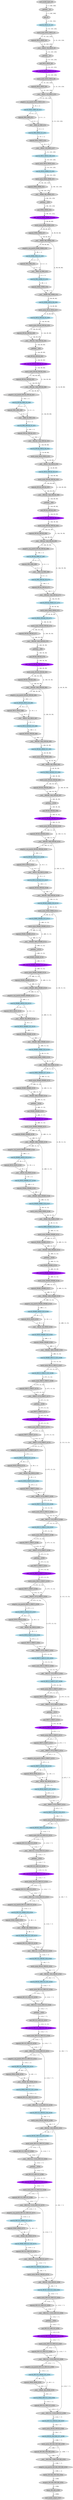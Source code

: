 strict digraph  {
"0 /nncf_model_input_0" [id=0, label="nncf_model_input_#0", style=filled, type=nncf_model_input];
"1 EfficientNet/NNCFUserConv2dStaticSamePadding[_conv_stem]/ModuleDict[pre_ops]/UpdateInputs[1]/__getitem___0" [id=1, label="__getitem___#1", style=filled, type=__getitem__];
"2 EfficientNet/NNCFUserConv2dStaticSamePadding[_conv_stem]/ZeroPad2d[static_padding]/pad_0" [id=2, label="pad_#1", style=filled, type=pad];
"3 EfficientNet/NNCFUserConv2dStaticSamePadding[_conv_stem]/conv2d_0" [color=lightblue, id=3, label="conv2d_OW32_G1_#2", style=filled, type=conv2d];
"4 EfficientNet/NNCFBatchNorm2d[_bn0]/batch_norm_0" [id=4, label="batch_norm_IW32_OW32_#3", style=filled, type=batch_norm];
"5 EfficientNet/MemoryEfficientSwish[_swish]/sigmoid_0" [id=5, label="sigmoid_IW32_OW32_#4", style=filled, type=sigmoid];
"6 EfficientNet/MemoryEfficientSwish[_swish]/__mul___0" [id=6, label="__mul___IW[32, 32]_OW32_#5", style=filled, type=__mul__];
"7 EfficientNet/ModuleList[_blocks]/MBConvBlock[0]/NNCFUserConv2dStaticSamePadding[_depthwise_conv]/ModuleDict[pre_ops]/UpdateInputs[1]/__getitem___0" [id=7, label="__getitem___#7", style=filled, type=__getitem__];
"8 EfficientNet/ModuleList[_blocks]/MBConvBlock[0]/NNCFUserConv2dStaticSamePadding[_depthwise_conv]/ZeroPad2d[static_padding]/pad_0" [id=8, label="pad_IW32_OW32_#6", style=filled, type=pad];
"9 EfficientNet/ModuleList[_blocks]/MBConvBlock[0]/NNCFUserConv2dStaticSamePadding[_depthwise_conv]/conv2d_0" [color=purple, id=9, label="DW_conv2d_IW32_OW32_G1_#7", style=filled, type=conv2d];
"10 EfficientNet/ModuleList[_blocks]/MBConvBlock[0]/NNCFBatchNorm2d[_bn1]/batch_norm_0" [id=10, label="batch_norm_IW32_OW32_#8", style=filled, type=batch_norm];
"11 EfficientNet/ModuleList[_blocks]/MBConvBlock[0]/MemoryEfficientSwish[_swish]/sigmoid_0" [id=11, label="sigmoid_IW32_OW32_#9", style=filled, type=sigmoid];
"12 EfficientNet/ModuleList[_blocks]/MBConvBlock[0]/MemoryEfficientSwish[_swish]/__mul___0" [id=12, label="__mul___IW[32, 32]_OW32_#10", style=filled, type=__mul__];
"13 EfficientNet/ModuleList[_blocks]/MBConvBlock[0]/adaptive_avg_pool2d_0" [id=13, label="adaptive_avg_pool2d_IW32_OW32_#11", style=filled, type=adaptive_avg_pool2d];
"14 EfficientNet/ModuleList[_blocks]/MBConvBlock[0]/NNCFUserConv2dStaticSamePadding[_se_reduce]/conv2d_0" [color=lightblue, id=14, label="conv2d_IW32_OW8_G0_#12", style=filled, type=conv2d];
"15 EfficientNet/ModuleList[_blocks]/MBConvBlock[0]/MemoryEfficientSwish[_swish]/sigmoid_1" [id=15, label="sigmoid_IW8_OW8_#13", style=filled, type=sigmoid];
"16 EfficientNet/ModuleList[_blocks]/MBConvBlock[0]/MemoryEfficientSwish[_swish]/__mul___1" [id=16, label="__mul___IW[8, 8]_OW8_#14", style=filled, type=__mul__];
"17 EfficientNet/ModuleList[_blocks]/MBConvBlock[0]/NNCFUserConv2dStaticSamePadding[_se_expand]/conv2d_0" [color=lightblue, id=17, label="conv2d_IW8_OW32_G1_#15", style=filled, type=conv2d];
"18 EfficientNet/ModuleList[_blocks]/MBConvBlock[0]/sigmoid_0" [id=18, label="sigmoid_IW32_OW32_#16", style=filled, type=sigmoid];
"19 EfficientNet/ModuleList[_blocks]/MBConvBlock[0]/__mul___0" [id=19, label="__mul___IW[32, 32]_OW32_#17", style=filled, type=__mul__];
"20 EfficientNet/ModuleList[_blocks]/MBConvBlock[0]/NNCFUserConv2dStaticSamePadding[_project_conv]/conv2d_0" [color=lightblue, id=20, label="conv2d_IW32_OW16_G38_#18", style=filled, type=conv2d];
"21 EfficientNet/ModuleList[_blocks]/MBConvBlock[0]/NNCFBatchNorm2d[_bn2]/batch_norm_0" [id=21, label="batch_norm_IW16_OW16_#19", style=filled, type=batch_norm];
"22 EfficientNet/ModuleList[_blocks]/MBConvBlock[1]/NNCFUserConv2dStaticSamePadding[_expand_conv]/conv2d_0" [color=lightblue, id=22, label="conv2d_IW16_OW96_G3_#20", style=filled, type=conv2d];
"23 EfficientNet/ModuleList[_blocks]/MBConvBlock[1]/NNCFBatchNorm2d[_bn0]/batch_norm_0" [id=23, label="batch_norm_IW96_OW96_#21", style=filled, type=batch_norm];
"24 EfficientNet/ModuleList[_blocks]/MBConvBlock[1]/MemoryEfficientSwish[_swish]/sigmoid_0" [id=24, label="sigmoid_IW96_OW96_#22", style=filled, type=sigmoid];
"25 EfficientNet/ModuleList[_blocks]/MBConvBlock[1]/MemoryEfficientSwish[_swish]/__mul___0" [id=25, label="__mul___IW[96, 96]_OW96_#23", style=filled, type=__mul__];
"26 EfficientNet/ModuleList[_blocks]/MBConvBlock[1]/NNCFUserConv2dStaticSamePadding[_depthwise_conv]/ModuleDict[pre_ops]/UpdateInputs[1]/__getitem___0" [id=26, label="__getitem___#26", style=filled, type=__getitem__];
"27 EfficientNet/ModuleList[_blocks]/MBConvBlock[1]/NNCFUserConv2dStaticSamePadding[_depthwise_conv]/ZeroPad2d[static_padding]/pad_0" [id=27, label="pad_IW96_OW96_#24", style=filled, type=pad];
"28 EfficientNet/ModuleList[_blocks]/MBConvBlock[1]/NNCFUserConv2dStaticSamePadding[_depthwise_conv]/conv2d_0" [color=purple, id=28, label="DW_conv2d_IW96_OW96_G3_#25", style=filled, type=conv2d];
"29 EfficientNet/ModuleList[_blocks]/MBConvBlock[1]/NNCFBatchNorm2d[_bn1]/batch_norm_0" [id=29, label="batch_norm_IW96_OW96_#26", style=filled, type=batch_norm];
"30 EfficientNet/ModuleList[_blocks]/MBConvBlock[1]/MemoryEfficientSwish[_swish]/sigmoid_1" [id=30, label="sigmoid_IW96_OW96_#27", style=filled, type=sigmoid];
"31 EfficientNet/ModuleList[_blocks]/MBConvBlock[1]/MemoryEfficientSwish[_swish]/__mul___1" [id=31, label="__mul___IW[96, 96]_OW96_#28", style=filled, type=__mul__];
"32 EfficientNet/ModuleList[_blocks]/MBConvBlock[1]/adaptive_avg_pool2d_0" [id=32, label="adaptive_avg_pool2d_IW96_OW96_#29", style=filled, type=adaptive_avg_pool2d];
"33 EfficientNet/ModuleList[_blocks]/MBConvBlock[1]/NNCFUserConv2dStaticSamePadding[_se_reduce]/conv2d_0" [color=lightblue, id=33, label="conv2d_IW96_OW4_G2_#30", style=filled, type=conv2d];
"34 EfficientNet/ModuleList[_blocks]/MBConvBlock[1]/MemoryEfficientSwish[_swish]/sigmoid_2" [id=34, label="sigmoid_IW4_OW4_#31", style=filled, type=sigmoid];
"35 EfficientNet/ModuleList[_blocks]/MBConvBlock[1]/MemoryEfficientSwish[_swish]/__mul___2" [id=35, label="__mul___IW[4, 4]_OW4_#32", style=filled, type=__mul__];
"36 EfficientNet/ModuleList[_blocks]/MBConvBlock[1]/NNCFUserConv2dStaticSamePadding[_se_expand]/conv2d_0" [color=lightblue, id=36, label="conv2d_IW4_OW96_G3_#33", style=filled, type=conv2d];
"37 EfficientNet/ModuleList[_blocks]/MBConvBlock[1]/sigmoid_0" [id=37, label="sigmoid_IW96_OW96_#34", style=filled, type=sigmoid];
"38 EfficientNet/ModuleList[_blocks]/MBConvBlock[1]/__mul___0" [id=38, label="__mul___IW[96, 96]_OW96_#35", style=filled, type=__mul__];
"39 EfficientNet/ModuleList[_blocks]/MBConvBlock[1]/NNCFUserConv2dStaticSamePadding[_project_conv]/conv2d_0" [color=lightblue, id=39, label="conv2d_IW96_OW24_G6_#36", style=filled, type=conv2d];
"40 EfficientNet/ModuleList[_blocks]/MBConvBlock[1]/NNCFBatchNorm2d[_bn2]/batch_norm_0" [id=40, label="batch_norm_IW24_OW24_#37", style=filled, type=batch_norm];
"41 EfficientNet/ModuleList[_blocks]/MBConvBlock[2]/NNCFUserConv2dStaticSamePadding[_expand_conv]/conv2d_0" [color=lightblue, id=41, label="conv2d_IW24_OW144_G5_#38", style=filled, type=conv2d];
"42 EfficientNet/ModuleList[_blocks]/MBConvBlock[2]/NNCFBatchNorm2d[_bn0]/batch_norm_0" [id=42, label="batch_norm_IW144_OW144_#39", style=filled, type=batch_norm];
"43 EfficientNet/ModuleList[_blocks]/MBConvBlock[2]/MemoryEfficientSwish[_swish]/sigmoid_0" [id=43, label="sigmoid_IW144_OW144_#40", style=filled, type=sigmoid];
"44 EfficientNet/ModuleList[_blocks]/MBConvBlock[2]/MemoryEfficientSwish[_swish]/__mul___0" [id=44, label="__mul___IW[144, 144]_OW144_#41", style=filled, type=__mul__];
"45 EfficientNet/ModuleList[_blocks]/MBConvBlock[2]/NNCFUserConv2dStaticSamePadding[_depthwise_conv]/ModuleDict[pre_ops]/UpdateInputs[1]/__getitem___0" [id=45, label="__getitem___#45", style=filled, type=__getitem__];
"46 EfficientNet/ModuleList[_blocks]/MBConvBlock[2]/NNCFUserConv2dStaticSamePadding[_depthwise_conv]/ZeroPad2d[static_padding]/pad_0" [id=46, label="pad_IW144_OW144_#42", style=filled, type=pad];
"47 EfficientNet/ModuleList[_blocks]/MBConvBlock[2]/NNCFUserConv2dStaticSamePadding[_depthwise_conv]/conv2d_0" [color=purple, id=47, label="DW_conv2d_IW144_OW144_G5_#43", style=filled, type=conv2d];
"48 EfficientNet/ModuleList[_blocks]/MBConvBlock[2]/NNCFBatchNorm2d[_bn1]/batch_norm_0" [id=48, label="batch_norm_IW144_OW144_#44", style=filled, type=batch_norm];
"49 EfficientNet/ModuleList[_blocks]/MBConvBlock[2]/MemoryEfficientSwish[_swish]/sigmoid_1" [id=49, label="sigmoid_IW144_OW144_#45", style=filled, type=sigmoid];
"50 EfficientNet/ModuleList[_blocks]/MBConvBlock[2]/MemoryEfficientSwish[_swish]/__mul___1" [id=50, label="__mul___IW[144, 144]_OW144_#46", style=filled, type=__mul__];
"51 EfficientNet/ModuleList[_blocks]/MBConvBlock[2]/adaptive_avg_pool2d_0" [id=51, label="adaptive_avg_pool2d_IW144_OW144_#47", style=filled, type=adaptive_avg_pool2d];
"52 EfficientNet/ModuleList[_blocks]/MBConvBlock[2]/NNCFUserConv2dStaticSamePadding[_se_reduce]/conv2d_0" [color=lightblue, id=52, label="conv2d_IW144_OW6_G4_#48", style=filled, type=conv2d];
"53 EfficientNet/ModuleList[_blocks]/MBConvBlock[2]/MemoryEfficientSwish[_swish]/sigmoid_2" [id=53, label="sigmoid_IW6_OW6_#49", style=filled, type=sigmoid];
"54 EfficientNet/ModuleList[_blocks]/MBConvBlock[2]/MemoryEfficientSwish[_swish]/__mul___2" [id=54, label="__mul___IW[6, 6]_OW6_#50", style=filled, type=__mul__];
"55 EfficientNet/ModuleList[_blocks]/MBConvBlock[2]/NNCFUserConv2dStaticSamePadding[_se_expand]/conv2d_0" [color=lightblue, id=55, label="conv2d_IW6_OW144_G5_#51", style=filled, type=conv2d];
"56 EfficientNet/ModuleList[_blocks]/MBConvBlock[2]/sigmoid_0" [id=56, label="sigmoid_IW144_OW144_#52", style=filled, type=sigmoid];
"57 EfficientNet/ModuleList[_blocks]/MBConvBlock[2]/__mul___0" [id=57, label="__mul___IW[144, 144]_OW144_#53", style=filled, type=__mul__];
"58 EfficientNet/ModuleList[_blocks]/MBConvBlock[2]/NNCFUserConv2dStaticSamePadding[_project_conv]/conv2d_0" [color=lightblue, id=58, label="conv2d_IW144_OW24_G6_#54", style=filled, type=conv2d];
"59 EfficientNet/ModuleList[_blocks]/MBConvBlock[2]/NNCFBatchNorm2d[_bn2]/batch_norm_0" [id=59, label="batch_norm_IW24_OW24_#55", style=filled, type=batch_norm];
"60 EfficientNet/ModuleList[_blocks]/MBConvBlock[2]/__add___0" [id=60, label="__add___IW[24, 24]_OW24_#56", style=filled, type=__add__];
"61 EfficientNet/ModuleList[_blocks]/MBConvBlock[3]/NNCFUserConv2dStaticSamePadding[_expand_conv]/conv2d_0" [color=lightblue, id=61, label="conv2d_IW24_OW144_G8_#57", style=filled, type=conv2d];
"62 EfficientNet/ModuleList[_blocks]/MBConvBlock[3]/NNCFBatchNorm2d[_bn0]/batch_norm_0" [id=62, label="batch_norm_IW144_OW144_#58", style=filled, type=batch_norm];
"63 EfficientNet/ModuleList[_blocks]/MBConvBlock[3]/MemoryEfficientSwish[_swish]/sigmoid_0" [id=63, label="sigmoid_IW144_OW144_#59", style=filled, type=sigmoid];
"64 EfficientNet/ModuleList[_blocks]/MBConvBlock[3]/MemoryEfficientSwish[_swish]/__mul___0" [id=64, label="__mul___IW[144, 144]_OW144_#60", style=filled, type=__mul__];
"65 EfficientNet/ModuleList[_blocks]/MBConvBlock[3]/NNCFUserConv2dStaticSamePadding[_depthwise_conv]/ModuleDict[pre_ops]/UpdateInputs[1]/__getitem___0" [id=65, label="__getitem___#65", style=filled, type=__getitem__];
"66 EfficientNet/ModuleList[_blocks]/MBConvBlock[3]/NNCFUserConv2dStaticSamePadding[_depthwise_conv]/ZeroPad2d[static_padding]/pad_0" [id=66, label="pad_IW144_OW144_#61", style=filled, type=pad];
"67 EfficientNet/ModuleList[_blocks]/MBConvBlock[3]/NNCFUserConv2dStaticSamePadding[_depthwise_conv]/conv2d_0" [color=purple, id=67, label="DW_conv2d_IW144_OW144_G8_#62", style=filled, type=conv2d];
"68 EfficientNet/ModuleList[_blocks]/MBConvBlock[3]/NNCFBatchNorm2d[_bn1]/batch_norm_0" [id=68, label="batch_norm_IW144_OW144_#63", style=filled, type=batch_norm];
"69 EfficientNet/ModuleList[_blocks]/MBConvBlock[3]/MemoryEfficientSwish[_swish]/sigmoid_1" [id=69, label="sigmoid_IW144_OW144_#64", style=filled, type=sigmoid];
"70 EfficientNet/ModuleList[_blocks]/MBConvBlock[3]/MemoryEfficientSwish[_swish]/__mul___1" [id=70, label="__mul___IW[144, 144]_OW144_#65", style=filled, type=__mul__];
"71 EfficientNet/ModuleList[_blocks]/MBConvBlock[3]/adaptive_avg_pool2d_0" [id=71, label="adaptive_avg_pool2d_IW144_OW144_#66", style=filled, type=adaptive_avg_pool2d];
"72 EfficientNet/ModuleList[_blocks]/MBConvBlock[3]/NNCFUserConv2dStaticSamePadding[_se_reduce]/conv2d_0" [color=lightblue, id=72, label="conv2d_IW144_OW6_G7_#67", style=filled, type=conv2d];
"73 EfficientNet/ModuleList[_blocks]/MBConvBlock[3]/MemoryEfficientSwish[_swish]/sigmoid_2" [id=73, label="sigmoid_IW6_OW6_#68", style=filled, type=sigmoid];
"74 EfficientNet/ModuleList[_blocks]/MBConvBlock[3]/MemoryEfficientSwish[_swish]/__mul___2" [id=74, label="__mul___IW[6, 6]_OW6_#69", style=filled, type=__mul__];
"75 EfficientNet/ModuleList[_blocks]/MBConvBlock[3]/NNCFUserConv2dStaticSamePadding[_se_expand]/conv2d_0" [color=lightblue, id=75, label="conv2d_IW6_OW144_G8_#70", style=filled, type=conv2d];
"76 EfficientNet/ModuleList[_blocks]/MBConvBlock[3]/sigmoid_0" [id=76, label="sigmoid_IW144_OW144_#71", style=filled, type=sigmoid];
"77 EfficientNet/ModuleList[_blocks]/MBConvBlock[3]/__mul___0" [id=77, label="__mul___IW[144, 144]_OW144_#72", style=filled, type=__mul__];
"78 EfficientNet/ModuleList[_blocks]/MBConvBlock[3]/NNCFUserConv2dStaticSamePadding[_project_conv]/conv2d_0" [color=lightblue, id=78, label="conv2d_IW144_OW40_G11_#73", style=filled, type=conv2d];
"79 EfficientNet/ModuleList[_blocks]/MBConvBlock[3]/NNCFBatchNorm2d[_bn2]/batch_norm_0" [id=79, label="batch_norm_IW40_OW40_#74", style=filled, type=batch_norm];
"80 EfficientNet/ModuleList[_blocks]/MBConvBlock[4]/NNCFUserConv2dStaticSamePadding[_expand_conv]/conv2d_0" [color=lightblue, id=80, label="conv2d_IW40_OW240_G10_#75", style=filled, type=conv2d];
"81 EfficientNet/ModuleList[_blocks]/MBConvBlock[4]/NNCFBatchNorm2d[_bn0]/batch_norm_0" [id=81, label="batch_norm_IW240_OW240_#76", style=filled, type=batch_norm];
"82 EfficientNet/ModuleList[_blocks]/MBConvBlock[4]/MemoryEfficientSwish[_swish]/sigmoid_0" [id=82, label="sigmoid_IW240_OW240_#77", style=filled, type=sigmoid];
"83 EfficientNet/ModuleList[_blocks]/MBConvBlock[4]/MemoryEfficientSwish[_swish]/__mul___0" [id=83, label="__mul___IW[240, 240]_OW240_#78", style=filled, type=__mul__];
"84 EfficientNet/ModuleList[_blocks]/MBConvBlock[4]/NNCFUserConv2dStaticSamePadding[_depthwise_conv]/ModuleDict[pre_ops]/UpdateInputs[1]/__getitem___0" [id=84, label="__getitem___#84", style=filled, type=__getitem__];
"85 EfficientNet/ModuleList[_blocks]/MBConvBlock[4]/NNCFUserConv2dStaticSamePadding[_depthwise_conv]/ZeroPad2d[static_padding]/pad_0" [id=85, label="pad_IW240_OW240_#79", style=filled, type=pad];
"86 EfficientNet/ModuleList[_blocks]/MBConvBlock[4]/NNCFUserConv2dStaticSamePadding[_depthwise_conv]/conv2d_0" [color=purple, id=86, label="DW_conv2d_IW240_OW240_G10_#80", style=filled, type=conv2d];
"87 EfficientNet/ModuleList[_blocks]/MBConvBlock[4]/NNCFBatchNorm2d[_bn1]/batch_norm_0" [id=87, label="batch_norm_IW240_OW240_#81", style=filled, type=batch_norm];
"88 EfficientNet/ModuleList[_blocks]/MBConvBlock[4]/MemoryEfficientSwish[_swish]/sigmoid_1" [id=88, label="sigmoid_IW240_OW240_#82", style=filled, type=sigmoid];
"89 EfficientNet/ModuleList[_blocks]/MBConvBlock[4]/MemoryEfficientSwish[_swish]/__mul___1" [id=89, label="__mul___IW[240, 240]_OW240_#83", style=filled, type=__mul__];
"90 EfficientNet/ModuleList[_blocks]/MBConvBlock[4]/adaptive_avg_pool2d_0" [id=90, label="adaptive_avg_pool2d_IW240_OW240_#84", style=filled, type=adaptive_avg_pool2d];
"91 EfficientNet/ModuleList[_blocks]/MBConvBlock[4]/NNCFUserConv2dStaticSamePadding[_se_reduce]/conv2d_0" [color=lightblue, id=91, label="conv2d_IW240_OW10_G9_#85", style=filled, type=conv2d];
"92 EfficientNet/ModuleList[_blocks]/MBConvBlock[4]/MemoryEfficientSwish[_swish]/sigmoid_2" [id=92, label="sigmoid_IW10_OW10_#86", style=filled, type=sigmoid];
"93 EfficientNet/ModuleList[_blocks]/MBConvBlock[4]/MemoryEfficientSwish[_swish]/__mul___2" [id=93, label="__mul___IW[10, 10]_OW10_#87", style=filled, type=__mul__];
"94 EfficientNet/ModuleList[_blocks]/MBConvBlock[4]/NNCFUserConv2dStaticSamePadding[_se_expand]/conv2d_0" [color=lightblue, id=94, label="conv2d_IW10_OW240_G10_#88", style=filled, type=conv2d];
"95 EfficientNet/ModuleList[_blocks]/MBConvBlock[4]/sigmoid_0" [id=95, label="sigmoid_IW240_OW240_#89", style=filled, type=sigmoid];
"96 EfficientNet/ModuleList[_blocks]/MBConvBlock[4]/__mul___0" [id=96, label="__mul___IW[240, 240]_OW240_#90", style=filled, type=__mul__];
"97 EfficientNet/ModuleList[_blocks]/MBConvBlock[4]/NNCFUserConv2dStaticSamePadding[_project_conv]/conv2d_0" [color=lightblue, id=97, label="conv2d_IW240_OW40_G11_#91", style=filled, type=conv2d];
"98 EfficientNet/ModuleList[_blocks]/MBConvBlock[4]/NNCFBatchNorm2d[_bn2]/batch_norm_0" [id=98, label="batch_norm_IW40_OW40_#92", style=filled, type=batch_norm];
"99 EfficientNet/ModuleList[_blocks]/MBConvBlock[4]/__add___0" [id=99, label="__add___IW[40, 40]_OW40_#93", style=filled, type=__add__];
"100 EfficientNet/ModuleList[_blocks]/MBConvBlock[5]/NNCFUserConv2dStaticSamePadding[_expand_conv]/conv2d_0" [color=lightblue, id=100, label="conv2d_IW40_OW240_G13_#94", style=filled, type=conv2d];
"101 EfficientNet/ModuleList[_blocks]/MBConvBlock[5]/NNCFBatchNorm2d[_bn0]/batch_norm_0" [id=101, label="batch_norm_IW240_OW240_#95", style=filled, type=batch_norm];
"102 EfficientNet/ModuleList[_blocks]/MBConvBlock[5]/MemoryEfficientSwish[_swish]/sigmoid_0" [id=102, label="sigmoid_IW240_OW240_#96", style=filled, type=sigmoid];
"103 EfficientNet/ModuleList[_blocks]/MBConvBlock[5]/MemoryEfficientSwish[_swish]/__mul___0" [id=103, label="__mul___IW[240, 240]_OW240_#97", style=filled, type=__mul__];
"104 EfficientNet/ModuleList[_blocks]/MBConvBlock[5]/NNCFUserConv2dStaticSamePadding[_depthwise_conv]/ModuleDict[pre_ops]/UpdateInputs[1]/__getitem___0" [id=104, label="__getitem___#104", style=filled, type=__getitem__];
"105 EfficientNet/ModuleList[_blocks]/MBConvBlock[5]/NNCFUserConv2dStaticSamePadding[_depthwise_conv]/ZeroPad2d[static_padding]/pad_0" [id=105, label="pad_IW240_OW240_#98", style=filled, type=pad];
"106 EfficientNet/ModuleList[_blocks]/MBConvBlock[5]/NNCFUserConv2dStaticSamePadding[_depthwise_conv]/conv2d_0" [color=purple, id=106, label="DW_conv2d_IW240_OW240_G13_#99", style=filled, type=conv2d];
"107 EfficientNet/ModuleList[_blocks]/MBConvBlock[5]/NNCFBatchNorm2d[_bn1]/batch_norm_0" [id=107, label="batch_norm_IW240_OW240_#100", style=filled, type=batch_norm];
"108 EfficientNet/ModuleList[_blocks]/MBConvBlock[5]/MemoryEfficientSwish[_swish]/sigmoid_1" [id=108, label="sigmoid_IW240_OW240_#101", style=filled, type=sigmoid];
"109 EfficientNet/ModuleList[_blocks]/MBConvBlock[5]/MemoryEfficientSwish[_swish]/__mul___1" [id=109, label="__mul___IW[240, 240]_OW240_#102", style=filled, type=__mul__];
"110 EfficientNet/ModuleList[_blocks]/MBConvBlock[5]/adaptive_avg_pool2d_0" [id=110, label="adaptive_avg_pool2d_IW240_OW240_#103", style=filled, type=adaptive_avg_pool2d];
"111 EfficientNet/ModuleList[_blocks]/MBConvBlock[5]/NNCFUserConv2dStaticSamePadding[_se_reduce]/conv2d_0" [color=lightblue, id=111, label="conv2d_IW240_OW10_G12_#104", style=filled, type=conv2d];
"112 EfficientNet/ModuleList[_blocks]/MBConvBlock[5]/MemoryEfficientSwish[_swish]/sigmoid_2" [id=112, label="sigmoid_IW10_OW10_#105", style=filled, type=sigmoid];
"113 EfficientNet/ModuleList[_blocks]/MBConvBlock[5]/MemoryEfficientSwish[_swish]/__mul___2" [id=113, label="__mul___IW[10, 10]_OW10_#106", style=filled, type=__mul__];
"114 EfficientNet/ModuleList[_blocks]/MBConvBlock[5]/NNCFUserConv2dStaticSamePadding[_se_expand]/conv2d_0" [color=lightblue, id=114, label="conv2d_IW10_OW240_G13_#107", style=filled, type=conv2d];
"115 EfficientNet/ModuleList[_blocks]/MBConvBlock[5]/sigmoid_0" [id=115, label="sigmoid_IW240_OW240_#108", style=filled, type=sigmoid];
"116 EfficientNet/ModuleList[_blocks]/MBConvBlock[5]/__mul___0" [id=116, label="__mul___IW[240, 240]_OW240_#109", style=filled, type=__mul__];
"117 EfficientNet/ModuleList[_blocks]/MBConvBlock[5]/NNCFUserConv2dStaticSamePadding[_project_conv]/conv2d_0" [color=lightblue, id=117, label="conv2d_IW240_OW80_G18_#110", style=filled, type=conv2d];
"118 EfficientNet/ModuleList[_blocks]/MBConvBlock[5]/NNCFBatchNorm2d[_bn2]/batch_norm_0" [id=118, label="batch_norm_IW80_OW80_#111", style=filled, type=batch_norm];
"119 EfficientNet/ModuleList[_blocks]/MBConvBlock[6]/NNCFUserConv2dStaticSamePadding[_expand_conv]/conv2d_0" [color=lightblue, id=119, label="conv2d_IW80_OW480_G15_#112", style=filled, type=conv2d];
"120 EfficientNet/ModuleList[_blocks]/MBConvBlock[6]/NNCFBatchNorm2d[_bn0]/batch_norm_0" [id=120, label="batch_norm_IW480_OW480_#113", style=filled, type=batch_norm];
"121 EfficientNet/ModuleList[_blocks]/MBConvBlock[6]/MemoryEfficientSwish[_swish]/sigmoid_0" [id=121, label="sigmoid_IW480_OW480_#114", style=filled, type=sigmoid];
"122 EfficientNet/ModuleList[_blocks]/MBConvBlock[6]/MemoryEfficientSwish[_swish]/__mul___0" [id=122, label="__mul___IW[480, 480]_OW480_#115", style=filled, type=__mul__];
"123 EfficientNet/ModuleList[_blocks]/MBConvBlock[6]/NNCFUserConv2dStaticSamePadding[_depthwise_conv]/ModuleDict[pre_ops]/UpdateInputs[1]/__getitem___0" [id=123, label="__getitem___#123", style=filled, type=__getitem__];
"124 EfficientNet/ModuleList[_blocks]/MBConvBlock[6]/NNCFUserConv2dStaticSamePadding[_depthwise_conv]/ZeroPad2d[static_padding]/pad_0" [id=124, label="pad_IW480_OW480_#116", style=filled, type=pad];
"125 EfficientNet/ModuleList[_blocks]/MBConvBlock[6]/NNCFUserConv2dStaticSamePadding[_depthwise_conv]/conv2d_0" [color=purple, id=125, label="DW_conv2d_IW480_OW480_G15_#117", style=filled, type=conv2d];
"126 EfficientNet/ModuleList[_blocks]/MBConvBlock[6]/NNCFBatchNorm2d[_bn1]/batch_norm_0" [id=126, label="batch_norm_IW480_OW480_#118", style=filled, type=batch_norm];
"127 EfficientNet/ModuleList[_blocks]/MBConvBlock[6]/MemoryEfficientSwish[_swish]/sigmoid_1" [id=127, label="sigmoid_IW480_OW480_#119", style=filled, type=sigmoid];
"128 EfficientNet/ModuleList[_blocks]/MBConvBlock[6]/MemoryEfficientSwish[_swish]/__mul___1" [id=128, label="__mul___IW[480, 480]_OW480_#120", style=filled, type=__mul__];
"129 EfficientNet/ModuleList[_blocks]/MBConvBlock[6]/adaptive_avg_pool2d_0" [id=129, label="adaptive_avg_pool2d_IW480_OW480_#121", style=filled, type=adaptive_avg_pool2d];
"130 EfficientNet/ModuleList[_blocks]/MBConvBlock[6]/NNCFUserConv2dStaticSamePadding[_se_reduce]/conv2d_0" [color=lightblue, id=130, label="conv2d_IW480_OW20_G14_#122", style=filled, type=conv2d];
"131 EfficientNet/ModuleList[_blocks]/MBConvBlock[6]/MemoryEfficientSwish[_swish]/sigmoid_2" [id=131, label="sigmoid_IW20_OW20_#123", style=filled, type=sigmoid];
"132 EfficientNet/ModuleList[_blocks]/MBConvBlock[6]/MemoryEfficientSwish[_swish]/__mul___2" [id=132, label="__mul___IW[20, 20]_OW20_#124", style=filled, type=__mul__];
"133 EfficientNet/ModuleList[_blocks]/MBConvBlock[6]/NNCFUserConv2dStaticSamePadding[_se_expand]/conv2d_0" [color=lightblue, id=133, label="conv2d_IW20_OW480_G15_#125", style=filled, type=conv2d];
"134 EfficientNet/ModuleList[_blocks]/MBConvBlock[6]/sigmoid_0" [id=134, label="sigmoid_IW480_OW480_#126", style=filled, type=sigmoid];
"135 EfficientNet/ModuleList[_blocks]/MBConvBlock[6]/__mul___0" [id=135, label="__mul___IW[480, 480]_OW480_#127", style=filled, type=__mul__];
"136 EfficientNet/ModuleList[_blocks]/MBConvBlock[6]/NNCFUserConv2dStaticSamePadding[_project_conv]/conv2d_0" [color=lightblue, id=136, label="conv2d_IW480_OW80_G18_#128", style=filled, type=conv2d];
"137 EfficientNet/ModuleList[_blocks]/MBConvBlock[6]/NNCFBatchNorm2d[_bn2]/batch_norm_0" [id=137, label="batch_norm_IW80_OW80_#129", style=filled, type=batch_norm];
"138 EfficientNet/ModuleList[_blocks]/MBConvBlock[6]/__add___0" [id=138, label="__add___IW[80, 80]_OW80_#130", style=filled, type=__add__];
"139 EfficientNet/ModuleList[_blocks]/MBConvBlock[7]/NNCFUserConv2dStaticSamePadding[_expand_conv]/conv2d_0" [color=lightblue, id=139, label="conv2d_IW80_OW480_G17_#131", style=filled, type=conv2d];
"140 EfficientNet/ModuleList[_blocks]/MBConvBlock[7]/NNCFBatchNorm2d[_bn0]/batch_norm_0" [id=140, label="batch_norm_IW480_OW480_#132", style=filled, type=batch_norm];
"141 EfficientNet/ModuleList[_blocks]/MBConvBlock[7]/MemoryEfficientSwish[_swish]/sigmoid_0" [id=141, label="sigmoid_IW480_OW480_#133", style=filled, type=sigmoid];
"142 EfficientNet/ModuleList[_blocks]/MBConvBlock[7]/MemoryEfficientSwish[_swish]/__mul___0" [id=142, label="__mul___IW[480, 480]_OW480_#134", style=filled, type=__mul__];
"143 EfficientNet/ModuleList[_blocks]/MBConvBlock[7]/NNCFUserConv2dStaticSamePadding[_depthwise_conv]/ModuleDict[pre_ops]/UpdateInputs[1]/__getitem___0" [id=143, label="__getitem___#143", style=filled, type=__getitem__];
"144 EfficientNet/ModuleList[_blocks]/MBConvBlock[7]/NNCFUserConv2dStaticSamePadding[_depthwise_conv]/ZeroPad2d[static_padding]/pad_0" [id=144, label="pad_IW480_OW480_#135", style=filled, type=pad];
"145 EfficientNet/ModuleList[_blocks]/MBConvBlock[7]/NNCFUserConv2dStaticSamePadding[_depthwise_conv]/conv2d_0" [color=purple, id=145, label="DW_conv2d_IW480_OW480_G17_#136", style=filled, type=conv2d];
"146 EfficientNet/ModuleList[_blocks]/MBConvBlock[7]/NNCFBatchNorm2d[_bn1]/batch_norm_0" [id=146, label="batch_norm_IW480_OW480_#137", style=filled, type=batch_norm];
"147 EfficientNet/ModuleList[_blocks]/MBConvBlock[7]/MemoryEfficientSwish[_swish]/sigmoid_1" [id=147, label="sigmoid_IW480_OW480_#138", style=filled, type=sigmoid];
"148 EfficientNet/ModuleList[_blocks]/MBConvBlock[7]/MemoryEfficientSwish[_swish]/__mul___1" [id=148, label="__mul___IW[480, 480]_OW480_#139", style=filled, type=__mul__];
"149 EfficientNet/ModuleList[_blocks]/MBConvBlock[7]/adaptive_avg_pool2d_0" [id=149, label="adaptive_avg_pool2d_IW480_OW480_#140", style=filled, type=adaptive_avg_pool2d];
"150 EfficientNet/ModuleList[_blocks]/MBConvBlock[7]/NNCFUserConv2dStaticSamePadding[_se_reduce]/conv2d_0" [color=lightblue, id=150, label="conv2d_IW480_OW20_G16_#141", style=filled, type=conv2d];
"151 EfficientNet/ModuleList[_blocks]/MBConvBlock[7]/MemoryEfficientSwish[_swish]/sigmoid_2" [id=151, label="sigmoid_IW20_OW20_#142", style=filled, type=sigmoid];
"152 EfficientNet/ModuleList[_blocks]/MBConvBlock[7]/MemoryEfficientSwish[_swish]/__mul___2" [id=152, label="__mul___IW[20, 20]_OW20_#143", style=filled, type=__mul__];
"153 EfficientNet/ModuleList[_blocks]/MBConvBlock[7]/NNCFUserConv2dStaticSamePadding[_se_expand]/conv2d_0" [color=lightblue, id=153, label="conv2d_IW20_OW480_G17_#144", style=filled, type=conv2d];
"154 EfficientNet/ModuleList[_blocks]/MBConvBlock[7]/sigmoid_0" [id=154, label="sigmoid_IW480_OW480_#145", style=filled, type=sigmoid];
"155 EfficientNet/ModuleList[_blocks]/MBConvBlock[7]/__mul___0" [id=155, label="__mul___IW[480, 480]_OW480_#146", style=filled, type=__mul__];
"156 EfficientNet/ModuleList[_blocks]/MBConvBlock[7]/NNCFUserConv2dStaticSamePadding[_project_conv]/conv2d_0" [color=lightblue, id=156, label="conv2d_IW480_OW80_G18_#147", style=filled, type=conv2d];
"157 EfficientNet/ModuleList[_blocks]/MBConvBlock[7]/NNCFBatchNorm2d[_bn2]/batch_norm_0" [id=157, label="batch_norm_IW80_OW80_#148", style=filled, type=batch_norm];
"158 EfficientNet/ModuleList[_blocks]/MBConvBlock[7]/__add___0" [id=158, label="__add___IW[80, 80]_OW80_#149", style=filled, type=__add__];
"159 EfficientNet/ModuleList[_blocks]/MBConvBlock[8]/NNCFUserConv2dStaticSamePadding[_expand_conv]/conv2d_0" [color=lightblue, id=159, label="conv2d_IW80_OW480_G20_#150", style=filled, type=conv2d];
"160 EfficientNet/ModuleList[_blocks]/MBConvBlock[8]/NNCFBatchNorm2d[_bn0]/batch_norm_0" [id=160, label="batch_norm_IW480_OW480_#151", style=filled, type=batch_norm];
"161 EfficientNet/ModuleList[_blocks]/MBConvBlock[8]/MemoryEfficientSwish[_swish]/sigmoid_0" [id=161, label="sigmoid_IW480_OW480_#152", style=filled, type=sigmoid];
"162 EfficientNet/ModuleList[_blocks]/MBConvBlock[8]/MemoryEfficientSwish[_swish]/__mul___0" [id=162, label="__mul___IW[480, 480]_OW480_#153", style=filled, type=__mul__];
"163 EfficientNet/ModuleList[_blocks]/MBConvBlock[8]/NNCFUserConv2dStaticSamePadding[_depthwise_conv]/ModuleDict[pre_ops]/UpdateInputs[1]/__getitem___0" [id=163, label="__getitem___#163", style=filled, type=__getitem__];
"164 EfficientNet/ModuleList[_blocks]/MBConvBlock[8]/NNCFUserConv2dStaticSamePadding[_depthwise_conv]/ZeroPad2d[static_padding]/pad_0" [id=164, label="pad_IW480_OW480_#154", style=filled, type=pad];
"165 EfficientNet/ModuleList[_blocks]/MBConvBlock[8]/NNCFUserConv2dStaticSamePadding[_depthwise_conv]/conv2d_0" [color=purple, id=165, label="DW_conv2d_IW480_OW480_G20_#155", style=filled, type=conv2d];
"166 EfficientNet/ModuleList[_blocks]/MBConvBlock[8]/NNCFBatchNorm2d[_bn1]/batch_norm_0" [id=166, label="batch_norm_IW480_OW480_#156", style=filled, type=batch_norm];
"167 EfficientNet/ModuleList[_blocks]/MBConvBlock[8]/MemoryEfficientSwish[_swish]/sigmoid_1" [id=167, label="sigmoid_IW480_OW480_#157", style=filled, type=sigmoid];
"168 EfficientNet/ModuleList[_blocks]/MBConvBlock[8]/MemoryEfficientSwish[_swish]/__mul___1" [id=168, label="__mul___IW[480, 480]_OW480_#158", style=filled, type=__mul__];
"169 EfficientNet/ModuleList[_blocks]/MBConvBlock[8]/adaptive_avg_pool2d_0" [id=169, label="adaptive_avg_pool2d_IW480_OW480_#159", style=filled, type=adaptive_avg_pool2d];
"170 EfficientNet/ModuleList[_blocks]/MBConvBlock[8]/NNCFUserConv2dStaticSamePadding[_se_reduce]/conv2d_0" [color=lightblue, id=170, label="conv2d_IW480_OW20_G19_#160", style=filled, type=conv2d];
"171 EfficientNet/ModuleList[_blocks]/MBConvBlock[8]/MemoryEfficientSwish[_swish]/sigmoid_2" [id=171, label="sigmoid_IW20_OW20_#161", style=filled, type=sigmoid];
"172 EfficientNet/ModuleList[_blocks]/MBConvBlock[8]/MemoryEfficientSwish[_swish]/__mul___2" [id=172, label="__mul___IW[20, 20]_OW20_#162", style=filled, type=__mul__];
"173 EfficientNet/ModuleList[_blocks]/MBConvBlock[8]/NNCFUserConv2dStaticSamePadding[_se_expand]/conv2d_0" [color=lightblue, id=173, label="conv2d_IW20_OW480_G20_#163", style=filled, type=conv2d];
"174 EfficientNet/ModuleList[_blocks]/MBConvBlock[8]/sigmoid_0" [id=174, label="sigmoid_IW480_OW480_#164", style=filled, type=sigmoid];
"175 EfficientNet/ModuleList[_blocks]/MBConvBlock[8]/__mul___0" [id=175, label="__mul___IW[480, 480]_OW480_#165", style=filled, type=__mul__];
"176 EfficientNet/ModuleList[_blocks]/MBConvBlock[8]/NNCFUserConv2dStaticSamePadding[_project_conv]/conv2d_0" [color=lightblue, id=176, label="conv2d_IW480_OW112_G25_#166", style=filled, type=conv2d];
"177 EfficientNet/ModuleList[_blocks]/MBConvBlock[8]/NNCFBatchNorm2d[_bn2]/batch_norm_0" [id=177, label="batch_norm_IW112_OW112_#167", style=filled, type=batch_norm];
"178 EfficientNet/ModuleList[_blocks]/MBConvBlock[9]/NNCFUserConv2dStaticSamePadding[_expand_conv]/conv2d_0" [color=lightblue, id=178, label="conv2d_IW112_OW672_G22_#168", style=filled, type=conv2d];
"179 EfficientNet/ModuleList[_blocks]/MBConvBlock[9]/NNCFBatchNorm2d[_bn0]/batch_norm_0" [id=179, label="batch_norm_IW672_OW672_#169", style=filled, type=batch_norm];
"180 EfficientNet/ModuleList[_blocks]/MBConvBlock[9]/MemoryEfficientSwish[_swish]/sigmoid_0" [id=180, label="sigmoid_IW672_OW672_#170", style=filled, type=sigmoid];
"181 EfficientNet/ModuleList[_blocks]/MBConvBlock[9]/MemoryEfficientSwish[_swish]/__mul___0" [id=181, label="__mul___IW[672, 672]_OW672_#171", style=filled, type=__mul__];
"182 EfficientNet/ModuleList[_blocks]/MBConvBlock[9]/NNCFUserConv2dStaticSamePadding[_depthwise_conv]/ModuleDict[pre_ops]/UpdateInputs[1]/__getitem___0" [id=182, label="__getitem___#182", style=filled, type=__getitem__];
"183 EfficientNet/ModuleList[_blocks]/MBConvBlock[9]/NNCFUserConv2dStaticSamePadding[_depthwise_conv]/ZeroPad2d[static_padding]/pad_0" [id=183, label="pad_IW672_OW672_#172", style=filled, type=pad];
"184 EfficientNet/ModuleList[_blocks]/MBConvBlock[9]/NNCFUserConv2dStaticSamePadding[_depthwise_conv]/conv2d_0" [color=purple, id=184, label="DW_conv2d_IW672_OW672_G22_#173", style=filled, type=conv2d];
"185 EfficientNet/ModuleList[_blocks]/MBConvBlock[9]/NNCFBatchNorm2d[_bn1]/batch_norm_0" [id=185, label="batch_norm_IW672_OW672_#174", style=filled, type=batch_norm];
"186 EfficientNet/ModuleList[_blocks]/MBConvBlock[9]/MemoryEfficientSwish[_swish]/sigmoid_1" [id=186, label="sigmoid_IW672_OW672_#175", style=filled, type=sigmoid];
"187 EfficientNet/ModuleList[_blocks]/MBConvBlock[9]/MemoryEfficientSwish[_swish]/__mul___1" [id=187, label="__mul___IW[672, 672]_OW672_#176", style=filled, type=__mul__];
"188 EfficientNet/ModuleList[_blocks]/MBConvBlock[9]/adaptive_avg_pool2d_0" [id=188, label="adaptive_avg_pool2d_IW672_OW672_#177", style=filled, type=adaptive_avg_pool2d];
"189 EfficientNet/ModuleList[_blocks]/MBConvBlock[9]/NNCFUserConv2dStaticSamePadding[_se_reduce]/conv2d_0" [color=lightblue, id=189, label="conv2d_IW672_OW28_G21_#178", style=filled, type=conv2d];
"190 EfficientNet/ModuleList[_blocks]/MBConvBlock[9]/MemoryEfficientSwish[_swish]/sigmoid_2" [id=190, label="sigmoid_IW28_OW28_#179", style=filled, type=sigmoid];
"191 EfficientNet/ModuleList[_blocks]/MBConvBlock[9]/MemoryEfficientSwish[_swish]/__mul___2" [id=191, label="__mul___IW[28, 28]_OW28_#180", style=filled, type=__mul__];
"192 EfficientNet/ModuleList[_blocks]/MBConvBlock[9]/NNCFUserConv2dStaticSamePadding[_se_expand]/conv2d_0" [color=lightblue, id=192, label="conv2d_IW28_OW672_G22_#181", style=filled, type=conv2d];
"193 EfficientNet/ModuleList[_blocks]/MBConvBlock[9]/sigmoid_0" [id=193, label="sigmoid_IW672_OW672_#182", style=filled, type=sigmoid];
"194 EfficientNet/ModuleList[_blocks]/MBConvBlock[9]/__mul___0" [id=194, label="__mul___IW[672, 672]_OW672_#183", style=filled, type=__mul__];
"195 EfficientNet/ModuleList[_blocks]/MBConvBlock[9]/NNCFUserConv2dStaticSamePadding[_project_conv]/conv2d_0" [color=lightblue, id=195, label="conv2d_IW672_OW112_G25_#184", style=filled, type=conv2d];
"196 EfficientNet/ModuleList[_blocks]/MBConvBlock[9]/NNCFBatchNorm2d[_bn2]/batch_norm_0" [id=196, label="batch_norm_IW112_OW112_#185", style=filled, type=batch_norm];
"197 EfficientNet/ModuleList[_blocks]/MBConvBlock[9]/__add___0" [id=197, label="__add___IW[112, 112]_OW112_#186", style=filled, type=__add__];
"198 EfficientNet/ModuleList[_blocks]/MBConvBlock[10]/NNCFUserConv2dStaticSamePadding[_expand_conv]/conv2d_0" [color=lightblue, id=198, label="conv2d_IW112_OW672_G24_#187", style=filled, type=conv2d];
"199 EfficientNet/ModuleList[_blocks]/MBConvBlock[10]/NNCFBatchNorm2d[_bn0]/batch_norm_0" [id=199, label="batch_norm_IW672_OW672_#188", style=filled, type=batch_norm];
"200 EfficientNet/ModuleList[_blocks]/MBConvBlock[10]/MemoryEfficientSwish[_swish]/sigmoid_0" [id=200, label="sigmoid_IW672_OW672_#189", style=filled, type=sigmoid];
"201 EfficientNet/ModuleList[_blocks]/MBConvBlock[10]/MemoryEfficientSwish[_swish]/__mul___0" [id=201, label="__mul___IW[672, 672]_OW672_#190", style=filled, type=__mul__];
"202 EfficientNet/ModuleList[_blocks]/MBConvBlock[10]/NNCFUserConv2dStaticSamePadding[_depthwise_conv]/ModuleDict[pre_ops]/UpdateInputs[1]/__getitem___0" [id=202, label="__getitem___#202", style=filled, type=__getitem__];
"203 EfficientNet/ModuleList[_blocks]/MBConvBlock[10]/NNCFUserConv2dStaticSamePadding[_depthwise_conv]/ZeroPad2d[static_padding]/pad_0" [id=203, label="pad_IW672_OW672_#191", style=filled, type=pad];
"204 EfficientNet/ModuleList[_blocks]/MBConvBlock[10]/NNCFUserConv2dStaticSamePadding[_depthwise_conv]/conv2d_0" [color=purple, id=204, label="DW_conv2d_IW672_OW672_G24_#192", style=filled, type=conv2d];
"205 EfficientNet/ModuleList[_blocks]/MBConvBlock[10]/NNCFBatchNorm2d[_bn1]/batch_norm_0" [id=205, label="batch_norm_IW672_OW672_#193", style=filled, type=batch_norm];
"206 EfficientNet/ModuleList[_blocks]/MBConvBlock[10]/MemoryEfficientSwish[_swish]/sigmoid_1" [id=206, label="sigmoid_IW672_OW672_#194", style=filled, type=sigmoid];
"207 EfficientNet/ModuleList[_blocks]/MBConvBlock[10]/MemoryEfficientSwish[_swish]/__mul___1" [id=207, label="__mul___IW[672, 672]_OW672_#195", style=filled, type=__mul__];
"208 EfficientNet/ModuleList[_blocks]/MBConvBlock[10]/adaptive_avg_pool2d_0" [id=208, label="adaptive_avg_pool2d_IW672_OW672_#196", style=filled, type=adaptive_avg_pool2d];
"209 EfficientNet/ModuleList[_blocks]/MBConvBlock[10]/NNCFUserConv2dStaticSamePadding[_se_reduce]/conv2d_0" [color=lightblue, id=209, label="conv2d_IW672_OW28_G23_#197", style=filled, type=conv2d];
"210 EfficientNet/ModuleList[_blocks]/MBConvBlock[10]/MemoryEfficientSwish[_swish]/sigmoid_2" [id=210, label="sigmoid_IW28_OW28_#198", style=filled, type=sigmoid];
"211 EfficientNet/ModuleList[_blocks]/MBConvBlock[10]/MemoryEfficientSwish[_swish]/__mul___2" [id=211, label="__mul___IW[28, 28]_OW28_#199", style=filled, type=__mul__];
"212 EfficientNet/ModuleList[_blocks]/MBConvBlock[10]/NNCFUserConv2dStaticSamePadding[_se_expand]/conv2d_0" [color=lightblue, id=212, label="conv2d_IW28_OW672_G24_#200", style=filled, type=conv2d];
"213 EfficientNet/ModuleList[_blocks]/MBConvBlock[10]/sigmoid_0" [id=213, label="sigmoid_IW672_OW672_#201", style=filled, type=sigmoid];
"214 EfficientNet/ModuleList[_blocks]/MBConvBlock[10]/__mul___0" [id=214, label="__mul___IW[672, 672]_OW672_#202", style=filled, type=__mul__];
"215 EfficientNet/ModuleList[_blocks]/MBConvBlock[10]/NNCFUserConv2dStaticSamePadding[_project_conv]/conv2d_0" [color=lightblue, id=215, label="conv2d_IW672_OW112_G25_#203", style=filled, type=conv2d];
"216 EfficientNet/ModuleList[_blocks]/MBConvBlock[10]/NNCFBatchNorm2d[_bn2]/batch_norm_0" [id=216, label="batch_norm_IW112_OW112_#204", style=filled, type=batch_norm];
"217 EfficientNet/ModuleList[_blocks]/MBConvBlock[10]/__add___0" [id=217, label="__add___IW[112, 112]_OW112_#205", style=filled, type=__add__];
"218 EfficientNet/ModuleList[_blocks]/MBConvBlock[11]/NNCFUserConv2dStaticSamePadding[_expand_conv]/conv2d_0" [color=lightblue, id=218, label="conv2d_IW112_OW672_G27_#206", style=filled, type=conv2d];
"219 EfficientNet/ModuleList[_blocks]/MBConvBlock[11]/NNCFBatchNorm2d[_bn0]/batch_norm_0" [id=219, label="batch_norm_IW672_OW672_#207", style=filled, type=batch_norm];
"220 EfficientNet/ModuleList[_blocks]/MBConvBlock[11]/MemoryEfficientSwish[_swish]/sigmoid_0" [id=220, label="sigmoid_IW672_OW672_#208", style=filled, type=sigmoid];
"221 EfficientNet/ModuleList[_blocks]/MBConvBlock[11]/MemoryEfficientSwish[_swish]/__mul___0" [id=221, label="__mul___IW[672, 672]_OW672_#209", style=filled, type=__mul__];
"222 EfficientNet/ModuleList[_blocks]/MBConvBlock[11]/NNCFUserConv2dStaticSamePadding[_depthwise_conv]/ModuleDict[pre_ops]/UpdateInputs[1]/__getitem___0" [id=222, label="__getitem___#222", style=filled, type=__getitem__];
"223 EfficientNet/ModuleList[_blocks]/MBConvBlock[11]/NNCFUserConv2dStaticSamePadding[_depthwise_conv]/ZeroPad2d[static_padding]/pad_0" [id=223, label="pad_IW672_OW672_#210", style=filled, type=pad];
"224 EfficientNet/ModuleList[_blocks]/MBConvBlock[11]/NNCFUserConv2dStaticSamePadding[_depthwise_conv]/conv2d_0" [color=purple, id=224, label="DW_conv2d_IW672_OW672_G27_#211", style=filled, type=conv2d];
"225 EfficientNet/ModuleList[_blocks]/MBConvBlock[11]/NNCFBatchNorm2d[_bn1]/batch_norm_0" [id=225, label="batch_norm_IW672_OW672_#212", style=filled, type=batch_norm];
"226 EfficientNet/ModuleList[_blocks]/MBConvBlock[11]/MemoryEfficientSwish[_swish]/sigmoid_1" [id=226, label="sigmoid_IW672_OW672_#213", style=filled, type=sigmoid];
"227 EfficientNet/ModuleList[_blocks]/MBConvBlock[11]/MemoryEfficientSwish[_swish]/__mul___1" [id=227, label="__mul___IW[672, 672]_OW672_#214", style=filled, type=__mul__];
"228 EfficientNet/ModuleList[_blocks]/MBConvBlock[11]/adaptive_avg_pool2d_0" [id=228, label="adaptive_avg_pool2d_IW672_OW672_#215", style=filled, type=adaptive_avg_pool2d];
"229 EfficientNet/ModuleList[_blocks]/MBConvBlock[11]/NNCFUserConv2dStaticSamePadding[_se_reduce]/conv2d_0" [color=lightblue, id=229, label="conv2d_IW672_OW28_G26_#216", style=filled, type=conv2d];
"230 EfficientNet/ModuleList[_blocks]/MBConvBlock[11]/MemoryEfficientSwish[_swish]/sigmoid_2" [id=230, label="sigmoid_IW28_OW28_#217", style=filled, type=sigmoid];
"231 EfficientNet/ModuleList[_blocks]/MBConvBlock[11]/MemoryEfficientSwish[_swish]/__mul___2" [id=231, label="__mul___IW[28, 28]_OW28_#218", style=filled, type=__mul__];
"232 EfficientNet/ModuleList[_blocks]/MBConvBlock[11]/NNCFUserConv2dStaticSamePadding[_se_expand]/conv2d_0" [color=lightblue, id=232, label="conv2d_IW28_OW672_G27_#219", style=filled, type=conv2d];
"233 EfficientNet/ModuleList[_blocks]/MBConvBlock[11]/sigmoid_0" [id=233, label="sigmoid_IW672_OW672_#220", style=filled, type=sigmoid];
"234 EfficientNet/ModuleList[_blocks]/MBConvBlock[11]/__mul___0" [id=234, label="__mul___IW[672, 672]_OW672_#221", style=filled, type=__mul__];
"235 EfficientNet/ModuleList[_blocks]/MBConvBlock[11]/NNCFUserConv2dStaticSamePadding[_project_conv]/conv2d_0" [color=lightblue, id=235, label="conv2d_IW672_OW192_G34_#222", style=filled, type=conv2d];
"236 EfficientNet/ModuleList[_blocks]/MBConvBlock[11]/NNCFBatchNorm2d[_bn2]/batch_norm_0" [id=236, label="batch_norm_IW192_OW192_#223", style=filled, type=batch_norm];
"237 EfficientNet/ModuleList[_blocks]/MBConvBlock[12]/NNCFUserConv2dStaticSamePadding[_expand_conv]/conv2d_0" [color=lightblue, id=237, label="conv2d_IW192_OW1152_G29_#224", style=filled, type=conv2d];
"238 EfficientNet/ModuleList[_blocks]/MBConvBlock[12]/NNCFBatchNorm2d[_bn0]/batch_norm_0" [id=238, label="batch_norm_IW1152_OW1152_#225", style=filled, type=batch_norm];
"239 EfficientNet/ModuleList[_blocks]/MBConvBlock[12]/MemoryEfficientSwish[_swish]/sigmoid_0" [id=239, label="sigmoid_IW1152_OW1152_#226", style=filled, type=sigmoid];
"240 EfficientNet/ModuleList[_blocks]/MBConvBlock[12]/MemoryEfficientSwish[_swish]/__mul___0" [id=240, label="__mul___IW[1152, 1152]_OW1152_#227", style=filled, type=__mul__];
"241 EfficientNet/ModuleList[_blocks]/MBConvBlock[12]/NNCFUserConv2dStaticSamePadding[_depthwise_conv]/ModuleDict[pre_ops]/UpdateInputs[1]/__getitem___0" [id=241, label="__getitem___#241", style=filled, type=__getitem__];
"242 EfficientNet/ModuleList[_blocks]/MBConvBlock[12]/NNCFUserConv2dStaticSamePadding[_depthwise_conv]/ZeroPad2d[static_padding]/pad_0" [id=242, label="pad_IW1152_OW1152_#228", style=filled, type=pad];
"243 EfficientNet/ModuleList[_blocks]/MBConvBlock[12]/NNCFUserConv2dStaticSamePadding[_depthwise_conv]/conv2d_0" [color=purple, id=243, label="DW_conv2d_IW1152_OW1152_G29_#229", style=filled, type=conv2d];
"244 EfficientNet/ModuleList[_blocks]/MBConvBlock[12]/NNCFBatchNorm2d[_bn1]/batch_norm_0" [id=244, label="batch_norm_IW1152_OW1152_#230", style=filled, type=batch_norm];
"245 EfficientNet/ModuleList[_blocks]/MBConvBlock[12]/MemoryEfficientSwish[_swish]/sigmoid_1" [id=245, label="sigmoid_IW1152_OW1152_#231", style=filled, type=sigmoid];
"246 EfficientNet/ModuleList[_blocks]/MBConvBlock[12]/MemoryEfficientSwish[_swish]/__mul___1" [id=246, label="__mul___IW[1152, 1152]_OW1152_#232", style=filled, type=__mul__];
"247 EfficientNet/ModuleList[_blocks]/MBConvBlock[12]/adaptive_avg_pool2d_0" [id=247, label="adaptive_avg_pool2d_IW1152_OW1152_#233", style=filled, type=adaptive_avg_pool2d];
"248 EfficientNet/ModuleList[_blocks]/MBConvBlock[12]/NNCFUserConv2dStaticSamePadding[_se_reduce]/conv2d_0" [color=lightblue, id=248, label="conv2d_IW1152_OW48_G28_#234", style=filled, type=conv2d];
"249 EfficientNet/ModuleList[_blocks]/MBConvBlock[12]/MemoryEfficientSwish[_swish]/sigmoid_2" [id=249, label="sigmoid_IW48_OW48_#235", style=filled, type=sigmoid];
"250 EfficientNet/ModuleList[_blocks]/MBConvBlock[12]/MemoryEfficientSwish[_swish]/__mul___2" [id=250, label="__mul___IW[48, 48]_OW48_#236", style=filled, type=__mul__];
"251 EfficientNet/ModuleList[_blocks]/MBConvBlock[12]/NNCFUserConv2dStaticSamePadding[_se_expand]/conv2d_0" [color=lightblue, id=251, label="conv2d_IW48_OW1152_G29_#237", style=filled, type=conv2d];
"252 EfficientNet/ModuleList[_blocks]/MBConvBlock[12]/sigmoid_0" [id=252, label="sigmoid_IW1152_OW1152_#238", style=filled, type=sigmoid];
"253 EfficientNet/ModuleList[_blocks]/MBConvBlock[12]/__mul___0" [id=253, label="__mul___IW[1152, 1152]_OW1152_#239", style=filled, type=__mul__];
"254 EfficientNet/ModuleList[_blocks]/MBConvBlock[12]/NNCFUserConv2dStaticSamePadding[_project_conv]/conv2d_0" [color=lightblue, id=254, label="conv2d_IW1152_OW192_G34_#240", style=filled, type=conv2d];
"255 EfficientNet/ModuleList[_blocks]/MBConvBlock[12]/NNCFBatchNorm2d[_bn2]/batch_norm_0" [id=255, label="batch_norm_IW192_OW192_#241", style=filled, type=batch_norm];
"256 EfficientNet/ModuleList[_blocks]/MBConvBlock[12]/__add___0" [id=256, label="__add___IW[192, 192]_OW192_#242", style=filled, type=__add__];
"257 EfficientNet/ModuleList[_blocks]/MBConvBlock[13]/NNCFUserConv2dStaticSamePadding[_expand_conv]/conv2d_0" [color=lightblue, id=257, label="conv2d_IW192_OW1152_G31_#243", style=filled, type=conv2d];
"258 EfficientNet/ModuleList[_blocks]/MBConvBlock[13]/NNCFBatchNorm2d[_bn0]/batch_norm_0" [id=258, label="batch_norm_IW1152_OW1152_#244", style=filled, type=batch_norm];
"259 EfficientNet/ModuleList[_blocks]/MBConvBlock[13]/MemoryEfficientSwish[_swish]/sigmoid_0" [id=259, label="sigmoid_IW1152_OW1152_#245", style=filled, type=sigmoid];
"260 EfficientNet/ModuleList[_blocks]/MBConvBlock[13]/MemoryEfficientSwish[_swish]/__mul___0" [id=260, label="__mul___IW[1152, 1152]_OW1152_#246", style=filled, type=__mul__];
"261 EfficientNet/ModuleList[_blocks]/MBConvBlock[13]/NNCFUserConv2dStaticSamePadding[_depthwise_conv]/ModuleDict[pre_ops]/UpdateInputs[1]/__getitem___0" [id=261, label="__getitem___#261", style=filled, type=__getitem__];
"262 EfficientNet/ModuleList[_blocks]/MBConvBlock[13]/NNCFUserConv2dStaticSamePadding[_depthwise_conv]/ZeroPad2d[static_padding]/pad_0" [id=262, label="pad_IW1152_OW1152_#247", style=filled, type=pad];
"263 EfficientNet/ModuleList[_blocks]/MBConvBlock[13]/NNCFUserConv2dStaticSamePadding[_depthwise_conv]/conv2d_0" [color=purple, id=263, label="DW_conv2d_IW1152_OW1152_G31_#248", style=filled, type=conv2d];
"264 EfficientNet/ModuleList[_blocks]/MBConvBlock[13]/NNCFBatchNorm2d[_bn1]/batch_norm_0" [id=264, label="batch_norm_IW1152_OW1152_#249", style=filled, type=batch_norm];
"265 EfficientNet/ModuleList[_blocks]/MBConvBlock[13]/MemoryEfficientSwish[_swish]/sigmoid_1" [id=265, label="sigmoid_IW1152_OW1152_#250", style=filled, type=sigmoid];
"266 EfficientNet/ModuleList[_blocks]/MBConvBlock[13]/MemoryEfficientSwish[_swish]/__mul___1" [id=266, label="__mul___IW[1152, 1152]_OW1152_#251", style=filled, type=__mul__];
"267 EfficientNet/ModuleList[_blocks]/MBConvBlock[13]/adaptive_avg_pool2d_0" [id=267, label="adaptive_avg_pool2d_IW1152_OW1152_#252", style=filled, type=adaptive_avg_pool2d];
"268 EfficientNet/ModuleList[_blocks]/MBConvBlock[13]/NNCFUserConv2dStaticSamePadding[_se_reduce]/conv2d_0" [color=lightblue, id=268, label="conv2d_IW1152_OW48_G30_#253", style=filled, type=conv2d];
"269 EfficientNet/ModuleList[_blocks]/MBConvBlock[13]/MemoryEfficientSwish[_swish]/sigmoid_2" [id=269, label="sigmoid_IW48_OW48_#254", style=filled, type=sigmoid];
"270 EfficientNet/ModuleList[_blocks]/MBConvBlock[13]/MemoryEfficientSwish[_swish]/__mul___2" [id=270, label="__mul___IW[48, 48]_OW48_#255", style=filled, type=__mul__];
"271 EfficientNet/ModuleList[_blocks]/MBConvBlock[13]/NNCFUserConv2dStaticSamePadding[_se_expand]/conv2d_0" [color=lightblue, id=271, label="conv2d_IW48_OW1152_G31_#256", style=filled, type=conv2d];
"272 EfficientNet/ModuleList[_blocks]/MBConvBlock[13]/sigmoid_0" [id=272, label="sigmoid_IW1152_OW1152_#257", style=filled, type=sigmoid];
"273 EfficientNet/ModuleList[_blocks]/MBConvBlock[13]/__mul___0" [id=273, label="__mul___IW[1152, 1152]_OW1152_#258", style=filled, type=__mul__];
"274 EfficientNet/ModuleList[_blocks]/MBConvBlock[13]/NNCFUserConv2dStaticSamePadding[_project_conv]/conv2d_0" [color=lightblue, id=274, label="conv2d_IW1152_OW192_G34_#259", style=filled, type=conv2d];
"275 EfficientNet/ModuleList[_blocks]/MBConvBlock[13]/NNCFBatchNorm2d[_bn2]/batch_norm_0" [id=275, label="batch_norm_IW192_OW192_#260", style=filled, type=batch_norm];
"276 EfficientNet/ModuleList[_blocks]/MBConvBlock[13]/__add___0" [id=276, label="__add___IW[192, 192]_OW192_#261", style=filled, type=__add__];
"277 EfficientNet/ModuleList[_blocks]/MBConvBlock[14]/NNCFUserConv2dStaticSamePadding[_expand_conv]/conv2d_0" [color=lightblue, id=277, label="conv2d_IW192_OW1152_G33_#262", style=filled, type=conv2d];
"278 EfficientNet/ModuleList[_blocks]/MBConvBlock[14]/NNCFBatchNorm2d[_bn0]/batch_norm_0" [id=278, label="batch_norm_IW1152_OW1152_#263", style=filled, type=batch_norm];
"279 EfficientNet/ModuleList[_blocks]/MBConvBlock[14]/MemoryEfficientSwish[_swish]/sigmoid_0" [id=279, label="sigmoid_IW1152_OW1152_#264", style=filled, type=sigmoid];
"280 EfficientNet/ModuleList[_blocks]/MBConvBlock[14]/MemoryEfficientSwish[_swish]/__mul___0" [id=280, label="__mul___IW[1152, 1152]_OW1152_#265", style=filled, type=__mul__];
"281 EfficientNet/ModuleList[_blocks]/MBConvBlock[14]/NNCFUserConv2dStaticSamePadding[_depthwise_conv]/ModuleDict[pre_ops]/UpdateInputs[1]/__getitem___0" [id=281, label="__getitem___#281", style=filled, type=__getitem__];
"282 EfficientNet/ModuleList[_blocks]/MBConvBlock[14]/NNCFUserConv2dStaticSamePadding[_depthwise_conv]/ZeroPad2d[static_padding]/pad_0" [id=282, label="pad_IW1152_OW1152_#266", style=filled, type=pad];
"283 EfficientNet/ModuleList[_blocks]/MBConvBlock[14]/NNCFUserConv2dStaticSamePadding[_depthwise_conv]/conv2d_0" [color=purple, id=283, label="DW_conv2d_IW1152_OW1152_G33_#267", style=filled, type=conv2d];
"284 EfficientNet/ModuleList[_blocks]/MBConvBlock[14]/NNCFBatchNorm2d[_bn1]/batch_norm_0" [id=284, label="batch_norm_IW1152_OW1152_#268", style=filled, type=batch_norm];
"285 EfficientNet/ModuleList[_blocks]/MBConvBlock[14]/MemoryEfficientSwish[_swish]/sigmoid_1" [id=285, label="sigmoid_IW1152_OW1152_#269", style=filled, type=sigmoid];
"286 EfficientNet/ModuleList[_blocks]/MBConvBlock[14]/MemoryEfficientSwish[_swish]/__mul___1" [id=286, label="__mul___IW[1152, 1152]_OW1152_#270", style=filled, type=__mul__];
"287 EfficientNet/ModuleList[_blocks]/MBConvBlock[14]/adaptive_avg_pool2d_0" [id=287, label="adaptive_avg_pool2d_IW1152_OW1152_#271", style=filled, type=adaptive_avg_pool2d];
"288 EfficientNet/ModuleList[_blocks]/MBConvBlock[14]/NNCFUserConv2dStaticSamePadding[_se_reduce]/conv2d_0" [color=lightblue, id=288, label="conv2d_IW1152_OW48_G32_#272", style=filled, type=conv2d];
"289 EfficientNet/ModuleList[_blocks]/MBConvBlock[14]/MemoryEfficientSwish[_swish]/sigmoid_2" [id=289, label="sigmoid_IW48_OW48_#273", style=filled, type=sigmoid];
"290 EfficientNet/ModuleList[_blocks]/MBConvBlock[14]/MemoryEfficientSwish[_swish]/__mul___2" [id=290, label="__mul___IW[48, 48]_OW48_#274", style=filled, type=__mul__];
"291 EfficientNet/ModuleList[_blocks]/MBConvBlock[14]/NNCFUserConv2dStaticSamePadding[_se_expand]/conv2d_0" [color=lightblue, id=291, label="conv2d_IW48_OW1152_G33_#275", style=filled, type=conv2d];
"292 EfficientNet/ModuleList[_blocks]/MBConvBlock[14]/sigmoid_0" [id=292, label="sigmoid_IW1152_OW1152_#276", style=filled, type=sigmoid];
"293 EfficientNet/ModuleList[_blocks]/MBConvBlock[14]/__mul___0" [id=293, label="__mul___IW[1152, 1152]_OW1152_#277", style=filled, type=__mul__];
"294 EfficientNet/ModuleList[_blocks]/MBConvBlock[14]/NNCFUserConv2dStaticSamePadding[_project_conv]/conv2d_0" [color=lightblue, id=294, label="conv2d_IW1152_OW192_G34_#278", style=filled, type=conv2d];
"295 EfficientNet/ModuleList[_blocks]/MBConvBlock[14]/NNCFBatchNorm2d[_bn2]/batch_norm_0" [id=295, label="batch_norm_IW192_OW192_#279", style=filled, type=batch_norm];
"296 EfficientNet/ModuleList[_blocks]/MBConvBlock[14]/__add___0" [id=296, label="__add___IW[192, 192]_OW192_#280", style=filled, type=__add__];
"297 EfficientNet/ModuleList[_blocks]/MBConvBlock[15]/NNCFUserConv2dStaticSamePadding[_expand_conv]/conv2d_0" [color=lightblue, id=297, label="conv2d_IW192_OW1152_G36_#281", style=filled, type=conv2d];
"298 EfficientNet/ModuleList[_blocks]/MBConvBlock[15]/NNCFBatchNorm2d[_bn0]/batch_norm_0" [id=298, label="batch_norm_IW1152_OW1152_#282", style=filled, type=batch_norm];
"299 EfficientNet/ModuleList[_blocks]/MBConvBlock[15]/MemoryEfficientSwish[_swish]/sigmoid_0" [id=299, label="sigmoid_IW1152_OW1152_#283", style=filled, type=sigmoid];
"300 EfficientNet/ModuleList[_blocks]/MBConvBlock[15]/MemoryEfficientSwish[_swish]/__mul___0" [id=300, label="__mul___IW[1152, 1152]_OW1152_#284", style=filled, type=__mul__];
"301 EfficientNet/ModuleList[_blocks]/MBConvBlock[15]/NNCFUserConv2dStaticSamePadding[_depthwise_conv]/ModuleDict[pre_ops]/UpdateInputs[1]/__getitem___0" [id=301, label="__getitem___#301", style=filled, type=__getitem__];
"302 EfficientNet/ModuleList[_blocks]/MBConvBlock[15]/NNCFUserConv2dStaticSamePadding[_depthwise_conv]/ZeroPad2d[static_padding]/pad_0" [id=302, label="pad_IW1152_OW1152_#285", style=filled, type=pad];
"303 EfficientNet/ModuleList[_blocks]/MBConvBlock[15]/NNCFUserConv2dStaticSamePadding[_depthwise_conv]/conv2d_0" [color=purple, id=303, label="DW_conv2d_IW1152_OW1152_G36_#286", style=filled, type=conv2d];
"304 EfficientNet/ModuleList[_blocks]/MBConvBlock[15]/NNCFBatchNorm2d[_bn1]/batch_norm_0" [id=304, label="batch_norm_IW1152_OW1152_#287", style=filled, type=batch_norm];
"305 EfficientNet/ModuleList[_blocks]/MBConvBlock[15]/MemoryEfficientSwish[_swish]/sigmoid_1" [id=305, label="sigmoid_IW1152_OW1152_#288", style=filled, type=sigmoid];
"306 EfficientNet/ModuleList[_blocks]/MBConvBlock[15]/MemoryEfficientSwish[_swish]/__mul___1" [id=306, label="__mul___IW[1152, 1152]_OW1152_#289", style=filled, type=__mul__];
"307 EfficientNet/ModuleList[_blocks]/MBConvBlock[15]/adaptive_avg_pool2d_0" [id=307, label="adaptive_avg_pool2d_IW1152_OW1152_#290", style=filled, type=adaptive_avg_pool2d];
"308 EfficientNet/ModuleList[_blocks]/MBConvBlock[15]/NNCFUserConv2dStaticSamePadding[_se_reduce]/conv2d_0" [color=lightblue, id=308, label="conv2d_IW1152_OW48_G35_#291", style=filled, type=conv2d];
"309 EfficientNet/ModuleList[_blocks]/MBConvBlock[15]/MemoryEfficientSwish[_swish]/sigmoid_2" [id=309, label="sigmoid_IW48_OW48_#292", style=filled, type=sigmoid];
"310 EfficientNet/ModuleList[_blocks]/MBConvBlock[15]/MemoryEfficientSwish[_swish]/__mul___2" [id=310, label="__mul___IW[48, 48]_OW48_#293", style=filled, type=__mul__];
"311 EfficientNet/ModuleList[_blocks]/MBConvBlock[15]/NNCFUserConv2dStaticSamePadding[_se_expand]/conv2d_0" [color=lightblue, id=311, label="conv2d_IW48_OW1152_G36_#294", style=filled, type=conv2d];
"312 EfficientNet/ModuleList[_blocks]/MBConvBlock[15]/sigmoid_0" [id=312, label="sigmoid_IW1152_OW1152_#295", style=filled, type=sigmoid];
"313 EfficientNet/ModuleList[_blocks]/MBConvBlock[15]/__mul___0" [id=313, label="__mul___IW[1152, 1152]_OW1152_#296", style=filled, type=__mul__];
"314 EfficientNet/ModuleList[_blocks]/MBConvBlock[15]/NNCFUserConv2dStaticSamePadding[_project_conv]/conv2d_0" [color=lightblue, id=314, label="conv2d_IW1152_OW320_G39_#297", style=filled, type=conv2d];
"315 EfficientNet/ModuleList[_blocks]/MBConvBlock[15]/NNCFBatchNorm2d[_bn2]/batch_norm_0" [id=315, label="batch_norm_IW320_OW320_#298", style=filled, type=batch_norm];
"316 EfficientNet/NNCFUserConv2dStaticSamePadding[_conv_head]/conv2d_0" [color=lightblue, id=316, label="conv2d_IW320_OW1280_G37_#299", style=filled, type=conv2d];
"317 EfficientNet/NNCFBatchNorm2d[_bn1]/batch_norm_0" [id=317, label="batch_norm_IW1280_OW1280_#300", style=filled, type=batch_norm];
"318 EfficientNet/MemoryEfficientSwish[_swish]/sigmoid_1" [id=318, label="sigmoid_IW1280_OW1280_#301", style=filled, type=sigmoid];
"319 EfficientNet/MemoryEfficientSwish[_swish]/__mul___1" [id=319, label="__mul___IW[1280, 1280]_OW1280_#302", style=filled, type=__mul__];
"320 EfficientNet/AdaptiveAvgPool2d[_avg_pooling]/adaptive_avg_pool2d_0" [id=320, label="adaptive_avg_pool2d_IW1280_OW1280_#303", style=filled, type=adaptive_avg_pool2d];
"321 EfficientNet/flatten_0" [id=321, label="flatten_IW1280_OW1280_#304", style=filled, type=flatten];
"322 EfficientNet/Dropout[_dropout]/dropout_0" [id=322, label="dropout_IW1280_OW1280_#305", style=filled, type=dropout];
"323 EfficientNet/NNCFLinear[_fc]/linear_0" [id=323, label="linear_IW1280_#306", style=filled, type=linear];
"324 /nncf_model_output_0" [id=324, label="nncf_model_output_#307", style=filled, type=nncf_model_output];
"0 /nncf_model_input_0" -> "1 EfficientNet/NNCFUserConv2dStaticSamePadding[_conv_stem]/ModuleDict[pre_ops]/UpdateInputs[1]/__getitem___0"  [label="(1, 3, 240, 240)", style=solid];
"1 EfficientNet/NNCFUserConv2dStaticSamePadding[_conv_stem]/ModuleDict[pre_ops]/UpdateInputs[1]/__getitem___0" -> "2 EfficientNet/NNCFUserConv2dStaticSamePadding[_conv_stem]/ZeroPad2d[static_padding]/pad_0"  [label="(1, 3, 240, 240)", style=solid];
"2 EfficientNet/NNCFUserConv2dStaticSamePadding[_conv_stem]/ZeroPad2d[static_padding]/pad_0" -> "3 EfficientNet/NNCFUserConv2dStaticSamePadding[_conv_stem]/conv2d_0"  [label="(1, 3, 241, 241)", style=solid];
"3 EfficientNet/NNCFUserConv2dStaticSamePadding[_conv_stem]/conv2d_0" -> "4 EfficientNet/NNCFBatchNorm2d[_bn0]/batch_norm_0"  [label="(1, 32, 120, 120)", style=solid];
"4 EfficientNet/NNCFBatchNorm2d[_bn0]/batch_norm_0" -> "5 EfficientNet/MemoryEfficientSwish[_swish]/sigmoid_0"  [label="(1, 32, 120, 120)", style=solid];
"4 EfficientNet/NNCFBatchNorm2d[_bn0]/batch_norm_0" -> "6 EfficientNet/MemoryEfficientSwish[_swish]/__mul___0"  [label="(1, 32, 120, 120)", style=solid];
"5 EfficientNet/MemoryEfficientSwish[_swish]/sigmoid_0" -> "6 EfficientNet/MemoryEfficientSwish[_swish]/__mul___0"  [label="(1, 32, 120, 120)", style=solid];
"6 EfficientNet/MemoryEfficientSwish[_swish]/__mul___0" -> "7 EfficientNet/ModuleList[_blocks]/MBConvBlock[0]/NNCFUserConv2dStaticSamePadding[_depthwise_conv]/ModuleDict[pre_ops]/UpdateInputs[1]/__getitem___0"  [label="(1, 32, 120, 120)", style=solid];
"7 EfficientNet/ModuleList[_blocks]/MBConvBlock[0]/NNCFUserConv2dStaticSamePadding[_depthwise_conv]/ModuleDict[pre_ops]/UpdateInputs[1]/__getitem___0" -> "8 EfficientNet/ModuleList[_blocks]/MBConvBlock[0]/NNCFUserConv2dStaticSamePadding[_depthwise_conv]/ZeroPad2d[static_padding]/pad_0"  [label="(1, 32, 120, 120)", style=solid];
"8 EfficientNet/ModuleList[_blocks]/MBConvBlock[0]/NNCFUserConv2dStaticSamePadding[_depthwise_conv]/ZeroPad2d[static_padding]/pad_0" -> "9 EfficientNet/ModuleList[_blocks]/MBConvBlock[0]/NNCFUserConv2dStaticSamePadding[_depthwise_conv]/conv2d_0"  [label="(1, 32, 122, 122)", style=solid];
"9 EfficientNet/ModuleList[_blocks]/MBConvBlock[0]/NNCFUserConv2dStaticSamePadding[_depthwise_conv]/conv2d_0" -> "10 EfficientNet/ModuleList[_blocks]/MBConvBlock[0]/NNCFBatchNorm2d[_bn1]/batch_norm_0"  [label="(1, 32, 120, 120)", style=solid];
"10 EfficientNet/ModuleList[_blocks]/MBConvBlock[0]/NNCFBatchNorm2d[_bn1]/batch_norm_0" -> "11 EfficientNet/ModuleList[_blocks]/MBConvBlock[0]/MemoryEfficientSwish[_swish]/sigmoid_0"  [label="(1, 32, 120, 120)", style=solid];
"10 EfficientNet/ModuleList[_blocks]/MBConvBlock[0]/NNCFBatchNorm2d[_bn1]/batch_norm_0" -> "12 EfficientNet/ModuleList[_blocks]/MBConvBlock[0]/MemoryEfficientSwish[_swish]/__mul___0"  [label="(1, 32, 120, 120)", style=solid];
"11 EfficientNet/ModuleList[_blocks]/MBConvBlock[0]/MemoryEfficientSwish[_swish]/sigmoid_0" -> "12 EfficientNet/ModuleList[_blocks]/MBConvBlock[0]/MemoryEfficientSwish[_swish]/__mul___0"  [label="(1, 32, 120, 120)", style=solid];
"12 EfficientNet/ModuleList[_blocks]/MBConvBlock[0]/MemoryEfficientSwish[_swish]/__mul___0" -> "13 EfficientNet/ModuleList[_blocks]/MBConvBlock[0]/adaptive_avg_pool2d_0"  [label="(1, 32, 120, 120)", style=solid];
"12 EfficientNet/ModuleList[_blocks]/MBConvBlock[0]/MemoryEfficientSwish[_swish]/__mul___0" -> "19 EfficientNet/ModuleList[_blocks]/MBConvBlock[0]/__mul___0"  [label="(1, 32, 120, 120)", style=solid];
"13 EfficientNet/ModuleList[_blocks]/MBConvBlock[0]/adaptive_avg_pool2d_0" -> "14 EfficientNet/ModuleList[_blocks]/MBConvBlock[0]/NNCFUserConv2dStaticSamePadding[_se_reduce]/conv2d_0"  [label="(1, 32, 1, 1)", style=solid];
"14 EfficientNet/ModuleList[_blocks]/MBConvBlock[0]/NNCFUserConv2dStaticSamePadding[_se_reduce]/conv2d_0" -> "15 EfficientNet/ModuleList[_blocks]/MBConvBlock[0]/MemoryEfficientSwish[_swish]/sigmoid_1"  [label="(1, 8, 1, 1)", style=solid];
"14 EfficientNet/ModuleList[_blocks]/MBConvBlock[0]/NNCFUserConv2dStaticSamePadding[_se_reduce]/conv2d_0" -> "16 EfficientNet/ModuleList[_blocks]/MBConvBlock[0]/MemoryEfficientSwish[_swish]/__mul___1"  [label="(1, 8, 1, 1)", style=solid];
"15 EfficientNet/ModuleList[_blocks]/MBConvBlock[0]/MemoryEfficientSwish[_swish]/sigmoid_1" -> "16 EfficientNet/ModuleList[_blocks]/MBConvBlock[0]/MemoryEfficientSwish[_swish]/__mul___1"  [label="(1, 8, 1, 1)", style=solid];
"16 EfficientNet/ModuleList[_blocks]/MBConvBlock[0]/MemoryEfficientSwish[_swish]/__mul___1" -> "17 EfficientNet/ModuleList[_blocks]/MBConvBlock[0]/NNCFUserConv2dStaticSamePadding[_se_expand]/conv2d_0"  [label="(1, 8, 1, 1)", style=solid];
"17 EfficientNet/ModuleList[_blocks]/MBConvBlock[0]/NNCFUserConv2dStaticSamePadding[_se_expand]/conv2d_0" -> "18 EfficientNet/ModuleList[_blocks]/MBConvBlock[0]/sigmoid_0"  [label="(1, 32, 1, 1)", style=solid];
"18 EfficientNet/ModuleList[_blocks]/MBConvBlock[0]/sigmoid_0" -> "19 EfficientNet/ModuleList[_blocks]/MBConvBlock[0]/__mul___0"  [label="(1, 32, 1, 1)", style=solid];
"19 EfficientNet/ModuleList[_blocks]/MBConvBlock[0]/__mul___0" -> "20 EfficientNet/ModuleList[_blocks]/MBConvBlock[0]/NNCFUserConv2dStaticSamePadding[_project_conv]/conv2d_0"  [label="(1, 32, 120, 120)", style=solid];
"20 EfficientNet/ModuleList[_blocks]/MBConvBlock[0]/NNCFUserConv2dStaticSamePadding[_project_conv]/conv2d_0" -> "21 EfficientNet/ModuleList[_blocks]/MBConvBlock[0]/NNCFBatchNorm2d[_bn2]/batch_norm_0"  [label="(1, 16, 120, 120)", style=solid];
"21 EfficientNet/ModuleList[_blocks]/MBConvBlock[0]/NNCFBatchNorm2d[_bn2]/batch_norm_0" -> "22 EfficientNet/ModuleList[_blocks]/MBConvBlock[1]/NNCFUserConv2dStaticSamePadding[_expand_conv]/conv2d_0"  [label="(1, 16, 120, 120)", style=solid];
"22 EfficientNet/ModuleList[_blocks]/MBConvBlock[1]/NNCFUserConv2dStaticSamePadding[_expand_conv]/conv2d_0" -> "23 EfficientNet/ModuleList[_blocks]/MBConvBlock[1]/NNCFBatchNorm2d[_bn0]/batch_norm_0"  [label="(1, 96, 120, 120)", style=solid];
"23 EfficientNet/ModuleList[_blocks]/MBConvBlock[1]/NNCFBatchNorm2d[_bn0]/batch_norm_0" -> "24 EfficientNet/ModuleList[_blocks]/MBConvBlock[1]/MemoryEfficientSwish[_swish]/sigmoid_0"  [label="(1, 96, 120, 120)", style=solid];
"23 EfficientNet/ModuleList[_blocks]/MBConvBlock[1]/NNCFBatchNorm2d[_bn0]/batch_norm_0" -> "25 EfficientNet/ModuleList[_blocks]/MBConvBlock[1]/MemoryEfficientSwish[_swish]/__mul___0"  [label="(1, 96, 120, 120)", style=solid];
"24 EfficientNet/ModuleList[_blocks]/MBConvBlock[1]/MemoryEfficientSwish[_swish]/sigmoid_0" -> "25 EfficientNet/ModuleList[_blocks]/MBConvBlock[1]/MemoryEfficientSwish[_swish]/__mul___0"  [label="(1, 96, 120, 120)", style=solid];
"25 EfficientNet/ModuleList[_blocks]/MBConvBlock[1]/MemoryEfficientSwish[_swish]/__mul___0" -> "26 EfficientNet/ModuleList[_blocks]/MBConvBlock[1]/NNCFUserConv2dStaticSamePadding[_depthwise_conv]/ModuleDict[pre_ops]/UpdateInputs[1]/__getitem___0"  [label="(1, 96, 120, 120)", style=solid];
"26 EfficientNet/ModuleList[_blocks]/MBConvBlock[1]/NNCFUserConv2dStaticSamePadding[_depthwise_conv]/ModuleDict[pre_ops]/UpdateInputs[1]/__getitem___0" -> "27 EfficientNet/ModuleList[_blocks]/MBConvBlock[1]/NNCFUserConv2dStaticSamePadding[_depthwise_conv]/ZeroPad2d[static_padding]/pad_0"  [label="(1, 96, 120, 120)", style=solid];
"27 EfficientNet/ModuleList[_blocks]/MBConvBlock[1]/NNCFUserConv2dStaticSamePadding[_depthwise_conv]/ZeroPad2d[static_padding]/pad_0" -> "28 EfficientNet/ModuleList[_blocks]/MBConvBlock[1]/NNCFUserConv2dStaticSamePadding[_depthwise_conv]/conv2d_0"  [label="(1, 96, 121, 121)", style=solid];
"28 EfficientNet/ModuleList[_blocks]/MBConvBlock[1]/NNCFUserConv2dStaticSamePadding[_depthwise_conv]/conv2d_0" -> "29 EfficientNet/ModuleList[_blocks]/MBConvBlock[1]/NNCFBatchNorm2d[_bn1]/batch_norm_0"  [label="(1, 96, 60, 60)", style=solid];
"29 EfficientNet/ModuleList[_blocks]/MBConvBlock[1]/NNCFBatchNorm2d[_bn1]/batch_norm_0" -> "30 EfficientNet/ModuleList[_blocks]/MBConvBlock[1]/MemoryEfficientSwish[_swish]/sigmoid_1"  [label="(1, 96, 60, 60)", style=solid];
"29 EfficientNet/ModuleList[_blocks]/MBConvBlock[1]/NNCFBatchNorm2d[_bn1]/batch_norm_0" -> "31 EfficientNet/ModuleList[_blocks]/MBConvBlock[1]/MemoryEfficientSwish[_swish]/__mul___1"  [label="(1, 96, 60, 60)", style=solid];
"30 EfficientNet/ModuleList[_blocks]/MBConvBlock[1]/MemoryEfficientSwish[_swish]/sigmoid_1" -> "31 EfficientNet/ModuleList[_blocks]/MBConvBlock[1]/MemoryEfficientSwish[_swish]/__mul___1"  [label="(1, 96, 60, 60)", style=solid];
"31 EfficientNet/ModuleList[_blocks]/MBConvBlock[1]/MemoryEfficientSwish[_swish]/__mul___1" -> "32 EfficientNet/ModuleList[_blocks]/MBConvBlock[1]/adaptive_avg_pool2d_0"  [label="(1, 96, 60, 60)", style=solid];
"31 EfficientNet/ModuleList[_blocks]/MBConvBlock[1]/MemoryEfficientSwish[_swish]/__mul___1" -> "38 EfficientNet/ModuleList[_blocks]/MBConvBlock[1]/__mul___0"  [label="(1, 96, 60, 60)", style=solid];
"32 EfficientNet/ModuleList[_blocks]/MBConvBlock[1]/adaptive_avg_pool2d_0" -> "33 EfficientNet/ModuleList[_blocks]/MBConvBlock[1]/NNCFUserConv2dStaticSamePadding[_se_reduce]/conv2d_0"  [label="(1, 96, 1, 1)", style=solid];
"33 EfficientNet/ModuleList[_blocks]/MBConvBlock[1]/NNCFUserConv2dStaticSamePadding[_se_reduce]/conv2d_0" -> "34 EfficientNet/ModuleList[_blocks]/MBConvBlock[1]/MemoryEfficientSwish[_swish]/sigmoid_2"  [label="(1, 4, 1, 1)", style=solid];
"33 EfficientNet/ModuleList[_blocks]/MBConvBlock[1]/NNCFUserConv2dStaticSamePadding[_se_reduce]/conv2d_0" -> "35 EfficientNet/ModuleList[_blocks]/MBConvBlock[1]/MemoryEfficientSwish[_swish]/__mul___2"  [label="(1, 4, 1, 1)", style=solid];
"34 EfficientNet/ModuleList[_blocks]/MBConvBlock[1]/MemoryEfficientSwish[_swish]/sigmoid_2" -> "35 EfficientNet/ModuleList[_blocks]/MBConvBlock[1]/MemoryEfficientSwish[_swish]/__mul___2"  [label="(1, 4, 1, 1)", style=solid];
"35 EfficientNet/ModuleList[_blocks]/MBConvBlock[1]/MemoryEfficientSwish[_swish]/__mul___2" -> "36 EfficientNet/ModuleList[_blocks]/MBConvBlock[1]/NNCFUserConv2dStaticSamePadding[_se_expand]/conv2d_0"  [label="(1, 4, 1, 1)", style=solid];
"36 EfficientNet/ModuleList[_blocks]/MBConvBlock[1]/NNCFUserConv2dStaticSamePadding[_se_expand]/conv2d_0" -> "37 EfficientNet/ModuleList[_blocks]/MBConvBlock[1]/sigmoid_0"  [label="(1, 96, 1, 1)", style=solid];
"37 EfficientNet/ModuleList[_blocks]/MBConvBlock[1]/sigmoid_0" -> "38 EfficientNet/ModuleList[_blocks]/MBConvBlock[1]/__mul___0"  [label="(1, 96, 1, 1)", style=solid];
"38 EfficientNet/ModuleList[_blocks]/MBConvBlock[1]/__mul___0" -> "39 EfficientNet/ModuleList[_blocks]/MBConvBlock[1]/NNCFUserConv2dStaticSamePadding[_project_conv]/conv2d_0"  [label="(1, 96, 60, 60)", style=solid];
"39 EfficientNet/ModuleList[_blocks]/MBConvBlock[1]/NNCFUserConv2dStaticSamePadding[_project_conv]/conv2d_0" -> "40 EfficientNet/ModuleList[_blocks]/MBConvBlock[1]/NNCFBatchNorm2d[_bn2]/batch_norm_0"  [label="(1, 24, 60, 60)", style=solid];
"40 EfficientNet/ModuleList[_blocks]/MBConvBlock[1]/NNCFBatchNorm2d[_bn2]/batch_norm_0" -> "41 EfficientNet/ModuleList[_blocks]/MBConvBlock[2]/NNCFUserConv2dStaticSamePadding[_expand_conv]/conv2d_0"  [label="(1, 24, 60, 60)", style=solid];
"40 EfficientNet/ModuleList[_blocks]/MBConvBlock[1]/NNCFBatchNorm2d[_bn2]/batch_norm_0" -> "60 EfficientNet/ModuleList[_blocks]/MBConvBlock[2]/__add___0"  [label="(1, 24, 60, 60)", style=solid];
"41 EfficientNet/ModuleList[_blocks]/MBConvBlock[2]/NNCFUserConv2dStaticSamePadding[_expand_conv]/conv2d_0" -> "42 EfficientNet/ModuleList[_blocks]/MBConvBlock[2]/NNCFBatchNorm2d[_bn0]/batch_norm_0"  [label="(1, 144, 60, 60)", style=solid];
"42 EfficientNet/ModuleList[_blocks]/MBConvBlock[2]/NNCFBatchNorm2d[_bn0]/batch_norm_0" -> "43 EfficientNet/ModuleList[_blocks]/MBConvBlock[2]/MemoryEfficientSwish[_swish]/sigmoid_0"  [label="(1, 144, 60, 60)", style=solid];
"42 EfficientNet/ModuleList[_blocks]/MBConvBlock[2]/NNCFBatchNorm2d[_bn0]/batch_norm_0" -> "44 EfficientNet/ModuleList[_blocks]/MBConvBlock[2]/MemoryEfficientSwish[_swish]/__mul___0"  [label="(1, 144, 60, 60)", style=solid];
"43 EfficientNet/ModuleList[_blocks]/MBConvBlock[2]/MemoryEfficientSwish[_swish]/sigmoid_0" -> "44 EfficientNet/ModuleList[_blocks]/MBConvBlock[2]/MemoryEfficientSwish[_swish]/__mul___0"  [label="(1, 144, 60, 60)", style=solid];
"44 EfficientNet/ModuleList[_blocks]/MBConvBlock[2]/MemoryEfficientSwish[_swish]/__mul___0" -> "45 EfficientNet/ModuleList[_blocks]/MBConvBlock[2]/NNCFUserConv2dStaticSamePadding[_depthwise_conv]/ModuleDict[pre_ops]/UpdateInputs[1]/__getitem___0"  [label="(1, 144, 60, 60)", style=solid];
"45 EfficientNet/ModuleList[_blocks]/MBConvBlock[2]/NNCFUserConv2dStaticSamePadding[_depthwise_conv]/ModuleDict[pre_ops]/UpdateInputs[1]/__getitem___0" -> "46 EfficientNet/ModuleList[_blocks]/MBConvBlock[2]/NNCFUserConv2dStaticSamePadding[_depthwise_conv]/ZeroPad2d[static_padding]/pad_0"  [label="(1, 144, 60, 60)", style=solid];
"46 EfficientNet/ModuleList[_blocks]/MBConvBlock[2]/NNCFUserConv2dStaticSamePadding[_depthwise_conv]/ZeroPad2d[static_padding]/pad_0" -> "47 EfficientNet/ModuleList[_blocks]/MBConvBlock[2]/NNCFUserConv2dStaticSamePadding[_depthwise_conv]/conv2d_0"  [label="(1, 144, 62, 62)", style=solid];
"47 EfficientNet/ModuleList[_blocks]/MBConvBlock[2]/NNCFUserConv2dStaticSamePadding[_depthwise_conv]/conv2d_0" -> "48 EfficientNet/ModuleList[_blocks]/MBConvBlock[2]/NNCFBatchNorm2d[_bn1]/batch_norm_0"  [label="(1, 144, 60, 60)", style=solid];
"48 EfficientNet/ModuleList[_blocks]/MBConvBlock[2]/NNCFBatchNorm2d[_bn1]/batch_norm_0" -> "49 EfficientNet/ModuleList[_blocks]/MBConvBlock[2]/MemoryEfficientSwish[_swish]/sigmoid_1"  [label="(1, 144, 60, 60)", style=solid];
"48 EfficientNet/ModuleList[_blocks]/MBConvBlock[2]/NNCFBatchNorm2d[_bn1]/batch_norm_0" -> "50 EfficientNet/ModuleList[_blocks]/MBConvBlock[2]/MemoryEfficientSwish[_swish]/__mul___1"  [label="(1, 144, 60, 60)", style=solid];
"49 EfficientNet/ModuleList[_blocks]/MBConvBlock[2]/MemoryEfficientSwish[_swish]/sigmoid_1" -> "50 EfficientNet/ModuleList[_blocks]/MBConvBlock[2]/MemoryEfficientSwish[_swish]/__mul___1"  [label="(1, 144, 60, 60)", style=solid];
"50 EfficientNet/ModuleList[_blocks]/MBConvBlock[2]/MemoryEfficientSwish[_swish]/__mul___1" -> "51 EfficientNet/ModuleList[_blocks]/MBConvBlock[2]/adaptive_avg_pool2d_0"  [label="(1, 144, 60, 60)", style=solid];
"50 EfficientNet/ModuleList[_blocks]/MBConvBlock[2]/MemoryEfficientSwish[_swish]/__mul___1" -> "57 EfficientNet/ModuleList[_blocks]/MBConvBlock[2]/__mul___0"  [label="(1, 144, 60, 60)", style=solid];
"51 EfficientNet/ModuleList[_blocks]/MBConvBlock[2]/adaptive_avg_pool2d_0" -> "52 EfficientNet/ModuleList[_blocks]/MBConvBlock[2]/NNCFUserConv2dStaticSamePadding[_se_reduce]/conv2d_0"  [label="(1, 144, 1, 1)", style=solid];
"52 EfficientNet/ModuleList[_blocks]/MBConvBlock[2]/NNCFUserConv2dStaticSamePadding[_se_reduce]/conv2d_0" -> "53 EfficientNet/ModuleList[_blocks]/MBConvBlock[2]/MemoryEfficientSwish[_swish]/sigmoid_2"  [label="(1, 6, 1, 1)", style=solid];
"52 EfficientNet/ModuleList[_blocks]/MBConvBlock[2]/NNCFUserConv2dStaticSamePadding[_se_reduce]/conv2d_0" -> "54 EfficientNet/ModuleList[_blocks]/MBConvBlock[2]/MemoryEfficientSwish[_swish]/__mul___2"  [label="(1, 6, 1, 1)", style=solid];
"53 EfficientNet/ModuleList[_blocks]/MBConvBlock[2]/MemoryEfficientSwish[_swish]/sigmoid_2" -> "54 EfficientNet/ModuleList[_blocks]/MBConvBlock[2]/MemoryEfficientSwish[_swish]/__mul___2"  [label="(1, 6, 1, 1)", style=solid];
"54 EfficientNet/ModuleList[_blocks]/MBConvBlock[2]/MemoryEfficientSwish[_swish]/__mul___2" -> "55 EfficientNet/ModuleList[_blocks]/MBConvBlock[2]/NNCFUserConv2dStaticSamePadding[_se_expand]/conv2d_0"  [label="(1, 6, 1, 1)", style=solid];
"55 EfficientNet/ModuleList[_blocks]/MBConvBlock[2]/NNCFUserConv2dStaticSamePadding[_se_expand]/conv2d_0" -> "56 EfficientNet/ModuleList[_blocks]/MBConvBlock[2]/sigmoid_0"  [label="(1, 144, 1, 1)", style=solid];
"56 EfficientNet/ModuleList[_blocks]/MBConvBlock[2]/sigmoid_0" -> "57 EfficientNet/ModuleList[_blocks]/MBConvBlock[2]/__mul___0"  [label="(1, 144, 1, 1)", style=solid];
"57 EfficientNet/ModuleList[_blocks]/MBConvBlock[2]/__mul___0" -> "58 EfficientNet/ModuleList[_blocks]/MBConvBlock[2]/NNCFUserConv2dStaticSamePadding[_project_conv]/conv2d_0"  [label="(1, 144, 60, 60)", style=solid];
"58 EfficientNet/ModuleList[_blocks]/MBConvBlock[2]/NNCFUserConv2dStaticSamePadding[_project_conv]/conv2d_0" -> "59 EfficientNet/ModuleList[_blocks]/MBConvBlock[2]/NNCFBatchNorm2d[_bn2]/batch_norm_0"  [label="(1, 24, 60, 60)", style=solid];
"59 EfficientNet/ModuleList[_blocks]/MBConvBlock[2]/NNCFBatchNorm2d[_bn2]/batch_norm_0" -> "60 EfficientNet/ModuleList[_blocks]/MBConvBlock[2]/__add___0"  [label="(1, 24, 60, 60)", style=solid];
"60 EfficientNet/ModuleList[_blocks]/MBConvBlock[2]/__add___0" -> "61 EfficientNet/ModuleList[_blocks]/MBConvBlock[3]/NNCFUserConv2dStaticSamePadding[_expand_conv]/conv2d_0"  [label="(1, 24, 60, 60)", style=solid];
"61 EfficientNet/ModuleList[_blocks]/MBConvBlock[3]/NNCFUserConv2dStaticSamePadding[_expand_conv]/conv2d_0" -> "62 EfficientNet/ModuleList[_blocks]/MBConvBlock[3]/NNCFBatchNorm2d[_bn0]/batch_norm_0"  [label="(1, 144, 60, 60)", style=solid];
"62 EfficientNet/ModuleList[_blocks]/MBConvBlock[3]/NNCFBatchNorm2d[_bn0]/batch_norm_0" -> "63 EfficientNet/ModuleList[_blocks]/MBConvBlock[3]/MemoryEfficientSwish[_swish]/sigmoid_0"  [label="(1, 144, 60, 60)", style=solid];
"62 EfficientNet/ModuleList[_blocks]/MBConvBlock[3]/NNCFBatchNorm2d[_bn0]/batch_norm_0" -> "64 EfficientNet/ModuleList[_blocks]/MBConvBlock[3]/MemoryEfficientSwish[_swish]/__mul___0"  [label="(1, 144, 60, 60)", style=solid];
"63 EfficientNet/ModuleList[_blocks]/MBConvBlock[3]/MemoryEfficientSwish[_swish]/sigmoid_0" -> "64 EfficientNet/ModuleList[_blocks]/MBConvBlock[3]/MemoryEfficientSwish[_swish]/__mul___0"  [label="(1, 144, 60, 60)", style=solid];
"64 EfficientNet/ModuleList[_blocks]/MBConvBlock[3]/MemoryEfficientSwish[_swish]/__mul___0" -> "65 EfficientNet/ModuleList[_blocks]/MBConvBlock[3]/NNCFUserConv2dStaticSamePadding[_depthwise_conv]/ModuleDict[pre_ops]/UpdateInputs[1]/__getitem___0"  [label="(1, 144, 60, 60)", style=solid];
"65 EfficientNet/ModuleList[_blocks]/MBConvBlock[3]/NNCFUserConv2dStaticSamePadding[_depthwise_conv]/ModuleDict[pre_ops]/UpdateInputs[1]/__getitem___0" -> "66 EfficientNet/ModuleList[_blocks]/MBConvBlock[3]/NNCFUserConv2dStaticSamePadding[_depthwise_conv]/ZeroPad2d[static_padding]/pad_0"  [label="(1, 144, 60, 60)", style=solid];
"66 EfficientNet/ModuleList[_blocks]/MBConvBlock[3]/NNCFUserConv2dStaticSamePadding[_depthwise_conv]/ZeroPad2d[static_padding]/pad_0" -> "67 EfficientNet/ModuleList[_blocks]/MBConvBlock[3]/NNCFUserConv2dStaticSamePadding[_depthwise_conv]/conv2d_0"  [label="(1, 144, 63, 63)", style=solid];
"67 EfficientNet/ModuleList[_blocks]/MBConvBlock[3]/NNCFUserConv2dStaticSamePadding[_depthwise_conv]/conv2d_0" -> "68 EfficientNet/ModuleList[_blocks]/MBConvBlock[3]/NNCFBatchNorm2d[_bn1]/batch_norm_0"  [label="(1, 144, 30, 30)", style=solid];
"68 EfficientNet/ModuleList[_blocks]/MBConvBlock[3]/NNCFBatchNorm2d[_bn1]/batch_norm_0" -> "69 EfficientNet/ModuleList[_blocks]/MBConvBlock[3]/MemoryEfficientSwish[_swish]/sigmoid_1"  [label="(1, 144, 30, 30)", style=solid];
"68 EfficientNet/ModuleList[_blocks]/MBConvBlock[3]/NNCFBatchNorm2d[_bn1]/batch_norm_0" -> "70 EfficientNet/ModuleList[_blocks]/MBConvBlock[3]/MemoryEfficientSwish[_swish]/__mul___1"  [label="(1, 144, 30, 30)", style=solid];
"69 EfficientNet/ModuleList[_blocks]/MBConvBlock[3]/MemoryEfficientSwish[_swish]/sigmoid_1" -> "70 EfficientNet/ModuleList[_blocks]/MBConvBlock[3]/MemoryEfficientSwish[_swish]/__mul___1"  [label="(1, 144, 30, 30)", style=solid];
"70 EfficientNet/ModuleList[_blocks]/MBConvBlock[3]/MemoryEfficientSwish[_swish]/__mul___1" -> "71 EfficientNet/ModuleList[_blocks]/MBConvBlock[3]/adaptive_avg_pool2d_0"  [label="(1, 144, 30, 30)", style=solid];
"70 EfficientNet/ModuleList[_blocks]/MBConvBlock[3]/MemoryEfficientSwish[_swish]/__mul___1" -> "77 EfficientNet/ModuleList[_blocks]/MBConvBlock[3]/__mul___0"  [label="(1, 144, 30, 30)", style=solid];
"71 EfficientNet/ModuleList[_blocks]/MBConvBlock[3]/adaptive_avg_pool2d_0" -> "72 EfficientNet/ModuleList[_blocks]/MBConvBlock[3]/NNCFUserConv2dStaticSamePadding[_se_reduce]/conv2d_0"  [label="(1, 144, 1, 1)", style=solid];
"72 EfficientNet/ModuleList[_blocks]/MBConvBlock[3]/NNCFUserConv2dStaticSamePadding[_se_reduce]/conv2d_0" -> "73 EfficientNet/ModuleList[_blocks]/MBConvBlock[3]/MemoryEfficientSwish[_swish]/sigmoid_2"  [label="(1, 6, 1, 1)", style=solid];
"72 EfficientNet/ModuleList[_blocks]/MBConvBlock[3]/NNCFUserConv2dStaticSamePadding[_se_reduce]/conv2d_0" -> "74 EfficientNet/ModuleList[_blocks]/MBConvBlock[3]/MemoryEfficientSwish[_swish]/__mul___2"  [label="(1, 6, 1, 1)", style=solid];
"73 EfficientNet/ModuleList[_blocks]/MBConvBlock[3]/MemoryEfficientSwish[_swish]/sigmoid_2" -> "74 EfficientNet/ModuleList[_blocks]/MBConvBlock[3]/MemoryEfficientSwish[_swish]/__mul___2"  [label="(1, 6, 1, 1)", style=solid];
"74 EfficientNet/ModuleList[_blocks]/MBConvBlock[3]/MemoryEfficientSwish[_swish]/__mul___2" -> "75 EfficientNet/ModuleList[_blocks]/MBConvBlock[3]/NNCFUserConv2dStaticSamePadding[_se_expand]/conv2d_0"  [label="(1, 6, 1, 1)", style=solid];
"75 EfficientNet/ModuleList[_blocks]/MBConvBlock[3]/NNCFUserConv2dStaticSamePadding[_se_expand]/conv2d_0" -> "76 EfficientNet/ModuleList[_blocks]/MBConvBlock[3]/sigmoid_0"  [label="(1, 144, 1, 1)", style=solid];
"76 EfficientNet/ModuleList[_blocks]/MBConvBlock[3]/sigmoid_0" -> "77 EfficientNet/ModuleList[_blocks]/MBConvBlock[3]/__mul___0"  [label="(1, 144, 1, 1)", style=solid];
"77 EfficientNet/ModuleList[_blocks]/MBConvBlock[3]/__mul___0" -> "78 EfficientNet/ModuleList[_blocks]/MBConvBlock[3]/NNCFUserConv2dStaticSamePadding[_project_conv]/conv2d_0"  [label="(1, 144, 30, 30)", style=solid];
"78 EfficientNet/ModuleList[_blocks]/MBConvBlock[3]/NNCFUserConv2dStaticSamePadding[_project_conv]/conv2d_0" -> "79 EfficientNet/ModuleList[_blocks]/MBConvBlock[3]/NNCFBatchNorm2d[_bn2]/batch_norm_0"  [label="(1, 40, 30, 30)", style=solid];
"79 EfficientNet/ModuleList[_blocks]/MBConvBlock[3]/NNCFBatchNorm2d[_bn2]/batch_norm_0" -> "80 EfficientNet/ModuleList[_blocks]/MBConvBlock[4]/NNCFUserConv2dStaticSamePadding[_expand_conv]/conv2d_0"  [label="(1, 40, 30, 30)", style=solid];
"79 EfficientNet/ModuleList[_blocks]/MBConvBlock[3]/NNCFBatchNorm2d[_bn2]/batch_norm_0" -> "99 EfficientNet/ModuleList[_blocks]/MBConvBlock[4]/__add___0"  [label="(1, 40, 30, 30)", style=solid];
"80 EfficientNet/ModuleList[_blocks]/MBConvBlock[4]/NNCFUserConv2dStaticSamePadding[_expand_conv]/conv2d_0" -> "81 EfficientNet/ModuleList[_blocks]/MBConvBlock[4]/NNCFBatchNorm2d[_bn0]/batch_norm_0"  [label="(1, 240, 30, 30)", style=solid];
"81 EfficientNet/ModuleList[_blocks]/MBConvBlock[4]/NNCFBatchNorm2d[_bn0]/batch_norm_0" -> "82 EfficientNet/ModuleList[_blocks]/MBConvBlock[4]/MemoryEfficientSwish[_swish]/sigmoid_0"  [label="(1, 240, 30, 30)", style=solid];
"81 EfficientNet/ModuleList[_blocks]/MBConvBlock[4]/NNCFBatchNorm2d[_bn0]/batch_norm_0" -> "83 EfficientNet/ModuleList[_blocks]/MBConvBlock[4]/MemoryEfficientSwish[_swish]/__mul___0"  [label="(1, 240, 30, 30)", style=solid];
"82 EfficientNet/ModuleList[_blocks]/MBConvBlock[4]/MemoryEfficientSwish[_swish]/sigmoid_0" -> "83 EfficientNet/ModuleList[_blocks]/MBConvBlock[4]/MemoryEfficientSwish[_swish]/__mul___0"  [label="(1, 240, 30, 30)", style=solid];
"83 EfficientNet/ModuleList[_blocks]/MBConvBlock[4]/MemoryEfficientSwish[_swish]/__mul___0" -> "84 EfficientNet/ModuleList[_blocks]/MBConvBlock[4]/NNCFUserConv2dStaticSamePadding[_depthwise_conv]/ModuleDict[pre_ops]/UpdateInputs[1]/__getitem___0"  [label="(1, 240, 30, 30)", style=solid];
"84 EfficientNet/ModuleList[_blocks]/MBConvBlock[4]/NNCFUserConv2dStaticSamePadding[_depthwise_conv]/ModuleDict[pre_ops]/UpdateInputs[1]/__getitem___0" -> "85 EfficientNet/ModuleList[_blocks]/MBConvBlock[4]/NNCFUserConv2dStaticSamePadding[_depthwise_conv]/ZeroPad2d[static_padding]/pad_0"  [label="(1, 240, 30, 30)", style=solid];
"85 EfficientNet/ModuleList[_blocks]/MBConvBlock[4]/NNCFUserConv2dStaticSamePadding[_depthwise_conv]/ZeroPad2d[static_padding]/pad_0" -> "86 EfficientNet/ModuleList[_blocks]/MBConvBlock[4]/NNCFUserConv2dStaticSamePadding[_depthwise_conv]/conv2d_0"  [label="(1, 240, 34, 34)", style=solid];
"86 EfficientNet/ModuleList[_blocks]/MBConvBlock[4]/NNCFUserConv2dStaticSamePadding[_depthwise_conv]/conv2d_0" -> "87 EfficientNet/ModuleList[_blocks]/MBConvBlock[4]/NNCFBatchNorm2d[_bn1]/batch_norm_0"  [label="(1, 240, 30, 30)", style=solid];
"87 EfficientNet/ModuleList[_blocks]/MBConvBlock[4]/NNCFBatchNorm2d[_bn1]/batch_norm_0" -> "88 EfficientNet/ModuleList[_blocks]/MBConvBlock[4]/MemoryEfficientSwish[_swish]/sigmoid_1"  [label="(1, 240, 30, 30)", style=solid];
"87 EfficientNet/ModuleList[_blocks]/MBConvBlock[4]/NNCFBatchNorm2d[_bn1]/batch_norm_0" -> "89 EfficientNet/ModuleList[_blocks]/MBConvBlock[4]/MemoryEfficientSwish[_swish]/__mul___1"  [label="(1, 240, 30, 30)", style=solid];
"88 EfficientNet/ModuleList[_blocks]/MBConvBlock[4]/MemoryEfficientSwish[_swish]/sigmoid_1" -> "89 EfficientNet/ModuleList[_blocks]/MBConvBlock[4]/MemoryEfficientSwish[_swish]/__mul___1"  [label="(1, 240, 30, 30)", style=solid];
"89 EfficientNet/ModuleList[_blocks]/MBConvBlock[4]/MemoryEfficientSwish[_swish]/__mul___1" -> "90 EfficientNet/ModuleList[_blocks]/MBConvBlock[4]/adaptive_avg_pool2d_0"  [label="(1, 240, 30, 30)", style=solid];
"89 EfficientNet/ModuleList[_blocks]/MBConvBlock[4]/MemoryEfficientSwish[_swish]/__mul___1" -> "96 EfficientNet/ModuleList[_blocks]/MBConvBlock[4]/__mul___0"  [label="(1, 240, 30, 30)", style=solid];
"90 EfficientNet/ModuleList[_blocks]/MBConvBlock[4]/adaptive_avg_pool2d_0" -> "91 EfficientNet/ModuleList[_blocks]/MBConvBlock[4]/NNCFUserConv2dStaticSamePadding[_se_reduce]/conv2d_0"  [label="(1, 240, 1, 1)", style=solid];
"91 EfficientNet/ModuleList[_blocks]/MBConvBlock[4]/NNCFUserConv2dStaticSamePadding[_se_reduce]/conv2d_0" -> "92 EfficientNet/ModuleList[_blocks]/MBConvBlock[4]/MemoryEfficientSwish[_swish]/sigmoid_2"  [label="(1, 10, 1, 1)", style=solid];
"91 EfficientNet/ModuleList[_blocks]/MBConvBlock[4]/NNCFUserConv2dStaticSamePadding[_se_reduce]/conv2d_0" -> "93 EfficientNet/ModuleList[_blocks]/MBConvBlock[4]/MemoryEfficientSwish[_swish]/__mul___2"  [label="(1, 10, 1, 1)", style=solid];
"92 EfficientNet/ModuleList[_blocks]/MBConvBlock[4]/MemoryEfficientSwish[_swish]/sigmoid_2" -> "93 EfficientNet/ModuleList[_blocks]/MBConvBlock[4]/MemoryEfficientSwish[_swish]/__mul___2"  [label="(1, 10, 1, 1)", style=solid];
"93 EfficientNet/ModuleList[_blocks]/MBConvBlock[4]/MemoryEfficientSwish[_swish]/__mul___2" -> "94 EfficientNet/ModuleList[_blocks]/MBConvBlock[4]/NNCFUserConv2dStaticSamePadding[_se_expand]/conv2d_0"  [label="(1, 10, 1, 1)", style=solid];
"94 EfficientNet/ModuleList[_blocks]/MBConvBlock[4]/NNCFUserConv2dStaticSamePadding[_se_expand]/conv2d_0" -> "95 EfficientNet/ModuleList[_blocks]/MBConvBlock[4]/sigmoid_0"  [label="(1, 240, 1, 1)", style=solid];
"95 EfficientNet/ModuleList[_blocks]/MBConvBlock[4]/sigmoid_0" -> "96 EfficientNet/ModuleList[_blocks]/MBConvBlock[4]/__mul___0"  [label="(1, 240, 1, 1)", style=solid];
"96 EfficientNet/ModuleList[_blocks]/MBConvBlock[4]/__mul___0" -> "97 EfficientNet/ModuleList[_blocks]/MBConvBlock[4]/NNCFUserConv2dStaticSamePadding[_project_conv]/conv2d_0"  [label="(1, 240, 30, 30)", style=solid];
"97 EfficientNet/ModuleList[_blocks]/MBConvBlock[4]/NNCFUserConv2dStaticSamePadding[_project_conv]/conv2d_0" -> "98 EfficientNet/ModuleList[_blocks]/MBConvBlock[4]/NNCFBatchNorm2d[_bn2]/batch_norm_0"  [label="(1, 40, 30, 30)", style=solid];
"98 EfficientNet/ModuleList[_blocks]/MBConvBlock[4]/NNCFBatchNorm2d[_bn2]/batch_norm_0" -> "99 EfficientNet/ModuleList[_blocks]/MBConvBlock[4]/__add___0"  [label="(1, 40, 30, 30)", style=solid];
"99 EfficientNet/ModuleList[_blocks]/MBConvBlock[4]/__add___0" -> "100 EfficientNet/ModuleList[_blocks]/MBConvBlock[5]/NNCFUserConv2dStaticSamePadding[_expand_conv]/conv2d_0"  [label="(1, 40, 30, 30)", style=solid];
"100 EfficientNet/ModuleList[_blocks]/MBConvBlock[5]/NNCFUserConv2dStaticSamePadding[_expand_conv]/conv2d_0" -> "101 EfficientNet/ModuleList[_blocks]/MBConvBlock[5]/NNCFBatchNorm2d[_bn0]/batch_norm_0"  [label="(1, 240, 30, 30)", style=solid];
"101 EfficientNet/ModuleList[_blocks]/MBConvBlock[5]/NNCFBatchNorm2d[_bn0]/batch_norm_0" -> "102 EfficientNet/ModuleList[_blocks]/MBConvBlock[5]/MemoryEfficientSwish[_swish]/sigmoid_0"  [label="(1, 240, 30, 30)", style=solid];
"101 EfficientNet/ModuleList[_blocks]/MBConvBlock[5]/NNCFBatchNorm2d[_bn0]/batch_norm_0" -> "103 EfficientNet/ModuleList[_blocks]/MBConvBlock[5]/MemoryEfficientSwish[_swish]/__mul___0"  [label="(1, 240, 30, 30)", style=solid];
"102 EfficientNet/ModuleList[_blocks]/MBConvBlock[5]/MemoryEfficientSwish[_swish]/sigmoid_0" -> "103 EfficientNet/ModuleList[_blocks]/MBConvBlock[5]/MemoryEfficientSwish[_swish]/__mul___0"  [label="(1, 240, 30, 30)", style=solid];
"103 EfficientNet/ModuleList[_blocks]/MBConvBlock[5]/MemoryEfficientSwish[_swish]/__mul___0" -> "104 EfficientNet/ModuleList[_blocks]/MBConvBlock[5]/NNCFUserConv2dStaticSamePadding[_depthwise_conv]/ModuleDict[pre_ops]/UpdateInputs[1]/__getitem___0"  [label="(1, 240, 30, 30)", style=solid];
"104 EfficientNet/ModuleList[_blocks]/MBConvBlock[5]/NNCFUserConv2dStaticSamePadding[_depthwise_conv]/ModuleDict[pre_ops]/UpdateInputs[1]/__getitem___0" -> "105 EfficientNet/ModuleList[_blocks]/MBConvBlock[5]/NNCFUserConv2dStaticSamePadding[_depthwise_conv]/ZeroPad2d[static_padding]/pad_0"  [label="(1, 240, 30, 30)", style=solid];
"105 EfficientNet/ModuleList[_blocks]/MBConvBlock[5]/NNCFUserConv2dStaticSamePadding[_depthwise_conv]/ZeroPad2d[static_padding]/pad_0" -> "106 EfficientNet/ModuleList[_blocks]/MBConvBlock[5]/NNCFUserConv2dStaticSamePadding[_depthwise_conv]/conv2d_0"  [label="(1, 240, 31, 31)", style=solid];
"106 EfficientNet/ModuleList[_blocks]/MBConvBlock[5]/NNCFUserConv2dStaticSamePadding[_depthwise_conv]/conv2d_0" -> "107 EfficientNet/ModuleList[_blocks]/MBConvBlock[5]/NNCFBatchNorm2d[_bn1]/batch_norm_0"  [label="(1, 240, 15, 15)", style=solid];
"107 EfficientNet/ModuleList[_blocks]/MBConvBlock[5]/NNCFBatchNorm2d[_bn1]/batch_norm_0" -> "108 EfficientNet/ModuleList[_blocks]/MBConvBlock[5]/MemoryEfficientSwish[_swish]/sigmoid_1"  [label="(1, 240, 15, 15)", style=solid];
"107 EfficientNet/ModuleList[_blocks]/MBConvBlock[5]/NNCFBatchNorm2d[_bn1]/batch_norm_0" -> "109 EfficientNet/ModuleList[_blocks]/MBConvBlock[5]/MemoryEfficientSwish[_swish]/__mul___1"  [label="(1, 240, 15, 15)", style=solid];
"108 EfficientNet/ModuleList[_blocks]/MBConvBlock[5]/MemoryEfficientSwish[_swish]/sigmoid_1" -> "109 EfficientNet/ModuleList[_blocks]/MBConvBlock[5]/MemoryEfficientSwish[_swish]/__mul___1"  [label="(1, 240, 15, 15)", style=solid];
"109 EfficientNet/ModuleList[_blocks]/MBConvBlock[5]/MemoryEfficientSwish[_swish]/__mul___1" -> "110 EfficientNet/ModuleList[_blocks]/MBConvBlock[5]/adaptive_avg_pool2d_0"  [label="(1, 240, 15, 15)", style=solid];
"109 EfficientNet/ModuleList[_blocks]/MBConvBlock[5]/MemoryEfficientSwish[_swish]/__mul___1" -> "116 EfficientNet/ModuleList[_blocks]/MBConvBlock[5]/__mul___0"  [label="(1, 240, 15, 15)", style=solid];
"110 EfficientNet/ModuleList[_blocks]/MBConvBlock[5]/adaptive_avg_pool2d_0" -> "111 EfficientNet/ModuleList[_blocks]/MBConvBlock[5]/NNCFUserConv2dStaticSamePadding[_se_reduce]/conv2d_0"  [label="(1, 240, 1, 1)", style=solid];
"111 EfficientNet/ModuleList[_blocks]/MBConvBlock[5]/NNCFUserConv2dStaticSamePadding[_se_reduce]/conv2d_0" -> "112 EfficientNet/ModuleList[_blocks]/MBConvBlock[5]/MemoryEfficientSwish[_swish]/sigmoid_2"  [label="(1, 10, 1, 1)", style=solid];
"111 EfficientNet/ModuleList[_blocks]/MBConvBlock[5]/NNCFUserConv2dStaticSamePadding[_se_reduce]/conv2d_0" -> "113 EfficientNet/ModuleList[_blocks]/MBConvBlock[5]/MemoryEfficientSwish[_swish]/__mul___2"  [label="(1, 10, 1, 1)", style=solid];
"112 EfficientNet/ModuleList[_blocks]/MBConvBlock[5]/MemoryEfficientSwish[_swish]/sigmoid_2" -> "113 EfficientNet/ModuleList[_blocks]/MBConvBlock[5]/MemoryEfficientSwish[_swish]/__mul___2"  [label="(1, 10, 1, 1)", style=solid];
"113 EfficientNet/ModuleList[_blocks]/MBConvBlock[5]/MemoryEfficientSwish[_swish]/__mul___2" -> "114 EfficientNet/ModuleList[_blocks]/MBConvBlock[5]/NNCFUserConv2dStaticSamePadding[_se_expand]/conv2d_0"  [label="(1, 10, 1, 1)", style=solid];
"114 EfficientNet/ModuleList[_blocks]/MBConvBlock[5]/NNCFUserConv2dStaticSamePadding[_se_expand]/conv2d_0" -> "115 EfficientNet/ModuleList[_blocks]/MBConvBlock[5]/sigmoid_0"  [label="(1, 240, 1, 1)", style=solid];
"115 EfficientNet/ModuleList[_blocks]/MBConvBlock[5]/sigmoid_0" -> "116 EfficientNet/ModuleList[_blocks]/MBConvBlock[5]/__mul___0"  [label="(1, 240, 1, 1)", style=solid];
"116 EfficientNet/ModuleList[_blocks]/MBConvBlock[5]/__mul___0" -> "117 EfficientNet/ModuleList[_blocks]/MBConvBlock[5]/NNCFUserConv2dStaticSamePadding[_project_conv]/conv2d_0"  [label="(1, 240, 15, 15)", style=solid];
"117 EfficientNet/ModuleList[_blocks]/MBConvBlock[5]/NNCFUserConv2dStaticSamePadding[_project_conv]/conv2d_0" -> "118 EfficientNet/ModuleList[_blocks]/MBConvBlock[5]/NNCFBatchNorm2d[_bn2]/batch_norm_0"  [label="(1, 80, 15, 15)", style=solid];
"118 EfficientNet/ModuleList[_blocks]/MBConvBlock[5]/NNCFBatchNorm2d[_bn2]/batch_norm_0" -> "119 EfficientNet/ModuleList[_blocks]/MBConvBlock[6]/NNCFUserConv2dStaticSamePadding[_expand_conv]/conv2d_0"  [label="(1, 80, 15, 15)", style=solid];
"118 EfficientNet/ModuleList[_blocks]/MBConvBlock[5]/NNCFBatchNorm2d[_bn2]/batch_norm_0" -> "138 EfficientNet/ModuleList[_blocks]/MBConvBlock[6]/__add___0"  [label="(1, 80, 15, 15)", style=solid];
"119 EfficientNet/ModuleList[_blocks]/MBConvBlock[6]/NNCFUserConv2dStaticSamePadding[_expand_conv]/conv2d_0" -> "120 EfficientNet/ModuleList[_blocks]/MBConvBlock[6]/NNCFBatchNorm2d[_bn0]/batch_norm_0"  [label="(1, 480, 15, 15)", style=solid];
"120 EfficientNet/ModuleList[_blocks]/MBConvBlock[6]/NNCFBatchNorm2d[_bn0]/batch_norm_0" -> "121 EfficientNet/ModuleList[_blocks]/MBConvBlock[6]/MemoryEfficientSwish[_swish]/sigmoid_0"  [label="(1, 480, 15, 15)", style=solid];
"120 EfficientNet/ModuleList[_blocks]/MBConvBlock[6]/NNCFBatchNorm2d[_bn0]/batch_norm_0" -> "122 EfficientNet/ModuleList[_blocks]/MBConvBlock[6]/MemoryEfficientSwish[_swish]/__mul___0"  [label="(1, 480, 15, 15)", style=solid];
"121 EfficientNet/ModuleList[_blocks]/MBConvBlock[6]/MemoryEfficientSwish[_swish]/sigmoid_0" -> "122 EfficientNet/ModuleList[_blocks]/MBConvBlock[6]/MemoryEfficientSwish[_swish]/__mul___0"  [label="(1, 480, 15, 15)", style=solid];
"122 EfficientNet/ModuleList[_blocks]/MBConvBlock[6]/MemoryEfficientSwish[_swish]/__mul___0" -> "123 EfficientNet/ModuleList[_blocks]/MBConvBlock[6]/NNCFUserConv2dStaticSamePadding[_depthwise_conv]/ModuleDict[pre_ops]/UpdateInputs[1]/__getitem___0"  [label="(1, 480, 15, 15)", style=solid];
"123 EfficientNet/ModuleList[_blocks]/MBConvBlock[6]/NNCFUserConv2dStaticSamePadding[_depthwise_conv]/ModuleDict[pre_ops]/UpdateInputs[1]/__getitem___0" -> "124 EfficientNet/ModuleList[_blocks]/MBConvBlock[6]/NNCFUserConv2dStaticSamePadding[_depthwise_conv]/ZeroPad2d[static_padding]/pad_0"  [label="(1, 480, 15, 15)", style=solid];
"124 EfficientNet/ModuleList[_blocks]/MBConvBlock[6]/NNCFUserConv2dStaticSamePadding[_depthwise_conv]/ZeroPad2d[static_padding]/pad_0" -> "125 EfficientNet/ModuleList[_blocks]/MBConvBlock[6]/NNCFUserConv2dStaticSamePadding[_depthwise_conv]/conv2d_0"  [label="(1, 480, 17, 17)", style=solid];
"125 EfficientNet/ModuleList[_blocks]/MBConvBlock[6]/NNCFUserConv2dStaticSamePadding[_depthwise_conv]/conv2d_0" -> "126 EfficientNet/ModuleList[_blocks]/MBConvBlock[6]/NNCFBatchNorm2d[_bn1]/batch_norm_0"  [label="(1, 480, 15, 15)", style=solid];
"126 EfficientNet/ModuleList[_blocks]/MBConvBlock[6]/NNCFBatchNorm2d[_bn1]/batch_norm_0" -> "127 EfficientNet/ModuleList[_blocks]/MBConvBlock[6]/MemoryEfficientSwish[_swish]/sigmoid_1"  [label="(1, 480, 15, 15)", style=solid];
"126 EfficientNet/ModuleList[_blocks]/MBConvBlock[6]/NNCFBatchNorm2d[_bn1]/batch_norm_0" -> "128 EfficientNet/ModuleList[_blocks]/MBConvBlock[6]/MemoryEfficientSwish[_swish]/__mul___1"  [label="(1, 480, 15, 15)", style=solid];
"127 EfficientNet/ModuleList[_blocks]/MBConvBlock[6]/MemoryEfficientSwish[_swish]/sigmoid_1" -> "128 EfficientNet/ModuleList[_blocks]/MBConvBlock[6]/MemoryEfficientSwish[_swish]/__mul___1"  [label="(1, 480, 15, 15)", style=solid];
"128 EfficientNet/ModuleList[_blocks]/MBConvBlock[6]/MemoryEfficientSwish[_swish]/__mul___1" -> "129 EfficientNet/ModuleList[_blocks]/MBConvBlock[6]/adaptive_avg_pool2d_0"  [label="(1, 480, 15, 15)", style=solid];
"128 EfficientNet/ModuleList[_blocks]/MBConvBlock[6]/MemoryEfficientSwish[_swish]/__mul___1" -> "135 EfficientNet/ModuleList[_blocks]/MBConvBlock[6]/__mul___0"  [label="(1, 480, 15, 15)", style=solid];
"129 EfficientNet/ModuleList[_blocks]/MBConvBlock[6]/adaptive_avg_pool2d_0" -> "130 EfficientNet/ModuleList[_blocks]/MBConvBlock[6]/NNCFUserConv2dStaticSamePadding[_se_reduce]/conv2d_0"  [label="(1, 480, 1, 1)", style=solid];
"130 EfficientNet/ModuleList[_blocks]/MBConvBlock[6]/NNCFUserConv2dStaticSamePadding[_se_reduce]/conv2d_0" -> "131 EfficientNet/ModuleList[_blocks]/MBConvBlock[6]/MemoryEfficientSwish[_swish]/sigmoid_2"  [label="(1, 20, 1, 1)", style=solid];
"130 EfficientNet/ModuleList[_blocks]/MBConvBlock[6]/NNCFUserConv2dStaticSamePadding[_se_reduce]/conv2d_0" -> "132 EfficientNet/ModuleList[_blocks]/MBConvBlock[6]/MemoryEfficientSwish[_swish]/__mul___2"  [label="(1, 20, 1, 1)", style=solid];
"131 EfficientNet/ModuleList[_blocks]/MBConvBlock[6]/MemoryEfficientSwish[_swish]/sigmoid_2" -> "132 EfficientNet/ModuleList[_blocks]/MBConvBlock[6]/MemoryEfficientSwish[_swish]/__mul___2"  [label="(1, 20, 1, 1)", style=solid];
"132 EfficientNet/ModuleList[_blocks]/MBConvBlock[6]/MemoryEfficientSwish[_swish]/__mul___2" -> "133 EfficientNet/ModuleList[_blocks]/MBConvBlock[6]/NNCFUserConv2dStaticSamePadding[_se_expand]/conv2d_0"  [label="(1, 20, 1, 1)", style=solid];
"133 EfficientNet/ModuleList[_blocks]/MBConvBlock[6]/NNCFUserConv2dStaticSamePadding[_se_expand]/conv2d_0" -> "134 EfficientNet/ModuleList[_blocks]/MBConvBlock[6]/sigmoid_0"  [label="(1, 480, 1, 1)", style=solid];
"134 EfficientNet/ModuleList[_blocks]/MBConvBlock[6]/sigmoid_0" -> "135 EfficientNet/ModuleList[_blocks]/MBConvBlock[6]/__mul___0"  [label="(1, 480, 1, 1)", style=solid];
"135 EfficientNet/ModuleList[_blocks]/MBConvBlock[6]/__mul___0" -> "136 EfficientNet/ModuleList[_blocks]/MBConvBlock[6]/NNCFUserConv2dStaticSamePadding[_project_conv]/conv2d_0"  [label="(1, 480, 15, 15)", style=solid];
"136 EfficientNet/ModuleList[_blocks]/MBConvBlock[6]/NNCFUserConv2dStaticSamePadding[_project_conv]/conv2d_0" -> "137 EfficientNet/ModuleList[_blocks]/MBConvBlock[6]/NNCFBatchNorm2d[_bn2]/batch_norm_0"  [label="(1, 80, 15, 15)", style=solid];
"137 EfficientNet/ModuleList[_blocks]/MBConvBlock[6]/NNCFBatchNorm2d[_bn2]/batch_norm_0" -> "138 EfficientNet/ModuleList[_blocks]/MBConvBlock[6]/__add___0"  [label="(1, 80, 15, 15)", style=solid];
"138 EfficientNet/ModuleList[_blocks]/MBConvBlock[6]/__add___0" -> "139 EfficientNet/ModuleList[_blocks]/MBConvBlock[7]/NNCFUserConv2dStaticSamePadding[_expand_conv]/conv2d_0"  [label="(1, 80, 15, 15)", style=solid];
"138 EfficientNet/ModuleList[_blocks]/MBConvBlock[6]/__add___0" -> "158 EfficientNet/ModuleList[_blocks]/MBConvBlock[7]/__add___0"  [label="(1, 80, 15, 15)", style=solid];
"139 EfficientNet/ModuleList[_blocks]/MBConvBlock[7]/NNCFUserConv2dStaticSamePadding[_expand_conv]/conv2d_0" -> "140 EfficientNet/ModuleList[_blocks]/MBConvBlock[7]/NNCFBatchNorm2d[_bn0]/batch_norm_0"  [label="(1, 480, 15, 15)", style=solid];
"140 EfficientNet/ModuleList[_blocks]/MBConvBlock[7]/NNCFBatchNorm2d[_bn0]/batch_norm_0" -> "141 EfficientNet/ModuleList[_blocks]/MBConvBlock[7]/MemoryEfficientSwish[_swish]/sigmoid_0"  [label="(1, 480, 15, 15)", style=solid];
"140 EfficientNet/ModuleList[_blocks]/MBConvBlock[7]/NNCFBatchNorm2d[_bn0]/batch_norm_0" -> "142 EfficientNet/ModuleList[_blocks]/MBConvBlock[7]/MemoryEfficientSwish[_swish]/__mul___0"  [label="(1, 480, 15, 15)", style=solid];
"141 EfficientNet/ModuleList[_blocks]/MBConvBlock[7]/MemoryEfficientSwish[_swish]/sigmoid_0" -> "142 EfficientNet/ModuleList[_blocks]/MBConvBlock[7]/MemoryEfficientSwish[_swish]/__mul___0"  [label="(1, 480, 15, 15)", style=solid];
"142 EfficientNet/ModuleList[_blocks]/MBConvBlock[7]/MemoryEfficientSwish[_swish]/__mul___0" -> "143 EfficientNet/ModuleList[_blocks]/MBConvBlock[7]/NNCFUserConv2dStaticSamePadding[_depthwise_conv]/ModuleDict[pre_ops]/UpdateInputs[1]/__getitem___0"  [label="(1, 480, 15, 15)", style=solid];
"143 EfficientNet/ModuleList[_blocks]/MBConvBlock[7]/NNCFUserConv2dStaticSamePadding[_depthwise_conv]/ModuleDict[pre_ops]/UpdateInputs[1]/__getitem___0" -> "144 EfficientNet/ModuleList[_blocks]/MBConvBlock[7]/NNCFUserConv2dStaticSamePadding[_depthwise_conv]/ZeroPad2d[static_padding]/pad_0"  [label="(1, 480, 15, 15)", style=solid];
"144 EfficientNet/ModuleList[_blocks]/MBConvBlock[7]/NNCFUserConv2dStaticSamePadding[_depthwise_conv]/ZeroPad2d[static_padding]/pad_0" -> "145 EfficientNet/ModuleList[_blocks]/MBConvBlock[7]/NNCFUserConv2dStaticSamePadding[_depthwise_conv]/conv2d_0"  [label="(1, 480, 17, 17)", style=solid];
"145 EfficientNet/ModuleList[_blocks]/MBConvBlock[7]/NNCFUserConv2dStaticSamePadding[_depthwise_conv]/conv2d_0" -> "146 EfficientNet/ModuleList[_blocks]/MBConvBlock[7]/NNCFBatchNorm2d[_bn1]/batch_norm_0"  [label="(1, 480, 15, 15)", style=solid];
"146 EfficientNet/ModuleList[_blocks]/MBConvBlock[7]/NNCFBatchNorm2d[_bn1]/batch_norm_0" -> "147 EfficientNet/ModuleList[_blocks]/MBConvBlock[7]/MemoryEfficientSwish[_swish]/sigmoid_1"  [label="(1, 480, 15, 15)", style=solid];
"146 EfficientNet/ModuleList[_blocks]/MBConvBlock[7]/NNCFBatchNorm2d[_bn1]/batch_norm_0" -> "148 EfficientNet/ModuleList[_blocks]/MBConvBlock[7]/MemoryEfficientSwish[_swish]/__mul___1"  [label="(1, 480, 15, 15)", style=solid];
"147 EfficientNet/ModuleList[_blocks]/MBConvBlock[7]/MemoryEfficientSwish[_swish]/sigmoid_1" -> "148 EfficientNet/ModuleList[_blocks]/MBConvBlock[7]/MemoryEfficientSwish[_swish]/__mul___1"  [label="(1, 480, 15, 15)", style=solid];
"148 EfficientNet/ModuleList[_blocks]/MBConvBlock[7]/MemoryEfficientSwish[_swish]/__mul___1" -> "149 EfficientNet/ModuleList[_blocks]/MBConvBlock[7]/adaptive_avg_pool2d_0"  [label="(1, 480, 15, 15)", style=solid];
"148 EfficientNet/ModuleList[_blocks]/MBConvBlock[7]/MemoryEfficientSwish[_swish]/__mul___1" -> "155 EfficientNet/ModuleList[_blocks]/MBConvBlock[7]/__mul___0"  [label="(1, 480, 15, 15)", style=solid];
"149 EfficientNet/ModuleList[_blocks]/MBConvBlock[7]/adaptive_avg_pool2d_0" -> "150 EfficientNet/ModuleList[_blocks]/MBConvBlock[7]/NNCFUserConv2dStaticSamePadding[_se_reduce]/conv2d_0"  [label="(1, 480, 1, 1)", style=solid];
"150 EfficientNet/ModuleList[_blocks]/MBConvBlock[7]/NNCFUserConv2dStaticSamePadding[_se_reduce]/conv2d_0" -> "151 EfficientNet/ModuleList[_blocks]/MBConvBlock[7]/MemoryEfficientSwish[_swish]/sigmoid_2"  [label="(1, 20, 1, 1)", style=solid];
"150 EfficientNet/ModuleList[_blocks]/MBConvBlock[7]/NNCFUserConv2dStaticSamePadding[_se_reduce]/conv2d_0" -> "152 EfficientNet/ModuleList[_blocks]/MBConvBlock[7]/MemoryEfficientSwish[_swish]/__mul___2"  [label="(1, 20, 1, 1)", style=solid];
"151 EfficientNet/ModuleList[_blocks]/MBConvBlock[7]/MemoryEfficientSwish[_swish]/sigmoid_2" -> "152 EfficientNet/ModuleList[_blocks]/MBConvBlock[7]/MemoryEfficientSwish[_swish]/__mul___2"  [label="(1, 20, 1, 1)", style=solid];
"152 EfficientNet/ModuleList[_blocks]/MBConvBlock[7]/MemoryEfficientSwish[_swish]/__mul___2" -> "153 EfficientNet/ModuleList[_blocks]/MBConvBlock[7]/NNCFUserConv2dStaticSamePadding[_se_expand]/conv2d_0"  [label="(1, 20, 1, 1)", style=solid];
"153 EfficientNet/ModuleList[_blocks]/MBConvBlock[7]/NNCFUserConv2dStaticSamePadding[_se_expand]/conv2d_0" -> "154 EfficientNet/ModuleList[_blocks]/MBConvBlock[7]/sigmoid_0"  [label="(1, 480, 1, 1)", style=solid];
"154 EfficientNet/ModuleList[_blocks]/MBConvBlock[7]/sigmoid_0" -> "155 EfficientNet/ModuleList[_blocks]/MBConvBlock[7]/__mul___0"  [label="(1, 480, 1, 1)", style=solid];
"155 EfficientNet/ModuleList[_blocks]/MBConvBlock[7]/__mul___0" -> "156 EfficientNet/ModuleList[_blocks]/MBConvBlock[7]/NNCFUserConv2dStaticSamePadding[_project_conv]/conv2d_0"  [label="(1, 480, 15, 15)", style=solid];
"156 EfficientNet/ModuleList[_blocks]/MBConvBlock[7]/NNCFUserConv2dStaticSamePadding[_project_conv]/conv2d_0" -> "157 EfficientNet/ModuleList[_blocks]/MBConvBlock[7]/NNCFBatchNorm2d[_bn2]/batch_norm_0"  [label="(1, 80, 15, 15)", style=solid];
"157 EfficientNet/ModuleList[_blocks]/MBConvBlock[7]/NNCFBatchNorm2d[_bn2]/batch_norm_0" -> "158 EfficientNet/ModuleList[_blocks]/MBConvBlock[7]/__add___0"  [label="(1, 80, 15, 15)", style=solid];
"158 EfficientNet/ModuleList[_blocks]/MBConvBlock[7]/__add___0" -> "159 EfficientNet/ModuleList[_blocks]/MBConvBlock[8]/NNCFUserConv2dStaticSamePadding[_expand_conv]/conv2d_0"  [label="(1, 80, 15, 15)", style=solid];
"159 EfficientNet/ModuleList[_blocks]/MBConvBlock[8]/NNCFUserConv2dStaticSamePadding[_expand_conv]/conv2d_0" -> "160 EfficientNet/ModuleList[_blocks]/MBConvBlock[8]/NNCFBatchNorm2d[_bn0]/batch_norm_0"  [label="(1, 480, 15, 15)", style=solid];
"160 EfficientNet/ModuleList[_blocks]/MBConvBlock[8]/NNCFBatchNorm2d[_bn0]/batch_norm_0" -> "161 EfficientNet/ModuleList[_blocks]/MBConvBlock[8]/MemoryEfficientSwish[_swish]/sigmoid_0"  [label="(1, 480, 15, 15)", style=solid];
"160 EfficientNet/ModuleList[_blocks]/MBConvBlock[8]/NNCFBatchNorm2d[_bn0]/batch_norm_0" -> "162 EfficientNet/ModuleList[_blocks]/MBConvBlock[8]/MemoryEfficientSwish[_swish]/__mul___0"  [label="(1, 480, 15, 15)", style=solid];
"161 EfficientNet/ModuleList[_blocks]/MBConvBlock[8]/MemoryEfficientSwish[_swish]/sigmoid_0" -> "162 EfficientNet/ModuleList[_blocks]/MBConvBlock[8]/MemoryEfficientSwish[_swish]/__mul___0"  [label="(1, 480, 15, 15)", style=solid];
"162 EfficientNet/ModuleList[_blocks]/MBConvBlock[8]/MemoryEfficientSwish[_swish]/__mul___0" -> "163 EfficientNet/ModuleList[_blocks]/MBConvBlock[8]/NNCFUserConv2dStaticSamePadding[_depthwise_conv]/ModuleDict[pre_ops]/UpdateInputs[1]/__getitem___0"  [label="(1, 480, 15, 15)", style=solid];
"163 EfficientNet/ModuleList[_blocks]/MBConvBlock[8]/NNCFUserConv2dStaticSamePadding[_depthwise_conv]/ModuleDict[pre_ops]/UpdateInputs[1]/__getitem___0" -> "164 EfficientNet/ModuleList[_blocks]/MBConvBlock[8]/NNCFUserConv2dStaticSamePadding[_depthwise_conv]/ZeroPad2d[static_padding]/pad_0"  [label="(1, 480, 15, 15)", style=solid];
"164 EfficientNet/ModuleList[_blocks]/MBConvBlock[8]/NNCFUserConv2dStaticSamePadding[_depthwise_conv]/ZeroPad2d[static_padding]/pad_0" -> "165 EfficientNet/ModuleList[_blocks]/MBConvBlock[8]/NNCFUserConv2dStaticSamePadding[_depthwise_conv]/conv2d_0"  [label="(1, 480, 19, 19)", style=solid];
"165 EfficientNet/ModuleList[_blocks]/MBConvBlock[8]/NNCFUserConv2dStaticSamePadding[_depthwise_conv]/conv2d_0" -> "166 EfficientNet/ModuleList[_blocks]/MBConvBlock[8]/NNCFBatchNorm2d[_bn1]/batch_norm_0"  [label="(1, 480, 15, 15)", style=solid];
"166 EfficientNet/ModuleList[_blocks]/MBConvBlock[8]/NNCFBatchNorm2d[_bn1]/batch_norm_0" -> "167 EfficientNet/ModuleList[_blocks]/MBConvBlock[8]/MemoryEfficientSwish[_swish]/sigmoid_1"  [label="(1, 480, 15, 15)", style=solid];
"166 EfficientNet/ModuleList[_blocks]/MBConvBlock[8]/NNCFBatchNorm2d[_bn1]/batch_norm_0" -> "168 EfficientNet/ModuleList[_blocks]/MBConvBlock[8]/MemoryEfficientSwish[_swish]/__mul___1"  [label="(1, 480, 15, 15)", style=solid];
"167 EfficientNet/ModuleList[_blocks]/MBConvBlock[8]/MemoryEfficientSwish[_swish]/sigmoid_1" -> "168 EfficientNet/ModuleList[_blocks]/MBConvBlock[8]/MemoryEfficientSwish[_swish]/__mul___1"  [label="(1, 480, 15, 15)", style=solid];
"168 EfficientNet/ModuleList[_blocks]/MBConvBlock[8]/MemoryEfficientSwish[_swish]/__mul___1" -> "169 EfficientNet/ModuleList[_blocks]/MBConvBlock[8]/adaptive_avg_pool2d_0"  [label="(1, 480, 15, 15)", style=solid];
"168 EfficientNet/ModuleList[_blocks]/MBConvBlock[8]/MemoryEfficientSwish[_swish]/__mul___1" -> "175 EfficientNet/ModuleList[_blocks]/MBConvBlock[8]/__mul___0"  [label="(1, 480, 15, 15)", style=solid];
"169 EfficientNet/ModuleList[_blocks]/MBConvBlock[8]/adaptive_avg_pool2d_0" -> "170 EfficientNet/ModuleList[_blocks]/MBConvBlock[8]/NNCFUserConv2dStaticSamePadding[_se_reduce]/conv2d_0"  [label="(1, 480, 1, 1)", style=solid];
"170 EfficientNet/ModuleList[_blocks]/MBConvBlock[8]/NNCFUserConv2dStaticSamePadding[_se_reduce]/conv2d_0" -> "171 EfficientNet/ModuleList[_blocks]/MBConvBlock[8]/MemoryEfficientSwish[_swish]/sigmoid_2"  [label="(1, 20, 1, 1)", style=solid];
"170 EfficientNet/ModuleList[_blocks]/MBConvBlock[8]/NNCFUserConv2dStaticSamePadding[_se_reduce]/conv2d_0" -> "172 EfficientNet/ModuleList[_blocks]/MBConvBlock[8]/MemoryEfficientSwish[_swish]/__mul___2"  [label="(1, 20, 1, 1)", style=solid];
"171 EfficientNet/ModuleList[_blocks]/MBConvBlock[8]/MemoryEfficientSwish[_swish]/sigmoid_2" -> "172 EfficientNet/ModuleList[_blocks]/MBConvBlock[8]/MemoryEfficientSwish[_swish]/__mul___2"  [label="(1, 20, 1, 1)", style=solid];
"172 EfficientNet/ModuleList[_blocks]/MBConvBlock[8]/MemoryEfficientSwish[_swish]/__mul___2" -> "173 EfficientNet/ModuleList[_blocks]/MBConvBlock[8]/NNCFUserConv2dStaticSamePadding[_se_expand]/conv2d_0"  [label="(1, 20, 1, 1)", style=solid];
"173 EfficientNet/ModuleList[_blocks]/MBConvBlock[8]/NNCFUserConv2dStaticSamePadding[_se_expand]/conv2d_0" -> "174 EfficientNet/ModuleList[_blocks]/MBConvBlock[8]/sigmoid_0"  [label="(1, 480, 1, 1)", style=solid];
"174 EfficientNet/ModuleList[_blocks]/MBConvBlock[8]/sigmoid_0" -> "175 EfficientNet/ModuleList[_blocks]/MBConvBlock[8]/__mul___0"  [label="(1, 480, 1, 1)", style=solid];
"175 EfficientNet/ModuleList[_blocks]/MBConvBlock[8]/__mul___0" -> "176 EfficientNet/ModuleList[_blocks]/MBConvBlock[8]/NNCFUserConv2dStaticSamePadding[_project_conv]/conv2d_0"  [label="(1, 480, 15, 15)", style=solid];
"176 EfficientNet/ModuleList[_blocks]/MBConvBlock[8]/NNCFUserConv2dStaticSamePadding[_project_conv]/conv2d_0" -> "177 EfficientNet/ModuleList[_blocks]/MBConvBlock[8]/NNCFBatchNorm2d[_bn2]/batch_norm_0"  [label="(1, 112, 15, 15)", style=solid];
"177 EfficientNet/ModuleList[_blocks]/MBConvBlock[8]/NNCFBatchNorm2d[_bn2]/batch_norm_0" -> "178 EfficientNet/ModuleList[_blocks]/MBConvBlock[9]/NNCFUserConv2dStaticSamePadding[_expand_conv]/conv2d_0"  [label="(1, 112, 15, 15)", style=solid];
"177 EfficientNet/ModuleList[_blocks]/MBConvBlock[8]/NNCFBatchNorm2d[_bn2]/batch_norm_0" -> "197 EfficientNet/ModuleList[_blocks]/MBConvBlock[9]/__add___0"  [label="(1, 112, 15, 15)", style=solid];
"178 EfficientNet/ModuleList[_blocks]/MBConvBlock[9]/NNCFUserConv2dStaticSamePadding[_expand_conv]/conv2d_0" -> "179 EfficientNet/ModuleList[_blocks]/MBConvBlock[9]/NNCFBatchNorm2d[_bn0]/batch_norm_0"  [label="(1, 672, 15, 15)", style=solid];
"179 EfficientNet/ModuleList[_blocks]/MBConvBlock[9]/NNCFBatchNorm2d[_bn0]/batch_norm_0" -> "180 EfficientNet/ModuleList[_blocks]/MBConvBlock[9]/MemoryEfficientSwish[_swish]/sigmoid_0"  [label="(1, 672, 15, 15)", style=solid];
"179 EfficientNet/ModuleList[_blocks]/MBConvBlock[9]/NNCFBatchNorm2d[_bn0]/batch_norm_0" -> "181 EfficientNet/ModuleList[_blocks]/MBConvBlock[9]/MemoryEfficientSwish[_swish]/__mul___0"  [label="(1, 672, 15, 15)", style=solid];
"180 EfficientNet/ModuleList[_blocks]/MBConvBlock[9]/MemoryEfficientSwish[_swish]/sigmoid_0" -> "181 EfficientNet/ModuleList[_blocks]/MBConvBlock[9]/MemoryEfficientSwish[_swish]/__mul___0"  [label="(1, 672, 15, 15)", style=solid];
"181 EfficientNet/ModuleList[_blocks]/MBConvBlock[9]/MemoryEfficientSwish[_swish]/__mul___0" -> "182 EfficientNet/ModuleList[_blocks]/MBConvBlock[9]/NNCFUserConv2dStaticSamePadding[_depthwise_conv]/ModuleDict[pre_ops]/UpdateInputs[1]/__getitem___0"  [label="(1, 672, 15, 15)", style=solid];
"182 EfficientNet/ModuleList[_blocks]/MBConvBlock[9]/NNCFUserConv2dStaticSamePadding[_depthwise_conv]/ModuleDict[pre_ops]/UpdateInputs[1]/__getitem___0" -> "183 EfficientNet/ModuleList[_blocks]/MBConvBlock[9]/NNCFUserConv2dStaticSamePadding[_depthwise_conv]/ZeroPad2d[static_padding]/pad_0"  [label="(1, 672, 15, 15)", style=solid];
"183 EfficientNet/ModuleList[_blocks]/MBConvBlock[9]/NNCFUserConv2dStaticSamePadding[_depthwise_conv]/ZeroPad2d[static_padding]/pad_0" -> "184 EfficientNet/ModuleList[_blocks]/MBConvBlock[9]/NNCFUserConv2dStaticSamePadding[_depthwise_conv]/conv2d_0"  [label="(1, 672, 19, 19)", style=solid];
"184 EfficientNet/ModuleList[_blocks]/MBConvBlock[9]/NNCFUserConv2dStaticSamePadding[_depthwise_conv]/conv2d_0" -> "185 EfficientNet/ModuleList[_blocks]/MBConvBlock[9]/NNCFBatchNorm2d[_bn1]/batch_norm_0"  [label="(1, 672, 15, 15)", style=solid];
"185 EfficientNet/ModuleList[_blocks]/MBConvBlock[9]/NNCFBatchNorm2d[_bn1]/batch_norm_0" -> "186 EfficientNet/ModuleList[_blocks]/MBConvBlock[9]/MemoryEfficientSwish[_swish]/sigmoid_1"  [label="(1, 672, 15, 15)", style=solid];
"185 EfficientNet/ModuleList[_blocks]/MBConvBlock[9]/NNCFBatchNorm2d[_bn1]/batch_norm_0" -> "187 EfficientNet/ModuleList[_blocks]/MBConvBlock[9]/MemoryEfficientSwish[_swish]/__mul___1"  [label="(1, 672, 15, 15)", style=solid];
"186 EfficientNet/ModuleList[_blocks]/MBConvBlock[9]/MemoryEfficientSwish[_swish]/sigmoid_1" -> "187 EfficientNet/ModuleList[_blocks]/MBConvBlock[9]/MemoryEfficientSwish[_swish]/__mul___1"  [label="(1, 672, 15, 15)", style=solid];
"187 EfficientNet/ModuleList[_blocks]/MBConvBlock[9]/MemoryEfficientSwish[_swish]/__mul___1" -> "188 EfficientNet/ModuleList[_blocks]/MBConvBlock[9]/adaptive_avg_pool2d_0"  [label="(1, 672, 15, 15)", style=solid];
"187 EfficientNet/ModuleList[_blocks]/MBConvBlock[9]/MemoryEfficientSwish[_swish]/__mul___1" -> "194 EfficientNet/ModuleList[_blocks]/MBConvBlock[9]/__mul___0"  [label="(1, 672, 15, 15)", style=solid];
"188 EfficientNet/ModuleList[_blocks]/MBConvBlock[9]/adaptive_avg_pool2d_0" -> "189 EfficientNet/ModuleList[_blocks]/MBConvBlock[9]/NNCFUserConv2dStaticSamePadding[_se_reduce]/conv2d_0"  [label="(1, 672, 1, 1)", style=solid];
"189 EfficientNet/ModuleList[_blocks]/MBConvBlock[9]/NNCFUserConv2dStaticSamePadding[_se_reduce]/conv2d_0" -> "190 EfficientNet/ModuleList[_blocks]/MBConvBlock[9]/MemoryEfficientSwish[_swish]/sigmoid_2"  [label="(1, 28, 1, 1)", style=solid];
"189 EfficientNet/ModuleList[_blocks]/MBConvBlock[9]/NNCFUserConv2dStaticSamePadding[_se_reduce]/conv2d_0" -> "191 EfficientNet/ModuleList[_blocks]/MBConvBlock[9]/MemoryEfficientSwish[_swish]/__mul___2"  [label="(1, 28, 1, 1)", style=solid];
"190 EfficientNet/ModuleList[_blocks]/MBConvBlock[9]/MemoryEfficientSwish[_swish]/sigmoid_2" -> "191 EfficientNet/ModuleList[_blocks]/MBConvBlock[9]/MemoryEfficientSwish[_swish]/__mul___2"  [label="(1, 28, 1, 1)", style=solid];
"191 EfficientNet/ModuleList[_blocks]/MBConvBlock[9]/MemoryEfficientSwish[_swish]/__mul___2" -> "192 EfficientNet/ModuleList[_blocks]/MBConvBlock[9]/NNCFUserConv2dStaticSamePadding[_se_expand]/conv2d_0"  [label="(1, 28, 1, 1)", style=solid];
"192 EfficientNet/ModuleList[_blocks]/MBConvBlock[9]/NNCFUserConv2dStaticSamePadding[_se_expand]/conv2d_0" -> "193 EfficientNet/ModuleList[_blocks]/MBConvBlock[9]/sigmoid_0"  [label="(1, 672, 1, 1)", style=solid];
"193 EfficientNet/ModuleList[_blocks]/MBConvBlock[9]/sigmoid_0" -> "194 EfficientNet/ModuleList[_blocks]/MBConvBlock[9]/__mul___0"  [label="(1, 672, 1, 1)", style=solid];
"194 EfficientNet/ModuleList[_blocks]/MBConvBlock[9]/__mul___0" -> "195 EfficientNet/ModuleList[_blocks]/MBConvBlock[9]/NNCFUserConv2dStaticSamePadding[_project_conv]/conv2d_0"  [label="(1, 672, 15, 15)", style=solid];
"195 EfficientNet/ModuleList[_blocks]/MBConvBlock[9]/NNCFUserConv2dStaticSamePadding[_project_conv]/conv2d_0" -> "196 EfficientNet/ModuleList[_blocks]/MBConvBlock[9]/NNCFBatchNorm2d[_bn2]/batch_norm_0"  [label="(1, 112, 15, 15)", style=solid];
"196 EfficientNet/ModuleList[_blocks]/MBConvBlock[9]/NNCFBatchNorm2d[_bn2]/batch_norm_0" -> "197 EfficientNet/ModuleList[_blocks]/MBConvBlock[9]/__add___0"  [label="(1, 112, 15, 15)", style=solid];
"197 EfficientNet/ModuleList[_blocks]/MBConvBlock[9]/__add___0" -> "198 EfficientNet/ModuleList[_blocks]/MBConvBlock[10]/NNCFUserConv2dStaticSamePadding[_expand_conv]/conv2d_0"  [label="(1, 112, 15, 15)", style=solid];
"197 EfficientNet/ModuleList[_blocks]/MBConvBlock[9]/__add___0" -> "217 EfficientNet/ModuleList[_blocks]/MBConvBlock[10]/__add___0"  [label="(1, 112, 15, 15)", style=solid];
"198 EfficientNet/ModuleList[_blocks]/MBConvBlock[10]/NNCFUserConv2dStaticSamePadding[_expand_conv]/conv2d_0" -> "199 EfficientNet/ModuleList[_blocks]/MBConvBlock[10]/NNCFBatchNorm2d[_bn0]/batch_norm_0"  [label="(1, 672, 15, 15)", style=solid];
"199 EfficientNet/ModuleList[_blocks]/MBConvBlock[10]/NNCFBatchNorm2d[_bn0]/batch_norm_0" -> "200 EfficientNet/ModuleList[_blocks]/MBConvBlock[10]/MemoryEfficientSwish[_swish]/sigmoid_0"  [label="(1, 672, 15, 15)", style=solid];
"199 EfficientNet/ModuleList[_blocks]/MBConvBlock[10]/NNCFBatchNorm2d[_bn0]/batch_norm_0" -> "201 EfficientNet/ModuleList[_blocks]/MBConvBlock[10]/MemoryEfficientSwish[_swish]/__mul___0"  [label="(1, 672, 15, 15)", style=solid];
"200 EfficientNet/ModuleList[_blocks]/MBConvBlock[10]/MemoryEfficientSwish[_swish]/sigmoid_0" -> "201 EfficientNet/ModuleList[_blocks]/MBConvBlock[10]/MemoryEfficientSwish[_swish]/__mul___0"  [label="(1, 672, 15, 15)", style=solid];
"201 EfficientNet/ModuleList[_blocks]/MBConvBlock[10]/MemoryEfficientSwish[_swish]/__mul___0" -> "202 EfficientNet/ModuleList[_blocks]/MBConvBlock[10]/NNCFUserConv2dStaticSamePadding[_depthwise_conv]/ModuleDict[pre_ops]/UpdateInputs[1]/__getitem___0"  [label="(1, 672, 15, 15)", style=solid];
"202 EfficientNet/ModuleList[_blocks]/MBConvBlock[10]/NNCFUserConv2dStaticSamePadding[_depthwise_conv]/ModuleDict[pre_ops]/UpdateInputs[1]/__getitem___0" -> "203 EfficientNet/ModuleList[_blocks]/MBConvBlock[10]/NNCFUserConv2dStaticSamePadding[_depthwise_conv]/ZeroPad2d[static_padding]/pad_0"  [label="(1, 672, 15, 15)", style=solid];
"203 EfficientNet/ModuleList[_blocks]/MBConvBlock[10]/NNCFUserConv2dStaticSamePadding[_depthwise_conv]/ZeroPad2d[static_padding]/pad_0" -> "204 EfficientNet/ModuleList[_blocks]/MBConvBlock[10]/NNCFUserConv2dStaticSamePadding[_depthwise_conv]/conv2d_0"  [label="(1, 672, 19, 19)", style=solid];
"204 EfficientNet/ModuleList[_blocks]/MBConvBlock[10]/NNCFUserConv2dStaticSamePadding[_depthwise_conv]/conv2d_0" -> "205 EfficientNet/ModuleList[_blocks]/MBConvBlock[10]/NNCFBatchNorm2d[_bn1]/batch_norm_0"  [label="(1, 672, 15, 15)", style=solid];
"205 EfficientNet/ModuleList[_blocks]/MBConvBlock[10]/NNCFBatchNorm2d[_bn1]/batch_norm_0" -> "206 EfficientNet/ModuleList[_blocks]/MBConvBlock[10]/MemoryEfficientSwish[_swish]/sigmoid_1"  [label="(1, 672, 15, 15)", style=solid];
"205 EfficientNet/ModuleList[_blocks]/MBConvBlock[10]/NNCFBatchNorm2d[_bn1]/batch_norm_0" -> "207 EfficientNet/ModuleList[_blocks]/MBConvBlock[10]/MemoryEfficientSwish[_swish]/__mul___1"  [label="(1, 672, 15, 15)", style=solid];
"206 EfficientNet/ModuleList[_blocks]/MBConvBlock[10]/MemoryEfficientSwish[_swish]/sigmoid_1" -> "207 EfficientNet/ModuleList[_blocks]/MBConvBlock[10]/MemoryEfficientSwish[_swish]/__mul___1"  [label="(1, 672, 15, 15)", style=solid];
"207 EfficientNet/ModuleList[_blocks]/MBConvBlock[10]/MemoryEfficientSwish[_swish]/__mul___1" -> "208 EfficientNet/ModuleList[_blocks]/MBConvBlock[10]/adaptive_avg_pool2d_0"  [label="(1, 672, 15, 15)", style=solid];
"207 EfficientNet/ModuleList[_blocks]/MBConvBlock[10]/MemoryEfficientSwish[_swish]/__mul___1" -> "214 EfficientNet/ModuleList[_blocks]/MBConvBlock[10]/__mul___0"  [label="(1, 672, 15, 15)", style=solid];
"208 EfficientNet/ModuleList[_blocks]/MBConvBlock[10]/adaptive_avg_pool2d_0" -> "209 EfficientNet/ModuleList[_blocks]/MBConvBlock[10]/NNCFUserConv2dStaticSamePadding[_se_reduce]/conv2d_0"  [label="(1, 672, 1, 1)", style=solid];
"209 EfficientNet/ModuleList[_blocks]/MBConvBlock[10]/NNCFUserConv2dStaticSamePadding[_se_reduce]/conv2d_0" -> "210 EfficientNet/ModuleList[_blocks]/MBConvBlock[10]/MemoryEfficientSwish[_swish]/sigmoid_2"  [label="(1, 28, 1, 1)", style=solid];
"209 EfficientNet/ModuleList[_blocks]/MBConvBlock[10]/NNCFUserConv2dStaticSamePadding[_se_reduce]/conv2d_0" -> "211 EfficientNet/ModuleList[_blocks]/MBConvBlock[10]/MemoryEfficientSwish[_swish]/__mul___2"  [label="(1, 28, 1, 1)", style=solid];
"210 EfficientNet/ModuleList[_blocks]/MBConvBlock[10]/MemoryEfficientSwish[_swish]/sigmoid_2" -> "211 EfficientNet/ModuleList[_blocks]/MBConvBlock[10]/MemoryEfficientSwish[_swish]/__mul___2"  [label="(1, 28, 1, 1)", style=solid];
"211 EfficientNet/ModuleList[_blocks]/MBConvBlock[10]/MemoryEfficientSwish[_swish]/__mul___2" -> "212 EfficientNet/ModuleList[_blocks]/MBConvBlock[10]/NNCFUserConv2dStaticSamePadding[_se_expand]/conv2d_0"  [label="(1, 28, 1, 1)", style=solid];
"212 EfficientNet/ModuleList[_blocks]/MBConvBlock[10]/NNCFUserConv2dStaticSamePadding[_se_expand]/conv2d_0" -> "213 EfficientNet/ModuleList[_blocks]/MBConvBlock[10]/sigmoid_0"  [label="(1, 672, 1, 1)", style=solid];
"213 EfficientNet/ModuleList[_blocks]/MBConvBlock[10]/sigmoid_0" -> "214 EfficientNet/ModuleList[_blocks]/MBConvBlock[10]/__mul___0"  [label="(1, 672, 1, 1)", style=solid];
"214 EfficientNet/ModuleList[_blocks]/MBConvBlock[10]/__mul___0" -> "215 EfficientNet/ModuleList[_blocks]/MBConvBlock[10]/NNCFUserConv2dStaticSamePadding[_project_conv]/conv2d_0"  [label="(1, 672, 15, 15)", style=solid];
"215 EfficientNet/ModuleList[_blocks]/MBConvBlock[10]/NNCFUserConv2dStaticSamePadding[_project_conv]/conv2d_0" -> "216 EfficientNet/ModuleList[_blocks]/MBConvBlock[10]/NNCFBatchNorm2d[_bn2]/batch_norm_0"  [label="(1, 112, 15, 15)", style=solid];
"216 EfficientNet/ModuleList[_blocks]/MBConvBlock[10]/NNCFBatchNorm2d[_bn2]/batch_norm_0" -> "217 EfficientNet/ModuleList[_blocks]/MBConvBlock[10]/__add___0"  [label="(1, 112, 15, 15)", style=solid];
"217 EfficientNet/ModuleList[_blocks]/MBConvBlock[10]/__add___0" -> "218 EfficientNet/ModuleList[_blocks]/MBConvBlock[11]/NNCFUserConv2dStaticSamePadding[_expand_conv]/conv2d_0"  [label="(1, 112, 15, 15)", style=solid];
"218 EfficientNet/ModuleList[_blocks]/MBConvBlock[11]/NNCFUserConv2dStaticSamePadding[_expand_conv]/conv2d_0" -> "219 EfficientNet/ModuleList[_blocks]/MBConvBlock[11]/NNCFBatchNorm2d[_bn0]/batch_norm_0"  [label="(1, 672, 15, 15)", style=solid];
"219 EfficientNet/ModuleList[_blocks]/MBConvBlock[11]/NNCFBatchNorm2d[_bn0]/batch_norm_0" -> "220 EfficientNet/ModuleList[_blocks]/MBConvBlock[11]/MemoryEfficientSwish[_swish]/sigmoid_0"  [label="(1, 672, 15, 15)", style=solid];
"219 EfficientNet/ModuleList[_blocks]/MBConvBlock[11]/NNCFBatchNorm2d[_bn0]/batch_norm_0" -> "221 EfficientNet/ModuleList[_blocks]/MBConvBlock[11]/MemoryEfficientSwish[_swish]/__mul___0"  [label="(1, 672, 15, 15)", style=solid];
"220 EfficientNet/ModuleList[_blocks]/MBConvBlock[11]/MemoryEfficientSwish[_swish]/sigmoid_0" -> "221 EfficientNet/ModuleList[_blocks]/MBConvBlock[11]/MemoryEfficientSwish[_swish]/__mul___0"  [label="(1, 672, 15, 15)", style=solid];
"221 EfficientNet/ModuleList[_blocks]/MBConvBlock[11]/MemoryEfficientSwish[_swish]/__mul___0" -> "222 EfficientNet/ModuleList[_blocks]/MBConvBlock[11]/NNCFUserConv2dStaticSamePadding[_depthwise_conv]/ModuleDict[pre_ops]/UpdateInputs[1]/__getitem___0"  [label="(1, 672, 15, 15)", style=solid];
"222 EfficientNet/ModuleList[_blocks]/MBConvBlock[11]/NNCFUserConv2dStaticSamePadding[_depthwise_conv]/ModuleDict[pre_ops]/UpdateInputs[1]/__getitem___0" -> "223 EfficientNet/ModuleList[_blocks]/MBConvBlock[11]/NNCFUserConv2dStaticSamePadding[_depthwise_conv]/ZeroPad2d[static_padding]/pad_0"  [label="(1, 672, 15, 15)", style=solid];
"223 EfficientNet/ModuleList[_blocks]/MBConvBlock[11]/NNCFUserConv2dStaticSamePadding[_depthwise_conv]/ZeroPad2d[static_padding]/pad_0" -> "224 EfficientNet/ModuleList[_blocks]/MBConvBlock[11]/NNCFUserConv2dStaticSamePadding[_depthwise_conv]/conv2d_0"  [label="(1, 672, 18, 18)", style=solid];
"224 EfficientNet/ModuleList[_blocks]/MBConvBlock[11]/NNCFUserConv2dStaticSamePadding[_depthwise_conv]/conv2d_0" -> "225 EfficientNet/ModuleList[_blocks]/MBConvBlock[11]/NNCFBatchNorm2d[_bn1]/batch_norm_0"  [label="(1, 672, 7, 7)", style=solid];
"225 EfficientNet/ModuleList[_blocks]/MBConvBlock[11]/NNCFBatchNorm2d[_bn1]/batch_norm_0" -> "226 EfficientNet/ModuleList[_blocks]/MBConvBlock[11]/MemoryEfficientSwish[_swish]/sigmoid_1"  [label="(1, 672, 7, 7)", style=solid];
"225 EfficientNet/ModuleList[_blocks]/MBConvBlock[11]/NNCFBatchNorm2d[_bn1]/batch_norm_0" -> "227 EfficientNet/ModuleList[_blocks]/MBConvBlock[11]/MemoryEfficientSwish[_swish]/__mul___1"  [label="(1, 672, 7, 7)", style=solid];
"226 EfficientNet/ModuleList[_blocks]/MBConvBlock[11]/MemoryEfficientSwish[_swish]/sigmoid_1" -> "227 EfficientNet/ModuleList[_blocks]/MBConvBlock[11]/MemoryEfficientSwish[_swish]/__mul___1"  [label="(1, 672, 7, 7)", style=solid];
"227 EfficientNet/ModuleList[_blocks]/MBConvBlock[11]/MemoryEfficientSwish[_swish]/__mul___1" -> "228 EfficientNet/ModuleList[_blocks]/MBConvBlock[11]/adaptive_avg_pool2d_0"  [label="(1, 672, 7, 7)", style=solid];
"227 EfficientNet/ModuleList[_blocks]/MBConvBlock[11]/MemoryEfficientSwish[_swish]/__mul___1" -> "234 EfficientNet/ModuleList[_blocks]/MBConvBlock[11]/__mul___0"  [label="(1, 672, 7, 7)", style=solid];
"228 EfficientNet/ModuleList[_blocks]/MBConvBlock[11]/adaptive_avg_pool2d_0" -> "229 EfficientNet/ModuleList[_blocks]/MBConvBlock[11]/NNCFUserConv2dStaticSamePadding[_se_reduce]/conv2d_0"  [label="(1, 672, 1, 1)", style=solid];
"229 EfficientNet/ModuleList[_blocks]/MBConvBlock[11]/NNCFUserConv2dStaticSamePadding[_se_reduce]/conv2d_0" -> "230 EfficientNet/ModuleList[_blocks]/MBConvBlock[11]/MemoryEfficientSwish[_swish]/sigmoid_2"  [label="(1, 28, 1, 1)", style=solid];
"229 EfficientNet/ModuleList[_blocks]/MBConvBlock[11]/NNCFUserConv2dStaticSamePadding[_se_reduce]/conv2d_0" -> "231 EfficientNet/ModuleList[_blocks]/MBConvBlock[11]/MemoryEfficientSwish[_swish]/__mul___2"  [label="(1, 28, 1, 1)", style=solid];
"230 EfficientNet/ModuleList[_blocks]/MBConvBlock[11]/MemoryEfficientSwish[_swish]/sigmoid_2" -> "231 EfficientNet/ModuleList[_blocks]/MBConvBlock[11]/MemoryEfficientSwish[_swish]/__mul___2"  [label="(1, 28, 1, 1)", style=solid];
"231 EfficientNet/ModuleList[_blocks]/MBConvBlock[11]/MemoryEfficientSwish[_swish]/__mul___2" -> "232 EfficientNet/ModuleList[_blocks]/MBConvBlock[11]/NNCFUserConv2dStaticSamePadding[_se_expand]/conv2d_0"  [label="(1, 28, 1, 1)", style=solid];
"232 EfficientNet/ModuleList[_blocks]/MBConvBlock[11]/NNCFUserConv2dStaticSamePadding[_se_expand]/conv2d_0" -> "233 EfficientNet/ModuleList[_blocks]/MBConvBlock[11]/sigmoid_0"  [label="(1, 672, 1, 1)", style=solid];
"233 EfficientNet/ModuleList[_blocks]/MBConvBlock[11]/sigmoid_0" -> "234 EfficientNet/ModuleList[_blocks]/MBConvBlock[11]/__mul___0"  [label="(1, 672, 1, 1)", style=solid];
"234 EfficientNet/ModuleList[_blocks]/MBConvBlock[11]/__mul___0" -> "235 EfficientNet/ModuleList[_blocks]/MBConvBlock[11]/NNCFUserConv2dStaticSamePadding[_project_conv]/conv2d_0"  [label="(1, 672, 7, 7)", style=solid];
"235 EfficientNet/ModuleList[_blocks]/MBConvBlock[11]/NNCFUserConv2dStaticSamePadding[_project_conv]/conv2d_0" -> "236 EfficientNet/ModuleList[_blocks]/MBConvBlock[11]/NNCFBatchNorm2d[_bn2]/batch_norm_0"  [label="(1, 192, 7, 7)", style=solid];
"236 EfficientNet/ModuleList[_blocks]/MBConvBlock[11]/NNCFBatchNorm2d[_bn2]/batch_norm_0" -> "237 EfficientNet/ModuleList[_blocks]/MBConvBlock[12]/NNCFUserConv2dStaticSamePadding[_expand_conv]/conv2d_0"  [label="(1, 192, 7, 7)", style=solid];
"236 EfficientNet/ModuleList[_blocks]/MBConvBlock[11]/NNCFBatchNorm2d[_bn2]/batch_norm_0" -> "256 EfficientNet/ModuleList[_blocks]/MBConvBlock[12]/__add___0"  [label="(1, 192, 7, 7)", style=solid];
"237 EfficientNet/ModuleList[_blocks]/MBConvBlock[12]/NNCFUserConv2dStaticSamePadding[_expand_conv]/conv2d_0" -> "238 EfficientNet/ModuleList[_blocks]/MBConvBlock[12]/NNCFBatchNorm2d[_bn0]/batch_norm_0"  [label="(1, 1152, 7, 7)", style=solid];
"238 EfficientNet/ModuleList[_blocks]/MBConvBlock[12]/NNCFBatchNorm2d[_bn0]/batch_norm_0" -> "239 EfficientNet/ModuleList[_blocks]/MBConvBlock[12]/MemoryEfficientSwish[_swish]/sigmoid_0"  [label="(1, 1152, 7, 7)", style=solid];
"238 EfficientNet/ModuleList[_blocks]/MBConvBlock[12]/NNCFBatchNorm2d[_bn0]/batch_norm_0" -> "240 EfficientNet/ModuleList[_blocks]/MBConvBlock[12]/MemoryEfficientSwish[_swish]/__mul___0"  [label="(1, 1152, 7, 7)", style=solid];
"239 EfficientNet/ModuleList[_blocks]/MBConvBlock[12]/MemoryEfficientSwish[_swish]/sigmoid_0" -> "240 EfficientNet/ModuleList[_blocks]/MBConvBlock[12]/MemoryEfficientSwish[_swish]/__mul___0"  [label="(1, 1152, 7, 7)", style=solid];
"240 EfficientNet/ModuleList[_blocks]/MBConvBlock[12]/MemoryEfficientSwish[_swish]/__mul___0" -> "241 EfficientNet/ModuleList[_blocks]/MBConvBlock[12]/NNCFUserConv2dStaticSamePadding[_depthwise_conv]/ModuleDict[pre_ops]/UpdateInputs[1]/__getitem___0"  [label="(1, 1152, 7, 7)", style=solid];
"241 EfficientNet/ModuleList[_blocks]/MBConvBlock[12]/NNCFUserConv2dStaticSamePadding[_depthwise_conv]/ModuleDict[pre_ops]/UpdateInputs[1]/__getitem___0" -> "242 EfficientNet/ModuleList[_blocks]/MBConvBlock[12]/NNCFUserConv2dStaticSamePadding[_depthwise_conv]/ZeroPad2d[static_padding]/pad_0"  [label="(1, 1152, 7, 7)", style=solid];
"242 EfficientNet/ModuleList[_blocks]/MBConvBlock[12]/NNCFUserConv2dStaticSamePadding[_depthwise_conv]/ZeroPad2d[static_padding]/pad_0" -> "243 EfficientNet/ModuleList[_blocks]/MBConvBlock[12]/NNCFUserConv2dStaticSamePadding[_depthwise_conv]/conv2d_0"  [label="(1, 1152, 11, 11)", style=solid];
"243 EfficientNet/ModuleList[_blocks]/MBConvBlock[12]/NNCFUserConv2dStaticSamePadding[_depthwise_conv]/conv2d_0" -> "244 EfficientNet/ModuleList[_blocks]/MBConvBlock[12]/NNCFBatchNorm2d[_bn1]/batch_norm_0"  [label="(1, 1152, 7, 7)", style=solid];
"244 EfficientNet/ModuleList[_blocks]/MBConvBlock[12]/NNCFBatchNorm2d[_bn1]/batch_norm_0" -> "245 EfficientNet/ModuleList[_blocks]/MBConvBlock[12]/MemoryEfficientSwish[_swish]/sigmoid_1"  [label="(1, 1152, 7, 7)", style=solid];
"244 EfficientNet/ModuleList[_blocks]/MBConvBlock[12]/NNCFBatchNorm2d[_bn1]/batch_norm_0" -> "246 EfficientNet/ModuleList[_blocks]/MBConvBlock[12]/MemoryEfficientSwish[_swish]/__mul___1"  [label="(1, 1152, 7, 7)", style=solid];
"245 EfficientNet/ModuleList[_blocks]/MBConvBlock[12]/MemoryEfficientSwish[_swish]/sigmoid_1" -> "246 EfficientNet/ModuleList[_blocks]/MBConvBlock[12]/MemoryEfficientSwish[_swish]/__mul___1"  [label="(1, 1152, 7, 7)", style=solid];
"246 EfficientNet/ModuleList[_blocks]/MBConvBlock[12]/MemoryEfficientSwish[_swish]/__mul___1" -> "247 EfficientNet/ModuleList[_blocks]/MBConvBlock[12]/adaptive_avg_pool2d_0"  [label="(1, 1152, 7, 7)", style=solid];
"246 EfficientNet/ModuleList[_blocks]/MBConvBlock[12]/MemoryEfficientSwish[_swish]/__mul___1" -> "253 EfficientNet/ModuleList[_blocks]/MBConvBlock[12]/__mul___0"  [label="(1, 1152, 7, 7)", style=solid];
"247 EfficientNet/ModuleList[_blocks]/MBConvBlock[12]/adaptive_avg_pool2d_0" -> "248 EfficientNet/ModuleList[_blocks]/MBConvBlock[12]/NNCFUserConv2dStaticSamePadding[_se_reduce]/conv2d_0"  [label="(1, 1152, 1, 1)", style=solid];
"248 EfficientNet/ModuleList[_blocks]/MBConvBlock[12]/NNCFUserConv2dStaticSamePadding[_se_reduce]/conv2d_0" -> "249 EfficientNet/ModuleList[_blocks]/MBConvBlock[12]/MemoryEfficientSwish[_swish]/sigmoid_2"  [label="(1, 48, 1, 1)", style=solid];
"248 EfficientNet/ModuleList[_blocks]/MBConvBlock[12]/NNCFUserConv2dStaticSamePadding[_se_reduce]/conv2d_0" -> "250 EfficientNet/ModuleList[_blocks]/MBConvBlock[12]/MemoryEfficientSwish[_swish]/__mul___2"  [label="(1, 48, 1, 1)", style=solid];
"249 EfficientNet/ModuleList[_blocks]/MBConvBlock[12]/MemoryEfficientSwish[_swish]/sigmoid_2" -> "250 EfficientNet/ModuleList[_blocks]/MBConvBlock[12]/MemoryEfficientSwish[_swish]/__mul___2"  [label="(1, 48, 1, 1)", style=solid];
"250 EfficientNet/ModuleList[_blocks]/MBConvBlock[12]/MemoryEfficientSwish[_swish]/__mul___2" -> "251 EfficientNet/ModuleList[_blocks]/MBConvBlock[12]/NNCFUserConv2dStaticSamePadding[_se_expand]/conv2d_0"  [label="(1, 48, 1, 1)", style=solid];
"251 EfficientNet/ModuleList[_blocks]/MBConvBlock[12]/NNCFUserConv2dStaticSamePadding[_se_expand]/conv2d_0" -> "252 EfficientNet/ModuleList[_blocks]/MBConvBlock[12]/sigmoid_0"  [label="(1, 1152, 1, 1)", style=solid];
"252 EfficientNet/ModuleList[_blocks]/MBConvBlock[12]/sigmoid_0" -> "253 EfficientNet/ModuleList[_blocks]/MBConvBlock[12]/__mul___0"  [label="(1, 1152, 1, 1)", style=solid];
"253 EfficientNet/ModuleList[_blocks]/MBConvBlock[12]/__mul___0" -> "254 EfficientNet/ModuleList[_blocks]/MBConvBlock[12]/NNCFUserConv2dStaticSamePadding[_project_conv]/conv2d_0"  [label="(1, 1152, 7, 7)", style=solid];
"254 EfficientNet/ModuleList[_blocks]/MBConvBlock[12]/NNCFUserConv2dStaticSamePadding[_project_conv]/conv2d_0" -> "255 EfficientNet/ModuleList[_blocks]/MBConvBlock[12]/NNCFBatchNorm2d[_bn2]/batch_norm_0"  [label="(1, 192, 7, 7)", style=solid];
"255 EfficientNet/ModuleList[_blocks]/MBConvBlock[12]/NNCFBatchNorm2d[_bn2]/batch_norm_0" -> "256 EfficientNet/ModuleList[_blocks]/MBConvBlock[12]/__add___0"  [label="(1, 192, 7, 7)", style=solid];
"256 EfficientNet/ModuleList[_blocks]/MBConvBlock[12]/__add___0" -> "257 EfficientNet/ModuleList[_blocks]/MBConvBlock[13]/NNCFUserConv2dStaticSamePadding[_expand_conv]/conv2d_0"  [label="(1, 192, 7, 7)", style=solid];
"256 EfficientNet/ModuleList[_blocks]/MBConvBlock[12]/__add___0" -> "276 EfficientNet/ModuleList[_blocks]/MBConvBlock[13]/__add___0"  [label="(1, 192, 7, 7)", style=solid];
"257 EfficientNet/ModuleList[_blocks]/MBConvBlock[13]/NNCFUserConv2dStaticSamePadding[_expand_conv]/conv2d_0" -> "258 EfficientNet/ModuleList[_blocks]/MBConvBlock[13]/NNCFBatchNorm2d[_bn0]/batch_norm_0"  [label="(1, 1152, 7, 7)", style=solid];
"258 EfficientNet/ModuleList[_blocks]/MBConvBlock[13]/NNCFBatchNorm2d[_bn0]/batch_norm_0" -> "259 EfficientNet/ModuleList[_blocks]/MBConvBlock[13]/MemoryEfficientSwish[_swish]/sigmoid_0"  [label="(1, 1152, 7, 7)", style=solid];
"258 EfficientNet/ModuleList[_blocks]/MBConvBlock[13]/NNCFBatchNorm2d[_bn0]/batch_norm_0" -> "260 EfficientNet/ModuleList[_blocks]/MBConvBlock[13]/MemoryEfficientSwish[_swish]/__mul___0"  [label="(1, 1152, 7, 7)", style=solid];
"259 EfficientNet/ModuleList[_blocks]/MBConvBlock[13]/MemoryEfficientSwish[_swish]/sigmoid_0" -> "260 EfficientNet/ModuleList[_blocks]/MBConvBlock[13]/MemoryEfficientSwish[_swish]/__mul___0"  [label="(1, 1152, 7, 7)", style=solid];
"260 EfficientNet/ModuleList[_blocks]/MBConvBlock[13]/MemoryEfficientSwish[_swish]/__mul___0" -> "261 EfficientNet/ModuleList[_blocks]/MBConvBlock[13]/NNCFUserConv2dStaticSamePadding[_depthwise_conv]/ModuleDict[pre_ops]/UpdateInputs[1]/__getitem___0"  [label="(1, 1152, 7, 7)", style=solid];
"261 EfficientNet/ModuleList[_blocks]/MBConvBlock[13]/NNCFUserConv2dStaticSamePadding[_depthwise_conv]/ModuleDict[pre_ops]/UpdateInputs[1]/__getitem___0" -> "262 EfficientNet/ModuleList[_blocks]/MBConvBlock[13]/NNCFUserConv2dStaticSamePadding[_depthwise_conv]/ZeroPad2d[static_padding]/pad_0"  [label="(1, 1152, 7, 7)", style=solid];
"262 EfficientNet/ModuleList[_blocks]/MBConvBlock[13]/NNCFUserConv2dStaticSamePadding[_depthwise_conv]/ZeroPad2d[static_padding]/pad_0" -> "263 EfficientNet/ModuleList[_blocks]/MBConvBlock[13]/NNCFUserConv2dStaticSamePadding[_depthwise_conv]/conv2d_0"  [label="(1, 1152, 11, 11)", style=solid];
"263 EfficientNet/ModuleList[_blocks]/MBConvBlock[13]/NNCFUserConv2dStaticSamePadding[_depthwise_conv]/conv2d_0" -> "264 EfficientNet/ModuleList[_blocks]/MBConvBlock[13]/NNCFBatchNorm2d[_bn1]/batch_norm_0"  [label="(1, 1152, 7, 7)", style=solid];
"264 EfficientNet/ModuleList[_blocks]/MBConvBlock[13]/NNCFBatchNorm2d[_bn1]/batch_norm_0" -> "265 EfficientNet/ModuleList[_blocks]/MBConvBlock[13]/MemoryEfficientSwish[_swish]/sigmoid_1"  [label="(1, 1152, 7, 7)", style=solid];
"264 EfficientNet/ModuleList[_blocks]/MBConvBlock[13]/NNCFBatchNorm2d[_bn1]/batch_norm_0" -> "266 EfficientNet/ModuleList[_blocks]/MBConvBlock[13]/MemoryEfficientSwish[_swish]/__mul___1"  [label="(1, 1152, 7, 7)", style=solid];
"265 EfficientNet/ModuleList[_blocks]/MBConvBlock[13]/MemoryEfficientSwish[_swish]/sigmoid_1" -> "266 EfficientNet/ModuleList[_blocks]/MBConvBlock[13]/MemoryEfficientSwish[_swish]/__mul___1"  [label="(1, 1152, 7, 7)", style=solid];
"266 EfficientNet/ModuleList[_blocks]/MBConvBlock[13]/MemoryEfficientSwish[_swish]/__mul___1" -> "267 EfficientNet/ModuleList[_blocks]/MBConvBlock[13]/adaptive_avg_pool2d_0"  [label="(1, 1152, 7, 7)", style=solid];
"266 EfficientNet/ModuleList[_blocks]/MBConvBlock[13]/MemoryEfficientSwish[_swish]/__mul___1" -> "273 EfficientNet/ModuleList[_blocks]/MBConvBlock[13]/__mul___0"  [label="(1, 1152, 7, 7)", style=solid];
"267 EfficientNet/ModuleList[_blocks]/MBConvBlock[13]/adaptive_avg_pool2d_0" -> "268 EfficientNet/ModuleList[_blocks]/MBConvBlock[13]/NNCFUserConv2dStaticSamePadding[_se_reduce]/conv2d_0"  [label="(1, 1152, 1, 1)", style=solid];
"268 EfficientNet/ModuleList[_blocks]/MBConvBlock[13]/NNCFUserConv2dStaticSamePadding[_se_reduce]/conv2d_0" -> "269 EfficientNet/ModuleList[_blocks]/MBConvBlock[13]/MemoryEfficientSwish[_swish]/sigmoid_2"  [label="(1, 48, 1, 1)", style=solid];
"268 EfficientNet/ModuleList[_blocks]/MBConvBlock[13]/NNCFUserConv2dStaticSamePadding[_se_reduce]/conv2d_0" -> "270 EfficientNet/ModuleList[_blocks]/MBConvBlock[13]/MemoryEfficientSwish[_swish]/__mul___2"  [label="(1, 48, 1, 1)", style=solid];
"269 EfficientNet/ModuleList[_blocks]/MBConvBlock[13]/MemoryEfficientSwish[_swish]/sigmoid_2" -> "270 EfficientNet/ModuleList[_blocks]/MBConvBlock[13]/MemoryEfficientSwish[_swish]/__mul___2"  [label="(1, 48, 1, 1)", style=solid];
"270 EfficientNet/ModuleList[_blocks]/MBConvBlock[13]/MemoryEfficientSwish[_swish]/__mul___2" -> "271 EfficientNet/ModuleList[_blocks]/MBConvBlock[13]/NNCFUserConv2dStaticSamePadding[_se_expand]/conv2d_0"  [label="(1, 48, 1, 1)", style=solid];
"271 EfficientNet/ModuleList[_blocks]/MBConvBlock[13]/NNCFUserConv2dStaticSamePadding[_se_expand]/conv2d_0" -> "272 EfficientNet/ModuleList[_blocks]/MBConvBlock[13]/sigmoid_0"  [label="(1, 1152, 1, 1)", style=solid];
"272 EfficientNet/ModuleList[_blocks]/MBConvBlock[13]/sigmoid_0" -> "273 EfficientNet/ModuleList[_blocks]/MBConvBlock[13]/__mul___0"  [label="(1, 1152, 1, 1)", style=solid];
"273 EfficientNet/ModuleList[_blocks]/MBConvBlock[13]/__mul___0" -> "274 EfficientNet/ModuleList[_blocks]/MBConvBlock[13]/NNCFUserConv2dStaticSamePadding[_project_conv]/conv2d_0"  [label="(1, 1152, 7, 7)", style=solid];
"274 EfficientNet/ModuleList[_blocks]/MBConvBlock[13]/NNCFUserConv2dStaticSamePadding[_project_conv]/conv2d_0" -> "275 EfficientNet/ModuleList[_blocks]/MBConvBlock[13]/NNCFBatchNorm2d[_bn2]/batch_norm_0"  [label="(1, 192, 7, 7)", style=solid];
"275 EfficientNet/ModuleList[_blocks]/MBConvBlock[13]/NNCFBatchNorm2d[_bn2]/batch_norm_0" -> "276 EfficientNet/ModuleList[_blocks]/MBConvBlock[13]/__add___0"  [label="(1, 192, 7, 7)", style=solid];
"276 EfficientNet/ModuleList[_blocks]/MBConvBlock[13]/__add___0" -> "277 EfficientNet/ModuleList[_blocks]/MBConvBlock[14]/NNCFUserConv2dStaticSamePadding[_expand_conv]/conv2d_0"  [label="(1, 192, 7, 7)", style=solid];
"276 EfficientNet/ModuleList[_blocks]/MBConvBlock[13]/__add___0" -> "296 EfficientNet/ModuleList[_blocks]/MBConvBlock[14]/__add___0"  [label="(1, 192, 7, 7)", style=solid];
"277 EfficientNet/ModuleList[_blocks]/MBConvBlock[14]/NNCFUserConv2dStaticSamePadding[_expand_conv]/conv2d_0" -> "278 EfficientNet/ModuleList[_blocks]/MBConvBlock[14]/NNCFBatchNorm2d[_bn0]/batch_norm_0"  [label="(1, 1152, 7, 7)", style=solid];
"278 EfficientNet/ModuleList[_blocks]/MBConvBlock[14]/NNCFBatchNorm2d[_bn0]/batch_norm_0" -> "279 EfficientNet/ModuleList[_blocks]/MBConvBlock[14]/MemoryEfficientSwish[_swish]/sigmoid_0"  [label="(1, 1152, 7, 7)", style=solid];
"278 EfficientNet/ModuleList[_blocks]/MBConvBlock[14]/NNCFBatchNorm2d[_bn0]/batch_norm_0" -> "280 EfficientNet/ModuleList[_blocks]/MBConvBlock[14]/MemoryEfficientSwish[_swish]/__mul___0"  [label="(1, 1152, 7, 7)", style=solid];
"279 EfficientNet/ModuleList[_blocks]/MBConvBlock[14]/MemoryEfficientSwish[_swish]/sigmoid_0" -> "280 EfficientNet/ModuleList[_blocks]/MBConvBlock[14]/MemoryEfficientSwish[_swish]/__mul___0"  [label="(1, 1152, 7, 7)", style=solid];
"280 EfficientNet/ModuleList[_blocks]/MBConvBlock[14]/MemoryEfficientSwish[_swish]/__mul___0" -> "281 EfficientNet/ModuleList[_blocks]/MBConvBlock[14]/NNCFUserConv2dStaticSamePadding[_depthwise_conv]/ModuleDict[pre_ops]/UpdateInputs[1]/__getitem___0"  [label="(1, 1152, 7, 7)", style=solid];
"281 EfficientNet/ModuleList[_blocks]/MBConvBlock[14]/NNCFUserConv2dStaticSamePadding[_depthwise_conv]/ModuleDict[pre_ops]/UpdateInputs[1]/__getitem___0" -> "282 EfficientNet/ModuleList[_blocks]/MBConvBlock[14]/NNCFUserConv2dStaticSamePadding[_depthwise_conv]/ZeroPad2d[static_padding]/pad_0"  [label="(1, 1152, 7, 7)", style=solid];
"282 EfficientNet/ModuleList[_blocks]/MBConvBlock[14]/NNCFUserConv2dStaticSamePadding[_depthwise_conv]/ZeroPad2d[static_padding]/pad_0" -> "283 EfficientNet/ModuleList[_blocks]/MBConvBlock[14]/NNCFUserConv2dStaticSamePadding[_depthwise_conv]/conv2d_0"  [label="(1, 1152, 11, 11)", style=solid];
"283 EfficientNet/ModuleList[_blocks]/MBConvBlock[14]/NNCFUserConv2dStaticSamePadding[_depthwise_conv]/conv2d_0" -> "284 EfficientNet/ModuleList[_blocks]/MBConvBlock[14]/NNCFBatchNorm2d[_bn1]/batch_norm_0"  [label="(1, 1152, 7, 7)", style=solid];
"284 EfficientNet/ModuleList[_blocks]/MBConvBlock[14]/NNCFBatchNorm2d[_bn1]/batch_norm_0" -> "285 EfficientNet/ModuleList[_blocks]/MBConvBlock[14]/MemoryEfficientSwish[_swish]/sigmoid_1"  [label="(1, 1152, 7, 7)", style=solid];
"284 EfficientNet/ModuleList[_blocks]/MBConvBlock[14]/NNCFBatchNorm2d[_bn1]/batch_norm_0" -> "286 EfficientNet/ModuleList[_blocks]/MBConvBlock[14]/MemoryEfficientSwish[_swish]/__mul___1"  [label="(1, 1152, 7, 7)", style=solid];
"285 EfficientNet/ModuleList[_blocks]/MBConvBlock[14]/MemoryEfficientSwish[_swish]/sigmoid_1" -> "286 EfficientNet/ModuleList[_blocks]/MBConvBlock[14]/MemoryEfficientSwish[_swish]/__mul___1"  [label="(1, 1152, 7, 7)", style=solid];
"286 EfficientNet/ModuleList[_blocks]/MBConvBlock[14]/MemoryEfficientSwish[_swish]/__mul___1" -> "287 EfficientNet/ModuleList[_blocks]/MBConvBlock[14]/adaptive_avg_pool2d_0"  [label="(1, 1152, 7, 7)", style=solid];
"286 EfficientNet/ModuleList[_blocks]/MBConvBlock[14]/MemoryEfficientSwish[_swish]/__mul___1" -> "293 EfficientNet/ModuleList[_blocks]/MBConvBlock[14]/__mul___0"  [label="(1, 1152, 7, 7)", style=solid];
"287 EfficientNet/ModuleList[_blocks]/MBConvBlock[14]/adaptive_avg_pool2d_0" -> "288 EfficientNet/ModuleList[_blocks]/MBConvBlock[14]/NNCFUserConv2dStaticSamePadding[_se_reduce]/conv2d_0"  [label="(1, 1152, 1, 1)", style=solid];
"288 EfficientNet/ModuleList[_blocks]/MBConvBlock[14]/NNCFUserConv2dStaticSamePadding[_se_reduce]/conv2d_0" -> "289 EfficientNet/ModuleList[_blocks]/MBConvBlock[14]/MemoryEfficientSwish[_swish]/sigmoid_2"  [label="(1, 48, 1, 1)", style=solid];
"288 EfficientNet/ModuleList[_blocks]/MBConvBlock[14]/NNCFUserConv2dStaticSamePadding[_se_reduce]/conv2d_0" -> "290 EfficientNet/ModuleList[_blocks]/MBConvBlock[14]/MemoryEfficientSwish[_swish]/__mul___2"  [label="(1, 48, 1, 1)", style=solid];
"289 EfficientNet/ModuleList[_blocks]/MBConvBlock[14]/MemoryEfficientSwish[_swish]/sigmoid_2" -> "290 EfficientNet/ModuleList[_blocks]/MBConvBlock[14]/MemoryEfficientSwish[_swish]/__mul___2"  [label="(1, 48, 1, 1)", style=solid];
"290 EfficientNet/ModuleList[_blocks]/MBConvBlock[14]/MemoryEfficientSwish[_swish]/__mul___2" -> "291 EfficientNet/ModuleList[_blocks]/MBConvBlock[14]/NNCFUserConv2dStaticSamePadding[_se_expand]/conv2d_0"  [label="(1, 48, 1, 1)", style=solid];
"291 EfficientNet/ModuleList[_blocks]/MBConvBlock[14]/NNCFUserConv2dStaticSamePadding[_se_expand]/conv2d_0" -> "292 EfficientNet/ModuleList[_blocks]/MBConvBlock[14]/sigmoid_0"  [label="(1, 1152, 1, 1)", style=solid];
"292 EfficientNet/ModuleList[_blocks]/MBConvBlock[14]/sigmoid_0" -> "293 EfficientNet/ModuleList[_blocks]/MBConvBlock[14]/__mul___0"  [label="(1, 1152, 1, 1)", style=solid];
"293 EfficientNet/ModuleList[_blocks]/MBConvBlock[14]/__mul___0" -> "294 EfficientNet/ModuleList[_blocks]/MBConvBlock[14]/NNCFUserConv2dStaticSamePadding[_project_conv]/conv2d_0"  [label="(1, 1152, 7, 7)", style=solid];
"294 EfficientNet/ModuleList[_blocks]/MBConvBlock[14]/NNCFUserConv2dStaticSamePadding[_project_conv]/conv2d_0" -> "295 EfficientNet/ModuleList[_blocks]/MBConvBlock[14]/NNCFBatchNorm2d[_bn2]/batch_norm_0"  [label="(1, 192, 7, 7)", style=solid];
"295 EfficientNet/ModuleList[_blocks]/MBConvBlock[14]/NNCFBatchNorm2d[_bn2]/batch_norm_0" -> "296 EfficientNet/ModuleList[_blocks]/MBConvBlock[14]/__add___0"  [label="(1, 192, 7, 7)", style=solid];
"296 EfficientNet/ModuleList[_blocks]/MBConvBlock[14]/__add___0" -> "297 EfficientNet/ModuleList[_blocks]/MBConvBlock[15]/NNCFUserConv2dStaticSamePadding[_expand_conv]/conv2d_0"  [label="(1, 192, 7, 7)", style=solid];
"297 EfficientNet/ModuleList[_blocks]/MBConvBlock[15]/NNCFUserConv2dStaticSamePadding[_expand_conv]/conv2d_0" -> "298 EfficientNet/ModuleList[_blocks]/MBConvBlock[15]/NNCFBatchNorm2d[_bn0]/batch_norm_0"  [label="(1, 1152, 7, 7)", style=solid];
"298 EfficientNet/ModuleList[_blocks]/MBConvBlock[15]/NNCFBatchNorm2d[_bn0]/batch_norm_0" -> "299 EfficientNet/ModuleList[_blocks]/MBConvBlock[15]/MemoryEfficientSwish[_swish]/sigmoid_0"  [label="(1, 1152, 7, 7)", style=solid];
"298 EfficientNet/ModuleList[_blocks]/MBConvBlock[15]/NNCFBatchNorm2d[_bn0]/batch_norm_0" -> "300 EfficientNet/ModuleList[_blocks]/MBConvBlock[15]/MemoryEfficientSwish[_swish]/__mul___0"  [label="(1, 1152, 7, 7)", style=solid];
"299 EfficientNet/ModuleList[_blocks]/MBConvBlock[15]/MemoryEfficientSwish[_swish]/sigmoid_0" -> "300 EfficientNet/ModuleList[_blocks]/MBConvBlock[15]/MemoryEfficientSwish[_swish]/__mul___0"  [label="(1, 1152, 7, 7)", style=solid];
"300 EfficientNet/ModuleList[_blocks]/MBConvBlock[15]/MemoryEfficientSwish[_swish]/__mul___0" -> "301 EfficientNet/ModuleList[_blocks]/MBConvBlock[15]/NNCFUserConv2dStaticSamePadding[_depthwise_conv]/ModuleDict[pre_ops]/UpdateInputs[1]/__getitem___0"  [label="(1, 1152, 7, 7)", style=solid];
"301 EfficientNet/ModuleList[_blocks]/MBConvBlock[15]/NNCFUserConv2dStaticSamePadding[_depthwise_conv]/ModuleDict[pre_ops]/UpdateInputs[1]/__getitem___0" -> "302 EfficientNet/ModuleList[_blocks]/MBConvBlock[15]/NNCFUserConv2dStaticSamePadding[_depthwise_conv]/ZeroPad2d[static_padding]/pad_0"  [label="(1, 1152, 7, 7)", style=solid];
"302 EfficientNet/ModuleList[_blocks]/MBConvBlock[15]/NNCFUserConv2dStaticSamePadding[_depthwise_conv]/ZeroPad2d[static_padding]/pad_0" -> "303 EfficientNet/ModuleList[_blocks]/MBConvBlock[15]/NNCFUserConv2dStaticSamePadding[_depthwise_conv]/conv2d_0"  [label="(1, 1152, 9, 9)", style=solid];
"303 EfficientNet/ModuleList[_blocks]/MBConvBlock[15]/NNCFUserConv2dStaticSamePadding[_depthwise_conv]/conv2d_0" -> "304 EfficientNet/ModuleList[_blocks]/MBConvBlock[15]/NNCFBatchNorm2d[_bn1]/batch_norm_0"  [label="(1, 1152, 7, 7)", style=solid];
"304 EfficientNet/ModuleList[_blocks]/MBConvBlock[15]/NNCFBatchNorm2d[_bn1]/batch_norm_0" -> "305 EfficientNet/ModuleList[_blocks]/MBConvBlock[15]/MemoryEfficientSwish[_swish]/sigmoid_1"  [label="(1, 1152, 7, 7)", style=solid];
"304 EfficientNet/ModuleList[_blocks]/MBConvBlock[15]/NNCFBatchNorm2d[_bn1]/batch_norm_0" -> "306 EfficientNet/ModuleList[_blocks]/MBConvBlock[15]/MemoryEfficientSwish[_swish]/__mul___1"  [label="(1, 1152, 7, 7)", style=solid];
"305 EfficientNet/ModuleList[_blocks]/MBConvBlock[15]/MemoryEfficientSwish[_swish]/sigmoid_1" -> "306 EfficientNet/ModuleList[_blocks]/MBConvBlock[15]/MemoryEfficientSwish[_swish]/__mul___1"  [label="(1, 1152, 7, 7)", style=solid];
"306 EfficientNet/ModuleList[_blocks]/MBConvBlock[15]/MemoryEfficientSwish[_swish]/__mul___1" -> "307 EfficientNet/ModuleList[_blocks]/MBConvBlock[15]/adaptive_avg_pool2d_0"  [label="(1, 1152, 7, 7)", style=solid];
"306 EfficientNet/ModuleList[_blocks]/MBConvBlock[15]/MemoryEfficientSwish[_swish]/__mul___1" -> "313 EfficientNet/ModuleList[_blocks]/MBConvBlock[15]/__mul___0"  [label="(1, 1152, 7, 7)", style=solid];
"307 EfficientNet/ModuleList[_blocks]/MBConvBlock[15]/adaptive_avg_pool2d_0" -> "308 EfficientNet/ModuleList[_blocks]/MBConvBlock[15]/NNCFUserConv2dStaticSamePadding[_se_reduce]/conv2d_0"  [label="(1, 1152, 1, 1)", style=solid];
"308 EfficientNet/ModuleList[_blocks]/MBConvBlock[15]/NNCFUserConv2dStaticSamePadding[_se_reduce]/conv2d_0" -> "309 EfficientNet/ModuleList[_blocks]/MBConvBlock[15]/MemoryEfficientSwish[_swish]/sigmoid_2"  [label="(1, 48, 1, 1)", style=solid];
"308 EfficientNet/ModuleList[_blocks]/MBConvBlock[15]/NNCFUserConv2dStaticSamePadding[_se_reduce]/conv2d_0" -> "310 EfficientNet/ModuleList[_blocks]/MBConvBlock[15]/MemoryEfficientSwish[_swish]/__mul___2"  [label="(1, 48, 1, 1)", style=solid];
"309 EfficientNet/ModuleList[_blocks]/MBConvBlock[15]/MemoryEfficientSwish[_swish]/sigmoid_2" -> "310 EfficientNet/ModuleList[_blocks]/MBConvBlock[15]/MemoryEfficientSwish[_swish]/__mul___2"  [label="(1, 48, 1, 1)", style=solid];
"310 EfficientNet/ModuleList[_blocks]/MBConvBlock[15]/MemoryEfficientSwish[_swish]/__mul___2" -> "311 EfficientNet/ModuleList[_blocks]/MBConvBlock[15]/NNCFUserConv2dStaticSamePadding[_se_expand]/conv2d_0"  [label="(1, 48, 1, 1)", style=solid];
"311 EfficientNet/ModuleList[_blocks]/MBConvBlock[15]/NNCFUserConv2dStaticSamePadding[_se_expand]/conv2d_0" -> "312 EfficientNet/ModuleList[_blocks]/MBConvBlock[15]/sigmoid_0"  [label="(1, 1152, 1, 1)", style=solid];
"312 EfficientNet/ModuleList[_blocks]/MBConvBlock[15]/sigmoid_0" -> "313 EfficientNet/ModuleList[_blocks]/MBConvBlock[15]/__mul___0"  [label="(1, 1152, 1, 1)", style=solid];
"313 EfficientNet/ModuleList[_blocks]/MBConvBlock[15]/__mul___0" -> "314 EfficientNet/ModuleList[_blocks]/MBConvBlock[15]/NNCFUserConv2dStaticSamePadding[_project_conv]/conv2d_0"  [label="(1, 1152, 7, 7)", style=solid];
"314 EfficientNet/ModuleList[_blocks]/MBConvBlock[15]/NNCFUserConv2dStaticSamePadding[_project_conv]/conv2d_0" -> "315 EfficientNet/ModuleList[_blocks]/MBConvBlock[15]/NNCFBatchNorm2d[_bn2]/batch_norm_0"  [label="(1, 320, 7, 7)", style=solid];
"315 EfficientNet/ModuleList[_blocks]/MBConvBlock[15]/NNCFBatchNorm2d[_bn2]/batch_norm_0" -> "316 EfficientNet/NNCFUserConv2dStaticSamePadding[_conv_head]/conv2d_0"  [label="(1, 320, 7, 7)", style=solid];
"316 EfficientNet/NNCFUserConv2dStaticSamePadding[_conv_head]/conv2d_0" -> "317 EfficientNet/NNCFBatchNorm2d[_bn1]/batch_norm_0"  [label="(1, 1280, 7, 7)", style=solid];
"317 EfficientNet/NNCFBatchNorm2d[_bn1]/batch_norm_0" -> "318 EfficientNet/MemoryEfficientSwish[_swish]/sigmoid_1"  [label="(1, 1280, 7, 7)", style=solid];
"317 EfficientNet/NNCFBatchNorm2d[_bn1]/batch_norm_0" -> "319 EfficientNet/MemoryEfficientSwish[_swish]/__mul___1"  [label="(1, 1280, 7, 7)", style=solid];
"318 EfficientNet/MemoryEfficientSwish[_swish]/sigmoid_1" -> "319 EfficientNet/MemoryEfficientSwish[_swish]/__mul___1"  [label="(1, 1280, 7, 7)", style=solid];
"319 EfficientNet/MemoryEfficientSwish[_swish]/__mul___1" -> "320 EfficientNet/AdaptiveAvgPool2d[_avg_pooling]/adaptive_avg_pool2d_0"  [label="(1, 1280, 7, 7)", style=solid];
"320 EfficientNet/AdaptiveAvgPool2d[_avg_pooling]/adaptive_avg_pool2d_0" -> "321 EfficientNet/flatten_0"  [label="(1, 1280, 1, 1)", style=solid];
"321 EfficientNet/flatten_0" -> "322 EfficientNet/Dropout[_dropout]/dropout_0"  [label="(1, 1280)", style=solid];
"322 EfficientNet/Dropout[_dropout]/dropout_0" -> "323 EfficientNet/NNCFLinear[_fc]/linear_0"  [label="(1, 1280)", style=solid];
"323 EfficientNet/NNCFLinear[_fc]/linear_0" -> "324 /nncf_model_output_0"  [label="(1, 1000)", style=solid];
}
